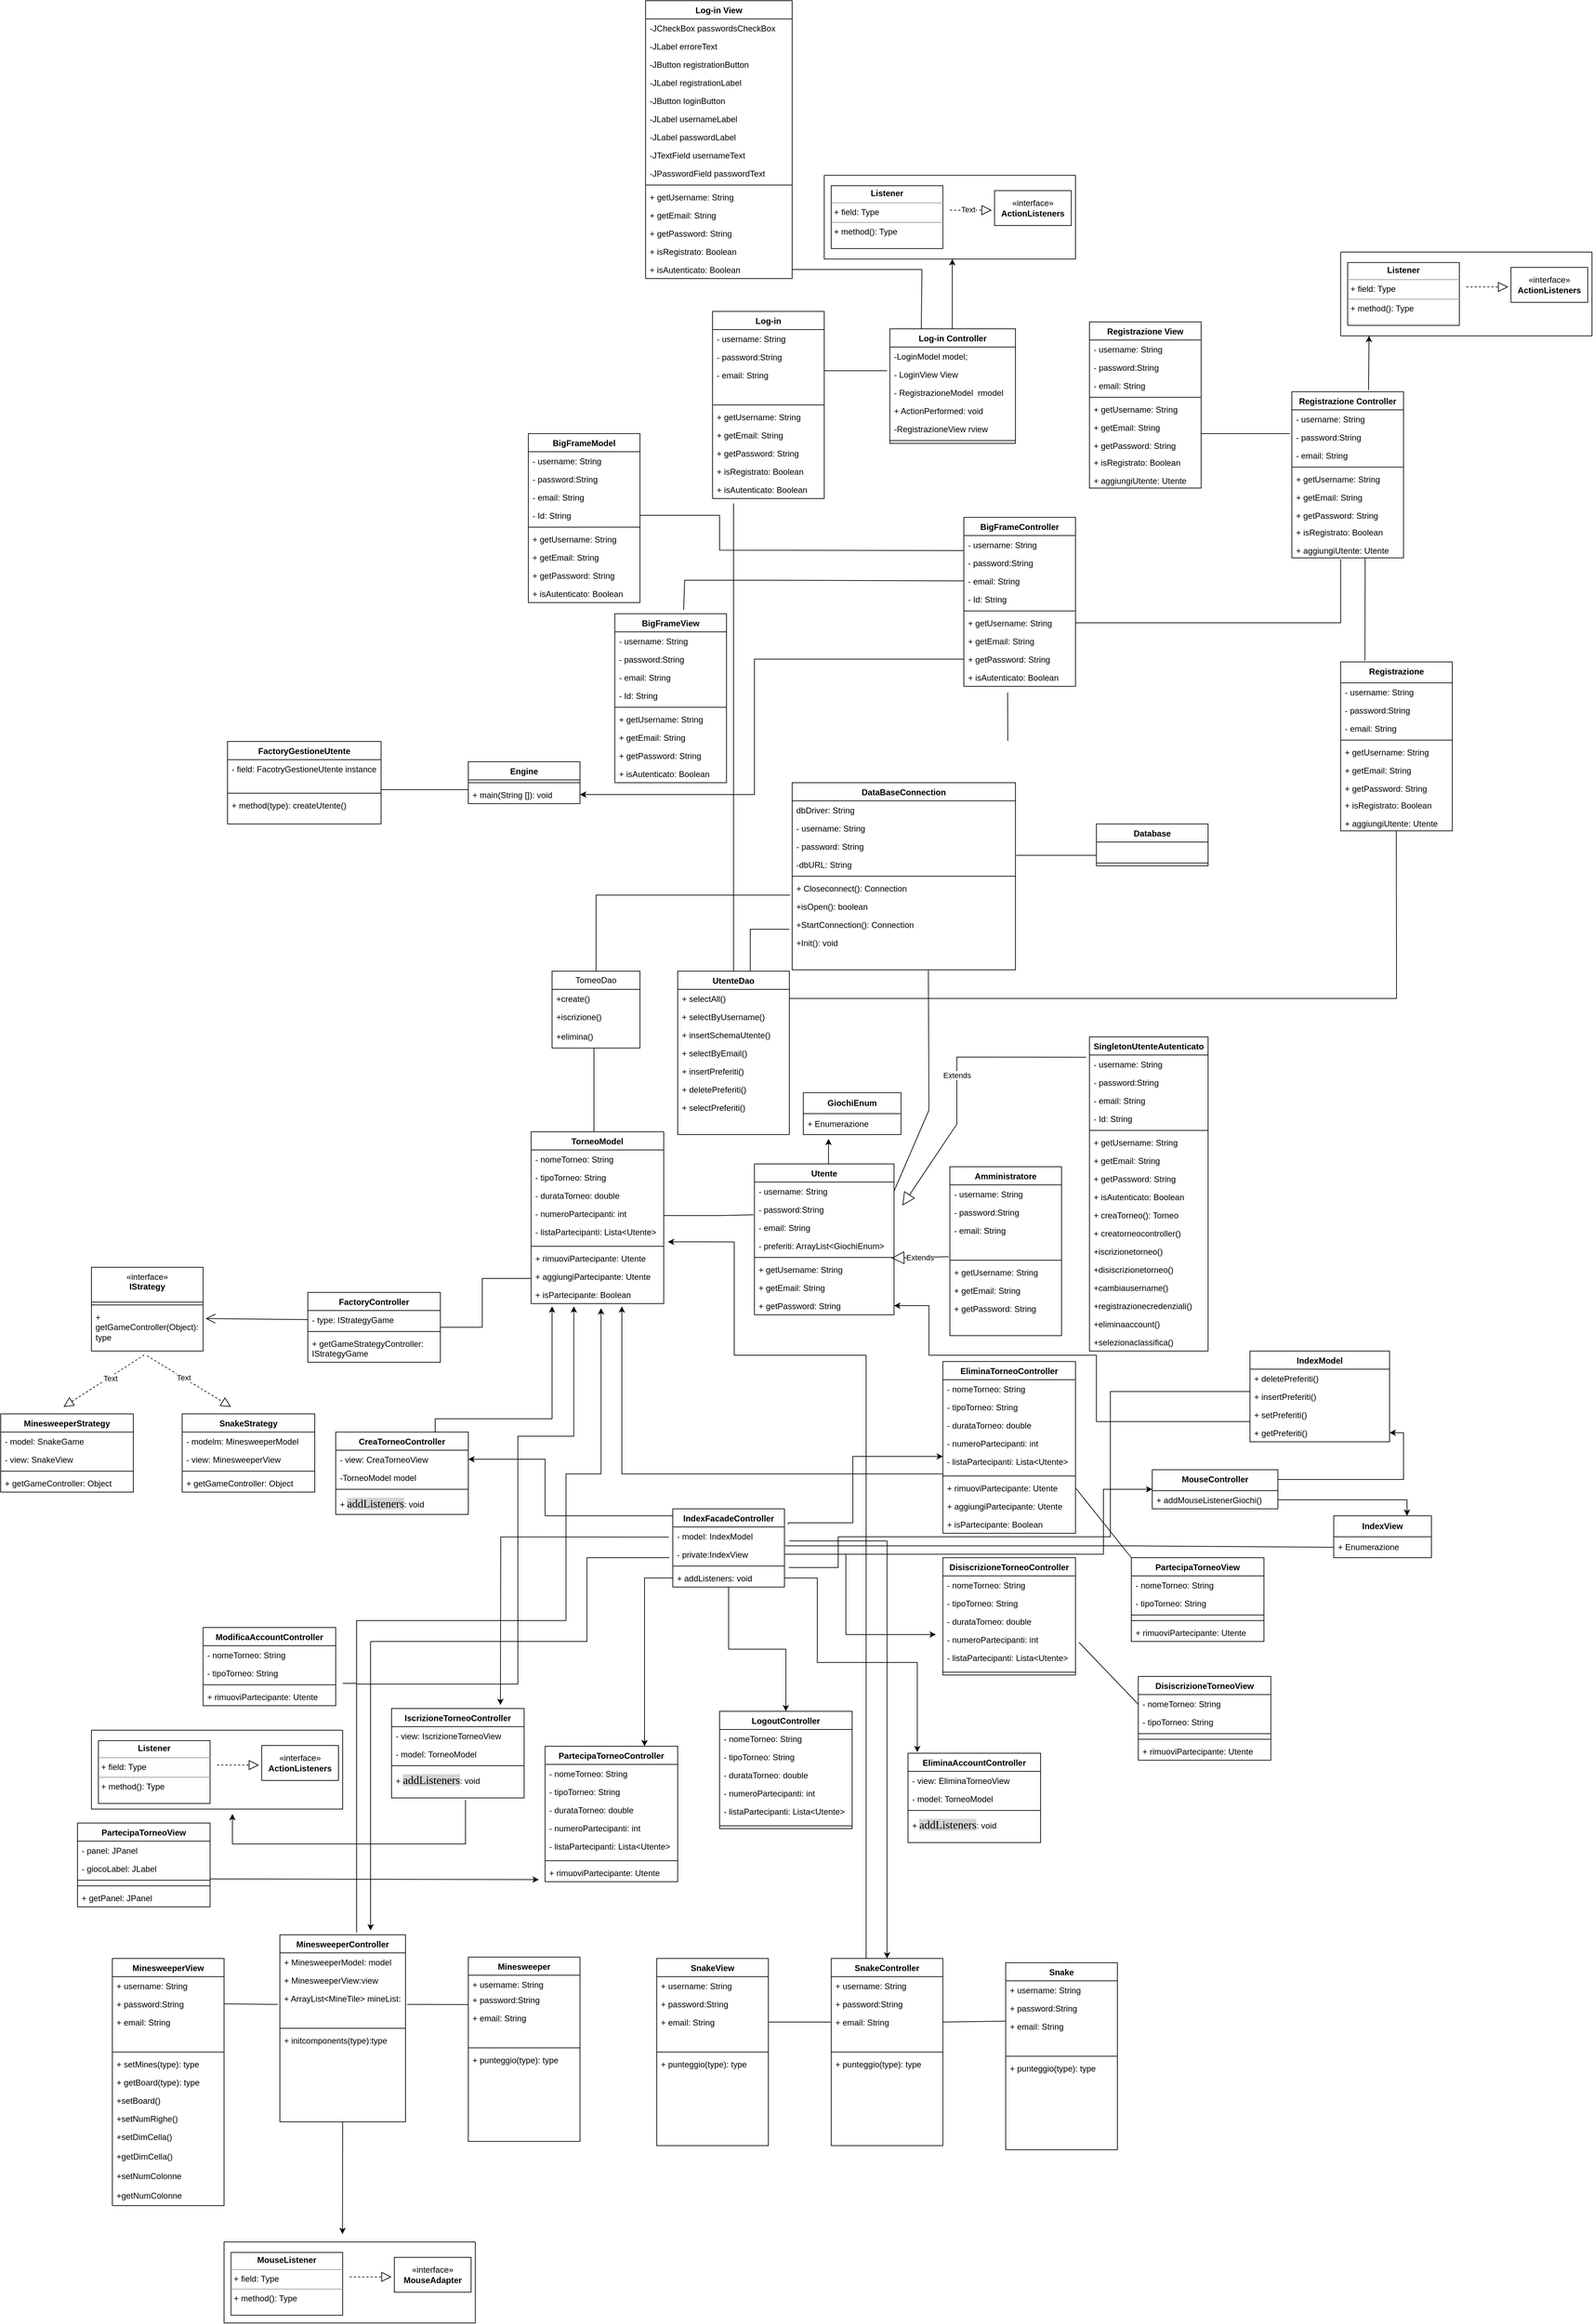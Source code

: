 <mxfile version="24.6.2" type="device">
  <diagram name="Pagina-1" id="WcoVoS_8Uvb6vfmdnaM0">
    <mxGraphModel dx="2588" dy="1757" grid="1" gridSize="10" guides="1" tooltips="1" connect="1" arrows="1" fold="1" page="1" pageScale="1" pageWidth="827" pageHeight="1169" math="0" shadow="0">
      <root>
        <mxCell id="0" />
        <mxCell id="1" parent="0" />
        <mxCell id="TIoKJHa-RuYzyu_PPog5-53" value="TorneoModel" style="swimlane;fontStyle=1;align=center;verticalAlign=top;childLayout=stackLayout;horizontal=1;startSize=26;horizontalStack=0;resizeParent=1;resizeParentMax=0;resizeLast=0;collapsible=1;marginBottom=0;whiteSpace=wrap;html=1;" parent="1" vertex="1">
          <mxGeometry x="-260" y="600" width="190" height="246" as="geometry" />
        </mxCell>
        <mxCell id="TIoKJHa-RuYzyu_PPog5-54" value="- nomeTorneo: String" style="text;strokeColor=none;fillColor=none;align=left;verticalAlign=top;spacingLeft=4;spacingRight=4;overflow=hidden;rotatable=0;points=[[0,0.5],[1,0.5]];portConstraint=eastwest;whiteSpace=wrap;html=1;" parent="TIoKJHa-RuYzyu_PPog5-53" vertex="1">
          <mxGeometry y="26" width="190" height="26" as="geometry" />
        </mxCell>
        <mxCell id="TIoKJHa-RuYzyu_PPog5-55" value="- tipoTorneo: String" style="text;strokeColor=none;fillColor=none;align=left;verticalAlign=top;spacingLeft=4;spacingRight=4;overflow=hidden;rotatable=0;points=[[0,0.5],[1,0.5]];portConstraint=eastwest;whiteSpace=wrap;html=1;" parent="TIoKJHa-RuYzyu_PPog5-53" vertex="1">
          <mxGeometry y="52" width="190" height="26" as="geometry" />
        </mxCell>
        <mxCell id="TIoKJHa-RuYzyu_PPog5-56" value="- durataTorneo: double" style="text;strokeColor=none;fillColor=none;align=left;verticalAlign=top;spacingLeft=4;spacingRight=4;overflow=hidden;rotatable=0;points=[[0,0.5],[1,0.5]];portConstraint=eastwest;whiteSpace=wrap;html=1;" parent="TIoKJHa-RuYzyu_PPog5-53" vertex="1">
          <mxGeometry y="78" width="190" height="26" as="geometry" />
        </mxCell>
        <mxCell id="TIoKJHa-RuYzyu_PPog5-57" value="- numeroPartecipanti: int" style="text;strokeColor=none;fillColor=none;align=left;verticalAlign=top;spacingLeft=4;spacingRight=4;overflow=hidden;rotatable=0;points=[[0,0.5],[1,0.5]];portConstraint=eastwest;whiteSpace=wrap;html=1;" parent="TIoKJHa-RuYzyu_PPog5-53" vertex="1">
          <mxGeometry y="104" width="190" height="26" as="geometry" />
        </mxCell>
        <mxCell id="cdP461XPJl0elgUnZ6md-16" value="- listaPartecipanti: Lista&amp;lt;Utente&amp;gt;" style="text;strokeColor=none;fillColor=none;align=left;verticalAlign=top;spacingLeft=4;spacingRight=4;overflow=hidden;rotatable=0;points=[[0,0.5],[1,0.5]];portConstraint=eastwest;whiteSpace=wrap;html=1;" parent="TIoKJHa-RuYzyu_PPog5-53" vertex="1">
          <mxGeometry y="130" width="190" height="30" as="geometry" />
        </mxCell>
        <mxCell id="TIoKJHa-RuYzyu_PPog5-58" value="" style="line;strokeWidth=1;fillColor=none;align=left;verticalAlign=middle;spacingTop=-1;spacingLeft=3;spacingRight=3;rotatable=0;labelPosition=right;points=[];portConstraint=eastwest;strokeColor=inherit;" parent="TIoKJHa-RuYzyu_PPog5-53" vertex="1">
          <mxGeometry y="160" width="190" height="8" as="geometry" />
        </mxCell>
        <mxCell id="TIoKJHa-RuYzyu_PPog5-60" value="+ rimuoviPartecipante: Utente" style="text;strokeColor=none;fillColor=none;align=left;verticalAlign=top;spacingLeft=4;spacingRight=4;overflow=hidden;rotatable=0;points=[[0,0.5],[1,0.5]];portConstraint=eastwest;whiteSpace=wrap;html=1;" parent="TIoKJHa-RuYzyu_PPog5-53" vertex="1">
          <mxGeometry y="168" width="190" height="26" as="geometry" />
        </mxCell>
        <mxCell id="TIoKJHa-RuYzyu_PPog5-59" value="+ aggiungiPartecipante: Utente" style="text;strokeColor=none;fillColor=none;align=left;verticalAlign=top;spacingLeft=4;spacingRight=4;overflow=hidden;rotatable=0;points=[[0,0.5],[1,0.5]];portConstraint=eastwest;whiteSpace=wrap;html=1;" parent="TIoKJHa-RuYzyu_PPog5-53" vertex="1">
          <mxGeometry y="194" width="190" height="26" as="geometry" />
        </mxCell>
        <mxCell id="TIoKJHa-RuYzyu_PPog5-61" value="+ isPartecipante: Boolean" style="text;strokeColor=none;fillColor=none;align=left;verticalAlign=top;spacingLeft=4;spacingRight=4;overflow=hidden;rotatable=0;points=[[0,0.5],[1,0.5]];portConstraint=eastwest;whiteSpace=wrap;html=1;" parent="TIoKJHa-RuYzyu_PPog5-53" vertex="1">
          <mxGeometry y="220" width="190" height="26" as="geometry" />
        </mxCell>
        <mxCell id="TIoKJHa-RuYzyu_PPog5-75" value="&amp;nbsp;&lt;span style=&quot;font-weight: 400;&quot;&gt;«interface»&amp;nbsp;&lt;/span&gt;&lt;div&gt;IStrategy&lt;/div&gt;" style="swimlane;fontStyle=1;align=center;verticalAlign=top;childLayout=stackLayout;horizontal=1;startSize=50;horizontalStack=0;resizeParent=1;resizeParentMax=0;resizeLast=0;collapsible=1;marginBottom=0;whiteSpace=wrap;html=1;" parent="1" vertex="1">
          <mxGeometry x="-890" y="794" width="160" height="120" as="geometry" />
        </mxCell>
        <mxCell id="TIoKJHa-RuYzyu_PPog5-80" value="" style="line;strokeWidth=1;fillColor=none;align=left;verticalAlign=middle;spacingTop=-1;spacingLeft=3;spacingRight=3;rotatable=0;labelPosition=right;points=[];portConstraint=eastwest;strokeColor=inherit;" parent="TIoKJHa-RuYzyu_PPog5-75" vertex="1">
          <mxGeometry y="50" width="160" height="8" as="geometry" />
        </mxCell>
        <mxCell id="TIoKJHa-RuYzyu_PPog5-81" value="+ getGameController(Object): type" style="text;strokeColor=none;fillColor=none;align=left;verticalAlign=top;spacingLeft=4;spacingRight=4;overflow=hidden;rotatable=0;points=[[0,0.5],[1,0.5]];portConstraint=eastwest;whiteSpace=wrap;html=1;" parent="TIoKJHa-RuYzyu_PPog5-75" vertex="1">
          <mxGeometry y="58" width="160" height="62" as="geometry" />
        </mxCell>
        <mxCell id="TIoKJHa-RuYzyu_PPog5-102" value="" style="endArrow=none;endFill=0;endSize=24;html=1;rounded=0;entryX=1;entryY=0.5;entryDx=0;entryDy=0;" parent="1" target="sAMyjHDx0EX4EK5r-4V0-94" edge="1">
          <mxGeometry width="160" relative="1" as="geometry">
            <mxPoint x="-260" y="810" as="sourcePoint" />
            <mxPoint x="-400" y="810" as="targetPoint" />
            <Array as="points">
              <mxPoint x="-330" y="810" />
              <mxPoint x="-330" y="880" />
            </Array>
          </mxGeometry>
        </mxCell>
        <mxCell id="TIoKJHa-RuYzyu_PPog5-106" value="Amministratore" style="swimlane;fontStyle=1;align=center;verticalAlign=top;childLayout=stackLayout;horizontal=1;startSize=26;horizontalStack=0;resizeParent=1;resizeParentMax=0;resizeLast=0;collapsible=1;marginBottom=0;whiteSpace=wrap;html=1;" parent="1" vertex="1">
          <mxGeometry x="340" y="650" width="160" height="242" as="geometry" />
        </mxCell>
        <mxCell id="TIoKJHa-RuYzyu_PPog5-107" value="- username: String" style="text;strokeColor=none;fillColor=none;align=left;verticalAlign=top;spacingLeft=4;spacingRight=4;overflow=hidden;rotatable=0;points=[[0,0.5],[1,0.5]];portConstraint=eastwest;whiteSpace=wrap;html=1;" parent="TIoKJHa-RuYzyu_PPog5-106" vertex="1">
          <mxGeometry y="26" width="160" height="26" as="geometry" />
        </mxCell>
        <mxCell id="TIoKJHa-RuYzyu_PPog5-108" value="- password:String" style="text;strokeColor=none;fillColor=none;align=left;verticalAlign=top;spacingLeft=4;spacingRight=4;overflow=hidden;rotatable=0;points=[[0,0.5],[1,0.5]];portConstraint=eastwest;whiteSpace=wrap;html=1;" parent="TIoKJHa-RuYzyu_PPog5-106" vertex="1">
          <mxGeometry y="52" width="160" height="26" as="geometry" />
        </mxCell>
        <mxCell id="TIoKJHa-RuYzyu_PPog5-109" value="- email: String" style="text;strokeColor=none;fillColor=none;align=left;verticalAlign=top;spacingLeft=4;spacingRight=4;overflow=hidden;rotatable=0;points=[[0,0.5],[1,0.5]];portConstraint=eastwest;whiteSpace=wrap;html=1;" parent="TIoKJHa-RuYzyu_PPog5-106" vertex="1">
          <mxGeometry y="78" width="160" height="26" as="geometry" />
        </mxCell>
        <mxCell id="TIoKJHa-RuYzyu_PPog5-110" style="text;strokeColor=none;fillColor=none;align=left;verticalAlign=top;spacingLeft=4;spacingRight=4;overflow=hidden;rotatable=0;points=[[0,0.5],[1,0.5]];portConstraint=eastwest;whiteSpace=wrap;html=1;" parent="TIoKJHa-RuYzyu_PPog5-106" vertex="1">
          <mxGeometry y="104" width="160" height="26" as="geometry" />
        </mxCell>
        <mxCell id="TIoKJHa-RuYzyu_PPog5-111" value="" style="line;strokeWidth=1;fillColor=none;align=left;verticalAlign=middle;spacingTop=-1;spacingLeft=3;spacingRight=3;rotatable=0;labelPosition=right;points=[];portConstraint=eastwest;strokeColor=inherit;" parent="TIoKJHa-RuYzyu_PPog5-106" vertex="1">
          <mxGeometry y="130" width="160" height="8" as="geometry" />
        </mxCell>
        <mxCell id="TIoKJHa-RuYzyu_PPog5-112" value="+ getUsername: String" style="text;strokeColor=none;fillColor=none;align=left;verticalAlign=top;spacingLeft=4;spacingRight=4;overflow=hidden;rotatable=0;points=[[0,0.5],[1,0.5]];portConstraint=eastwest;whiteSpace=wrap;html=1;" parent="TIoKJHa-RuYzyu_PPog5-106" vertex="1">
          <mxGeometry y="138" width="160" height="26" as="geometry" />
        </mxCell>
        <mxCell id="TIoKJHa-RuYzyu_PPog5-113" value="+ getEmail: String" style="text;strokeColor=none;fillColor=none;align=left;verticalAlign=top;spacingLeft=4;spacingRight=4;overflow=hidden;rotatable=0;points=[[0,0.5],[1,0.5]];portConstraint=eastwest;whiteSpace=wrap;html=1;" parent="TIoKJHa-RuYzyu_PPog5-106" vertex="1">
          <mxGeometry y="164" width="160" height="26" as="geometry" />
        </mxCell>
        <mxCell id="TIoKJHa-RuYzyu_PPog5-114" value="+ getPassword: String" style="text;strokeColor=none;fillColor=none;align=left;verticalAlign=top;spacingLeft=4;spacingRight=4;overflow=hidden;rotatable=0;points=[[0,0.5],[1,0.5]];portConstraint=eastwest;whiteSpace=wrap;html=1;" parent="TIoKJHa-RuYzyu_PPog5-106" vertex="1">
          <mxGeometry y="190" width="160" height="26" as="geometry" />
        </mxCell>
        <mxCell id="TIoKJHa-RuYzyu_PPog5-116" style="text;strokeColor=none;fillColor=none;align=left;verticalAlign=top;spacingLeft=4;spacingRight=4;overflow=hidden;rotatable=0;points=[[0,0.5],[1,0.5]];portConstraint=eastwest;whiteSpace=wrap;html=1;" parent="TIoKJHa-RuYzyu_PPog5-106" vertex="1">
          <mxGeometry y="216" width="160" height="26" as="geometry" />
        </mxCell>
        <mxCell id="TIoKJHa-RuYzyu_PPog5-118" value="Log-in" style="swimlane;fontStyle=1;align=center;verticalAlign=top;childLayout=stackLayout;horizontal=1;startSize=26;horizontalStack=0;resizeParent=1;resizeParentMax=0;resizeLast=0;collapsible=1;marginBottom=0;whiteSpace=wrap;html=1;" parent="1" vertex="1">
          <mxGeometry y="-575" width="160" height="268" as="geometry" />
        </mxCell>
        <mxCell id="TIoKJHa-RuYzyu_PPog5-119" value="- username: String" style="text;strokeColor=none;fillColor=none;align=left;verticalAlign=top;spacingLeft=4;spacingRight=4;overflow=hidden;rotatable=0;points=[[0,0.5],[1,0.5]];portConstraint=eastwest;whiteSpace=wrap;html=1;" parent="TIoKJHa-RuYzyu_PPog5-118" vertex="1">
          <mxGeometry y="26" width="160" height="26" as="geometry" />
        </mxCell>
        <mxCell id="TIoKJHa-RuYzyu_PPog5-120" value="- password:String" style="text;strokeColor=none;fillColor=none;align=left;verticalAlign=top;spacingLeft=4;spacingRight=4;overflow=hidden;rotatable=0;points=[[0,0.5],[1,0.5]];portConstraint=eastwest;whiteSpace=wrap;html=1;" parent="TIoKJHa-RuYzyu_PPog5-118" vertex="1">
          <mxGeometry y="52" width="160" height="26" as="geometry" />
        </mxCell>
        <mxCell id="TIoKJHa-RuYzyu_PPog5-121" value="- email: String" style="text;strokeColor=none;fillColor=none;align=left;verticalAlign=top;spacingLeft=4;spacingRight=4;overflow=hidden;rotatable=0;points=[[0,0.5],[1,0.5]];portConstraint=eastwest;whiteSpace=wrap;html=1;" parent="TIoKJHa-RuYzyu_PPog5-118" vertex="1">
          <mxGeometry y="78" width="160" height="26" as="geometry" />
        </mxCell>
        <mxCell id="TIoKJHa-RuYzyu_PPog5-122" style="text;strokeColor=none;fillColor=none;align=left;verticalAlign=top;spacingLeft=4;spacingRight=4;overflow=hidden;rotatable=0;points=[[0,0.5],[1,0.5]];portConstraint=eastwest;whiteSpace=wrap;html=1;" parent="TIoKJHa-RuYzyu_PPog5-118" vertex="1">
          <mxGeometry y="104" width="160" height="26" as="geometry" />
        </mxCell>
        <mxCell id="TIoKJHa-RuYzyu_PPog5-123" value="" style="line;strokeWidth=1;fillColor=none;align=left;verticalAlign=middle;spacingTop=-1;spacingLeft=3;spacingRight=3;rotatable=0;labelPosition=right;points=[];portConstraint=eastwest;strokeColor=inherit;" parent="TIoKJHa-RuYzyu_PPog5-118" vertex="1">
          <mxGeometry y="130" width="160" height="8" as="geometry" />
        </mxCell>
        <mxCell id="TIoKJHa-RuYzyu_PPog5-124" value="+ getUsername: String" style="text;strokeColor=none;fillColor=none;align=left;verticalAlign=top;spacingLeft=4;spacingRight=4;overflow=hidden;rotatable=0;points=[[0,0.5],[1,0.5]];portConstraint=eastwest;whiteSpace=wrap;html=1;" parent="TIoKJHa-RuYzyu_PPog5-118" vertex="1">
          <mxGeometry y="138" width="160" height="26" as="geometry" />
        </mxCell>
        <mxCell id="TIoKJHa-RuYzyu_PPog5-125" value="+ getEmail: String" style="text;strokeColor=none;fillColor=none;align=left;verticalAlign=top;spacingLeft=4;spacingRight=4;overflow=hidden;rotatable=0;points=[[0,0.5],[1,0.5]];portConstraint=eastwest;whiteSpace=wrap;html=1;" parent="TIoKJHa-RuYzyu_PPog5-118" vertex="1">
          <mxGeometry y="164" width="160" height="26" as="geometry" />
        </mxCell>
        <mxCell id="TIoKJHa-RuYzyu_PPog5-126" value="+ getPassword: String" style="text;strokeColor=none;fillColor=none;align=left;verticalAlign=top;spacingLeft=4;spacingRight=4;overflow=hidden;rotatable=0;points=[[0,0.5],[1,0.5]];portConstraint=eastwest;whiteSpace=wrap;html=1;" parent="TIoKJHa-RuYzyu_PPog5-118" vertex="1">
          <mxGeometry y="190" width="160" height="26" as="geometry" />
        </mxCell>
        <mxCell id="TIoKJHa-RuYzyu_PPog5-128" value="+ isRegistrato: Boolean" style="text;strokeColor=none;fillColor=none;align=left;verticalAlign=top;spacingLeft=4;spacingRight=4;overflow=hidden;rotatable=0;points=[[0,0.5],[1,0.5]];portConstraint=eastwest;whiteSpace=wrap;html=1;" parent="TIoKJHa-RuYzyu_PPog5-118" vertex="1">
          <mxGeometry y="216" width="160" height="26" as="geometry" />
        </mxCell>
        <mxCell id="TIoKJHa-RuYzyu_PPog5-127" value="+ isAutenticato: Boolean" style="text;strokeColor=none;fillColor=none;align=left;verticalAlign=top;spacingLeft=4;spacingRight=4;overflow=hidden;rotatable=0;points=[[0,0.5],[1,0.5]];portConstraint=eastwest;whiteSpace=wrap;html=1;" parent="TIoKJHa-RuYzyu_PPog5-118" vertex="1">
          <mxGeometry y="242" width="160" height="26" as="geometry" />
        </mxCell>
        <mxCell id="TIoKJHa-RuYzyu_PPog5-129" value="Registrazione&lt;br&gt;" style="swimlane;fontStyle=1;align=center;verticalAlign=top;childLayout=stackLayout;horizontal=1;startSize=30;horizontalStack=0;resizeParent=1;resizeParentMax=0;resizeLast=0;collapsible=1;marginBottom=0;whiteSpace=wrap;html=1;" parent="1" vertex="1">
          <mxGeometry x="900" y="-73" width="160" height="242" as="geometry" />
        </mxCell>
        <mxCell id="TIoKJHa-RuYzyu_PPog5-130" value="- username: String" style="text;strokeColor=none;fillColor=none;align=left;verticalAlign=top;spacingLeft=4;spacingRight=4;overflow=hidden;rotatable=0;points=[[0,0.5],[1,0.5]];portConstraint=eastwest;whiteSpace=wrap;html=1;" parent="TIoKJHa-RuYzyu_PPog5-129" vertex="1">
          <mxGeometry y="30" width="160" height="26" as="geometry" />
        </mxCell>
        <mxCell id="TIoKJHa-RuYzyu_PPog5-131" value="- password:String" style="text;strokeColor=none;fillColor=none;align=left;verticalAlign=top;spacingLeft=4;spacingRight=4;overflow=hidden;rotatable=0;points=[[0,0.5],[1,0.5]];portConstraint=eastwest;whiteSpace=wrap;html=1;" parent="TIoKJHa-RuYzyu_PPog5-129" vertex="1">
          <mxGeometry y="56" width="160" height="26" as="geometry" />
        </mxCell>
        <mxCell id="TIoKJHa-RuYzyu_PPog5-132" value="- email: String" style="text;strokeColor=none;fillColor=none;align=left;verticalAlign=top;spacingLeft=4;spacingRight=4;overflow=hidden;rotatable=0;points=[[0,0.5],[1,0.5]];portConstraint=eastwest;whiteSpace=wrap;html=1;" parent="TIoKJHa-RuYzyu_PPog5-129" vertex="1">
          <mxGeometry y="82" width="160" height="26" as="geometry" />
        </mxCell>
        <mxCell id="TIoKJHa-RuYzyu_PPog5-134" value="" style="line;strokeWidth=1;fillColor=none;align=left;verticalAlign=middle;spacingTop=-1;spacingLeft=3;spacingRight=3;rotatable=0;labelPosition=right;points=[];portConstraint=eastwest;strokeColor=inherit;" parent="TIoKJHa-RuYzyu_PPog5-129" vertex="1">
          <mxGeometry y="108" width="160" height="8" as="geometry" />
        </mxCell>
        <mxCell id="TIoKJHa-RuYzyu_PPog5-135" value="+ getUsername: String" style="text;strokeColor=none;fillColor=none;align=left;verticalAlign=top;spacingLeft=4;spacingRight=4;overflow=hidden;rotatable=0;points=[[0,0.5],[1,0.5]];portConstraint=eastwest;whiteSpace=wrap;html=1;" parent="TIoKJHa-RuYzyu_PPog5-129" vertex="1">
          <mxGeometry y="116" width="160" height="26" as="geometry" />
        </mxCell>
        <mxCell id="TIoKJHa-RuYzyu_PPog5-136" value="+ getEmail: String" style="text;strokeColor=none;fillColor=none;align=left;verticalAlign=top;spacingLeft=4;spacingRight=4;overflow=hidden;rotatable=0;points=[[0,0.5],[1,0.5]];portConstraint=eastwest;whiteSpace=wrap;html=1;" parent="TIoKJHa-RuYzyu_PPog5-129" vertex="1">
          <mxGeometry y="142" width="160" height="26" as="geometry" />
        </mxCell>
        <mxCell id="TIoKJHa-RuYzyu_PPog5-137" value="+ getPassword: String" style="text;strokeColor=none;fillColor=none;align=left;verticalAlign=top;spacingLeft=4;spacingRight=4;overflow=hidden;rotatable=0;points=[[0,0.5],[1,0.5]];portConstraint=eastwest;whiteSpace=wrap;html=1;" parent="TIoKJHa-RuYzyu_PPog5-129" vertex="1">
          <mxGeometry y="168" width="160" height="24" as="geometry" />
        </mxCell>
        <mxCell id="TIoKJHa-RuYzyu_PPog5-139" value="+ isRegistrato: Boolean" style="text;strokeColor=none;fillColor=none;align=left;verticalAlign=top;spacingLeft=4;spacingRight=4;overflow=hidden;rotatable=0;points=[[0,0.5],[1,0.5]];portConstraint=eastwest;whiteSpace=wrap;html=1;" parent="TIoKJHa-RuYzyu_PPog5-129" vertex="1">
          <mxGeometry y="192" width="160" height="26" as="geometry" />
        </mxCell>
        <mxCell id="cdP461XPJl0elgUnZ6md-15" value="+ aggiungiUtente: Utente" style="text;strokeColor=none;fillColor=none;align=left;verticalAlign=top;spacingLeft=4;spacingRight=4;overflow=hidden;rotatable=0;points=[[0,0.5],[1,0.5]];portConstraint=eastwest;whiteSpace=wrap;html=1;" parent="TIoKJHa-RuYzyu_PPog5-129" vertex="1">
          <mxGeometry y="218" width="160" height="24" as="geometry" />
        </mxCell>
        <mxCell id="TIoKJHa-RuYzyu_PPog5-149" value="" style="endArrow=none;html=1;rounded=0;exitX=1;exitY=0.5;exitDx=0;exitDy=0;entryX=0.61;entryY=1.009;entryDx=0;entryDy=0;entryPerimeter=0;" parent="1" source="cdP461XPJl0elgUnZ6md-19" target="TIoKJHa-RuYzyu_PPog5-173" edge="1">
          <mxGeometry width="50" height="50" relative="1" as="geometry">
            <mxPoint x="230" y="550" as="sourcePoint" />
            <mxPoint x="310" y="380" as="targetPoint" />
            <Array as="points">
              <mxPoint x="310" y="569" />
            </Array>
          </mxGeometry>
        </mxCell>
        <mxCell id="TIoKJHa-RuYzyu_PPog5-150" value="" style="endArrow=none;html=1;rounded=0;entryX=0.498;entryY=1.024;entryDx=0;entryDy=0;entryPerimeter=0;exitX=1;exitY=0.5;exitDx=0;exitDy=0;" parent="1" source="C_FKgNJuqFJk9EJxWTkD-3" target="cdP461XPJl0elgUnZ6md-15" edge="1">
          <mxGeometry width="50" height="50" relative="1" as="geometry">
            <mxPoint x="86.0" y="409" as="sourcePoint" />
            <mxPoint x="660" y="-226" as="targetPoint" />
            <Array as="points">
              <mxPoint x="830" y="409" />
              <mxPoint x="980" y="409" />
            </Array>
          </mxGeometry>
        </mxCell>
        <mxCell id="TIoKJHa-RuYzyu_PPog5-151" value="" style="endArrow=none;html=1;rounded=0;exitX=0.5;exitY=0;exitDx=0;exitDy=0;" parent="1" source="C_FKgNJuqFJk9EJxWTkD-2" edge="1">
          <mxGeometry width="50" height="50" relative="1" as="geometry">
            <mxPoint x="23" y="370" as="sourcePoint" />
            <mxPoint x="30" y="-300" as="targetPoint" />
            <Array as="points">
              <mxPoint x="30" y="-240" />
            </Array>
          </mxGeometry>
        </mxCell>
        <mxCell id="TIoKJHa-RuYzyu_PPog5-156" value="FactoryGestioneUtente" style="swimlane;fontStyle=1;align=center;verticalAlign=top;childLayout=stackLayout;horizontal=1;startSize=26;horizontalStack=0;resizeParent=1;resizeParentMax=0;resizeLast=0;collapsible=1;marginBottom=0;whiteSpace=wrap;html=1;" parent="1" vertex="1">
          <mxGeometry x="-695" y="41" width="220" height="118" as="geometry" />
        </mxCell>
        <mxCell id="TIoKJHa-RuYzyu_PPog5-157" value="- field: FacotryGestioneUtente instance" style="text;strokeColor=none;fillColor=none;align=left;verticalAlign=top;spacingLeft=4;spacingRight=4;overflow=hidden;rotatable=0;points=[[0,0.5],[1,0.5]];portConstraint=eastwest;whiteSpace=wrap;html=1;" parent="TIoKJHa-RuYzyu_PPog5-156" vertex="1">
          <mxGeometry y="26" width="220" height="44" as="geometry" />
        </mxCell>
        <mxCell id="TIoKJHa-RuYzyu_PPog5-158" value="" style="line;strokeWidth=1;fillColor=none;align=left;verticalAlign=middle;spacingTop=-1;spacingLeft=3;spacingRight=3;rotatable=0;labelPosition=right;points=[];portConstraint=eastwest;strokeColor=inherit;" parent="TIoKJHa-RuYzyu_PPog5-156" vertex="1">
          <mxGeometry y="70" width="220" height="8" as="geometry" />
        </mxCell>
        <mxCell id="TIoKJHa-RuYzyu_PPog5-159" value="+ method(type): createUtente()" style="text;strokeColor=none;fillColor=none;align=left;verticalAlign=top;spacingLeft=4;spacingRight=4;overflow=hidden;rotatable=0;points=[[0,0.5],[1,0.5]];portConstraint=eastwest;whiteSpace=wrap;html=1;" parent="TIoKJHa-RuYzyu_PPog5-156" vertex="1">
          <mxGeometry y="78" width="220" height="40" as="geometry" />
        </mxCell>
        <mxCell id="TIoKJHa-RuYzyu_PPog5-164" value="" style="endArrow=none;endFill=0;html=1;rounded=0;exitX=-0.006;exitY=0.801;exitDx=0;exitDy=0;exitPerimeter=0;" parent="1" source="cdP461XPJl0elgUnZ6md-20" edge="1">
          <mxGeometry width="160" relative="1" as="geometry">
            <mxPoint x="50" y="590" as="sourcePoint" />
            <mxPoint x="-70" y="720" as="targetPoint" />
            <Array as="points">
              <mxPoint x="10" y="720" />
              <mxPoint x="-20" y="720" />
            </Array>
          </mxGeometry>
        </mxCell>
        <mxCell id="cdP461XPJl0elgUnZ6md-1" value="Database" style="swimlane;fontStyle=1;align=center;verticalAlign=top;childLayout=stackLayout;horizontal=1;startSize=26;horizontalStack=0;resizeParent=1;resizeParentMax=0;resizeLast=0;collapsible=1;marginBottom=0;whiteSpace=wrap;html=1;" parent="1" vertex="1">
          <mxGeometry x="550" y="159" width="160" height="60" as="geometry" />
        </mxCell>
        <mxCell id="cdP461XPJl0elgUnZ6md-5" style="text;strokeColor=none;fillColor=none;align=left;verticalAlign=top;spacingLeft=4;spacingRight=4;overflow=hidden;rotatable=0;points=[[0,0.5],[1,0.5]];portConstraint=eastwest;whiteSpace=wrap;html=1;" parent="cdP461XPJl0elgUnZ6md-1" vertex="1">
          <mxGeometry y="26" width="160" height="26" as="geometry" />
        </mxCell>
        <mxCell id="cdP461XPJl0elgUnZ6md-6" value="" style="line;strokeWidth=1;fillColor=none;align=left;verticalAlign=middle;spacingTop=-1;spacingLeft=3;spacingRight=3;rotatable=0;labelPosition=right;points=[];portConstraint=eastwest;strokeColor=inherit;" parent="cdP461XPJl0elgUnZ6md-1" vertex="1">
          <mxGeometry y="52" width="160" height="8" as="geometry" />
        </mxCell>
        <mxCell id="cdP461XPJl0elgUnZ6md-13" value="" style="endArrow=none;html=1;rounded=0;entryX=0;entryY=0.75;entryDx=0;entryDy=0;" parent="1" target="cdP461XPJl0elgUnZ6md-1" edge="1">
          <mxGeometry width="50" height="50" relative="1" as="geometry">
            <mxPoint x="435" y="204" as="sourcePoint" />
            <mxPoint x="565" y="216" as="targetPoint" />
            <Array as="points" />
          </mxGeometry>
        </mxCell>
        <mxCell id="cdP461XPJl0elgUnZ6md-18" value="Utente&lt;div&gt;&lt;br/&gt;&lt;/div&gt;" style="swimlane;fontStyle=1;align=center;verticalAlign=top;childLayout=stackLayout;horizontal=1;startSize=26;horizontalStack=0;resizeParent=1;resizeParentMax=0;resizeLast=0;collapsible=1;marginBottom=0;whiteSpace=wrap;html=1;" parent="1" vertex="1">
          <mxGeometry x="60" y="646" width="200" height="216" as="geometry" />
        </mxCell>
        <mxCell id="cdP461XPJl0elgUnZ6md-19" value="- username: String" style="text;strokeColor=none;fillColor=none;align=left;verticalAlign=top;spacingLeft=4;spacingRight=4;overflow=hidden;rotatable=0;points=[[0,0.5],[1,0.5]];portConstraint=eastwest;whiteSpace=wrap;html=1;" parent="cdP461XPJl0elgUnZ6md-18" vertex="1">
          <mxGeometry y="26" width="200" height="26" as="geometry" />
        </mxCell>
        <mxCell id="cdP461XPJl0elgUnZ6md-20" value="- password:String" style="text;strokeColor=none;fillColor=none;align=left;verticalAlign=top;spacingLeft=4;spacingRight=4;overflow=hidden;rotatable=0;points=[[0,0.5],[1,0.5]];portConstraint=eastwest;whiteSpace=wrap;html=1;" parent="cdP461XPJl0elgUnZ6md-18" vertex="1">
          <mxGeometry y="52" width="200" height="26" as="geometry" />
        </mxCell>
        <mxCell id="cdP461XPJl0elgUnZ6md-21" value="- email: String" style="text;strokeColor=none;fillColor=none;align=left;verticalAlign=top;spacingLeft=4;spacingRight=4;overflow=hidden;rotatable=0;points=[[0,0.5],[1,0.5]];portConstraint=eastwest;whiteSpace=wrap;html=1;" parent="cdP461XPJl0elgUnZ6md-18" vertex="1">
          <mxGeometry y="78" width="200" height="26" as="geometry" />
        </mxCell>
        <mxCell id="cdP461XPJl0elgUnZ6md-22" value="- preferiti: ArrayList&amp;lt;GiochiEnum&amp;gt;" style="text;strokeColor=none;fillColor=none;align=left;verticalAlign=top;spacingLeft=4;spacingRight=4;overflow=hidden;rotatable=0;points=[[0,0.5],[1,0.5]];portConstraint=eastwest;whiteSpace=wrap;html=1;" parent="cdP461XPJl0elgUnZ6md-18" vertex="1">
          <mxGeometry y="104" width="200" height="26" as="geometry" />
        </mxCell>
        <mxCell id="cdP461XPJl0elgUnZ6md-23" value="" style="line;strokeWidth=1;fillColor=none;align=left;verticalAlign=middle;spacingTop=-1;spacingLeft=3;spacingRight=3;rotatable=0;labelPosition=right;points=[];portConstraint=eastwest;strokeColor=inherit;" parent="cdP461XPJl0elgUnZ6md-18" vertex="1">
          <mxGeometry y="130" width="200" height="8" as="geometry" />
        </mxCell>
        <mxCell id="cdP461XPJl0elgUnZ6md-24" value="+ getUsername: String" style="text;strokeColor=none;fillColor=none;align=left;verticalAlign=top;spacingLeft=4;spacingRight=4;overflow=hidden;rotatable=0;points=[[0,0.5],[1,0.5]];portConstraint=eastwest;whiteSpace=wrap;html=1;" parent="cdP461XPJl0elgUnZ6md-18" vertex="1">
          <mxGeometry y="138" width="200" height="26" as="geometry" />
        </mxCell>
        <mxCell id="cdP461XPJl0elgUnZ6md-25" value="+ getEmail: String" style="text;strokeColor=none;fillColor=none;align=left;verticalAlign=top;spacingLeft=4;spacingRight=4;overflow=hidden;rotatable=0;points=[[0,0.5],[1,0.5]];portConstraint=eastwest;whiteSpace=wrap;html=1;" parent="cdP461XPJl0elgUnZ6md-18" vertex="1">
          <mxGeometry y="164" width="200" height="26" as="geometry" />
        </mxCell>
        <mxCell id="cdP461XPJl0elgUnZ6md-26" value="+ getPassword: String" style="text;strokeColor=none;fillColor=none;align=left;verticalAlign=top;spacingLeft=4;spacingRight=4;overflow=hidden;rotatable=0;points=[[0,0.5],[1,0.5]];portConstraint=eastwest;whiteSpace=wrap;html=1;" parent="cdP461XPJl0elgUnZ6md-18" vertex="1">
          <mxGeometry y="190" width="200" height="26" as="geometry" />
        </mxCell>
        <mxCell id="cdP461XPJl0elgUnZ6md-29" value="Extends" style="endArrow=block;endSize=16;endFill=0;html=1;rounded=0;exitX=-0.01;exitY=0.955;exitDx=0;exitDy=0;exitPerimeter=0;entryX=0.981;entryY=1.186;entryDx=0;entryDy=0;entryPerimeter=0;" parent="1" source="TIoKJHa-RuYzyu_PPog5-110" target="cdP461XPJl0elgUnZ6md-22" edge="1">
          <mxGeometry width="160" relative="1" as="geometry">
            <mxPoint x="340" y="730" as="sourcePoint" />
            <mxPoint x="230" y="750" as="targetPoint" />
            <Array as="points" />
          </mxGeometry>
        </mxCell>
        <mxCell id="cdP461XPJl0elgUnZ6md-31" value="Extends" style="endArrow=block;endSize=16;endFill=0;html=1;rounded=0;exitX=-0.027;exitY=0.123;exitDx=0;exitDy=0;exitPerimeter=0;entryX=1.06;entryY=0.287;entryDx=0;entryDy=0;entryPerimeter=0;" parent="1" source="cdP461XPJl0elgUnZ6md-33" target="cdP461XPJl0elgUnZ6md-20" edge="1">
          <mxGeometry width="160" relative="1" as="geometry">
            <mxPoint x="480" y="820" as="sourcePoint" />
            <mxPoint x="230" y="720" as="targetPoint" />
            <Array as="points">
              <mxPoint x="350" y="493" />
              <mxPoint x="350" y="589" />
            </Array>
          </mxGeometry>
        </mxCell>
        <mxCell id="cdP461XPJl0elgUnZ6md-32" value="SingletonUtenteAutenticato" style="swimlane;fontStyle=1;align=center;verticalAlign=top;childLayout=stackLayout;horizontal=1;startSize=26;horizontalStack=0;resizeParent=1;resizeParentMax=0;resizeLast=0;collapsible=1;marginBottom=0;whiteSpace=wrap;html=1;" parent="1" vertex="1">
          <mxGeometry x="540" y="464" width="170" height="450" as="geometry" />
        </mxCell>
        <mxCell id="cdP461XPJl0elgUnZ6md-33" value="- username: String" style="text;strokeColor=none;fillColor=none;align=left;verticalAlign=top;spacingLeft=4;spacingRight=4;overflow=hidden;rotatable=0;points=[[0,0.5],[1,0.5]];portConstraint=eastwest;whiteSpace=wrap;html=1;" parent="cdP461XPJl0elgUnZ6md-32" vertex="1">
          <mxGeometry y="26" width="170" height="26" as="geometry" />
        </mxCell>
        <mxCell id="cdP461XPJl0elgUnZ6md-34" value="- password:String" style="text;strokeColor=none;fillColor=none;align=left;verticalAlign=top;spacingLeft=4;spacingRight=4;overflow=hidden;rotatable=0;points=[[0,0.5],[1,0.5]];portConstraint=eastwest;whiteSpace=wrap;html=1;" parent="cdP461XPJl0elgUnZ6md-32" vertex="1">
          <mxGeometry y="52" width="170" height="26" as="geometry" />
        </mxCell>
        <mxCell id="cdP461XPJl0elgUnZ6md-35" value="- email: String" style="text;strokeColor=none;fillColor=none;align=left;verticalAlign=top;spacingLeft=4;spacingRight=4;overflow=hidden;rotatable=0;points=[[0,0.5],[1,0.5]];portConstraint=eastwest;whiteSpace=wrap;html=1;" parent="cdP461XPJl0elgUnZ6md-32" vertex="1">
          <mxGeometry y="78" width="170" height="26" as="geometry" />
        </mxCell>
        <mxCell id="cdP461XPJl0elgUnZ6md-36" value="- Id: String" style="text;strokeColor=none;fillColor=none;align=left;verticalAlign=top;spacingLeft=4;spacingRight=4;overflow=hidden;rotatable=0;points=[[0,0.5],[1,0.5]];portConstraint=eastwest;whiteSpace=wrap;html=1;" parent="cdP461XPJl0elgUnZ6md-32" vertex="1">
          <mxGeometry y="104" width="170" height="26" as="geometry" />
        </mxCell>
        <mxCell id="cdP461XPJl0elgUnZ6md-37" value="" style="line;strokeWidth=1;fillColor=none;align=left;verticalAlign=middle;spacingTop=-1;spacingLeft=3;spacingRight=3;rotatable=0;labelPosition=right;points=[];portConstraint=eastwest;strokeColor=inherit;" parent="cdP461XPJl0elgUnZ6md-32" vertex="1">
          <mxGeometry y="130" width="170" height="8" as="geometry" />
        </mxCell>
        <mxCell id="cdP461XPJl0elgUnZ6md-38" value="+ getUsername: String" style="text;strokeColor=none;fillColor=none;align=left;verticalAlign=top;spacingLeft=4;spacingRight=4;overflow=hidden;rotatable=0;points=[[0,0.5],[1,0.5]];portConstraint=eastwest;whiteSpace=wrap;html=1;" parent="cdP461XPJl0elgUnZ6md-32" vertex="1">
          <mxGeometry y="138" width="170" height="26" as="geometry" />
        </mxCell>
        <mxCell id="cdP461XPJl0elgUnZ6md-39" value="+ getEmail: String" style="text;strokeColor=none;fillColor=none;align=left;verticalAlign=top;spacingLeft=4;spacingRight=4;overflow=hidden;rotatable=0;points=[[0,0.5],[1,0.5]];portConstraint=eastwest;whiteSpace=wrap;html=1;" parent="cdP461XPJl0elgUnZ6md-32" vertex="1">
          <mxGeometry y="164" width="170" height="26" as="geometry" />
        </mxCell>
        <mxCell id="cdP461XPJl0elgUnZ6md-40" value="+ getPassword: String" style="text;strokeColor=none;fillColor=none;align=left;verticalAlign=top;spacingLeft=4;spacingRight=4;overflow=hidden;rotatable=0;points=[[0,0.5],[1,0.5]];portConstraint=eastwest;whiteSpace=wrap;html=1;" parent="cdP461XPJl0elgUnZ6md-32" vertex="1">
          <mxGeometry y="190" width="170" height="26" as="geometry" />
        </mxCell>
        <mxCell id="cdP461XPJl0elgUnZ6md-41" value="+ isAutenticato: Boolean" style="text;strokeColor=none;fillColor=none;align=left;verticalAlign=top;spacingLeft=4;spacingRight=4;overflow=hidden;rotatable=0;points=[[0,0.5],[1,0.5]];portConstraint=eastwest;whiteSpace=wrap;html=1;" parent="cdP461XPJl0elgUnZ6md-32" vertex="1">
          <mxGeometry y="216" width="170" height="26" as="geometry" />
        </mxCell>
        <mxCell id="cdP461XPJl0elgUnZ6md-42" value="+ creaTorneo(): Torneo" style="text;strokeColor=none;fillColor=none;align=left;verticalAlign=top;spacingLeft=4;spacingRight=4;overflow=hidden;rotatable=0;points=[[0,0.5],[1,0.5]];portConstraint=eastwest;whiteSpace=wrap;html=1;" parent="cdP461XPJl0elgUnZ6md-32" vertex="1">
          <mxGeometry y="242" width="170" height="26" as="geometry" />
        </mxCell>
        <mxCell id="X0UMLZNsmok5OIDImOcS-33" value="+ creatorneocontroller()" style="text;strokeColor=none;fillColor=none;align=left;verticalAlign=top;spacingLeft=4;spacingRight=4;overflow=hidden;rotatable=0;points=[[0,0.5],[1,0.5]];portConstraint=eastwest;whiteSpace=wrap;html=1;" parent="cdP461XPJl0elgUnZ6md-32" vertex="1">
          <mxGeometry y="268" width="170" height="26" as="geometry" />
        </mxCell>
        <mxCell id="X0UMLZNsmok5OIDImOcS-34" value="+iscrizionetorneo()" style="text;strokeColor=none;fillColor=none;align=left;verticalAlign=top;spacingLeft=4;spacingRight=4;overflow=hidden;rotatable=0;points=[[0,0.5],[1,0.5]];portConstraint=eastwest;whiteSpace=wrap;html=1;" parent="cdP461XPJl0elgUnZ6md-32" vertex="1">
          <mxGeometry y="294" width="170" height="26" as="geometry" />
        </mxCell>
        <mxCell id="X0UMLZNsmok5OIDImOcS-35" value="+disiscrizionetorneo()" style="text;strokeColor=none;fillColor=none;align=left;verticalAlign=top;spacingLeft=4;spacingRight=4;overflow=hidden;rotatable=0;points=[[0,0.5],[1,0.5]];portConstraint=eastwest;whiteSpace=wrap;html=1;" parent="cdP461XPJl0elgUnZ6md-32" vertex="1">
          <mxGeometry y="320" width="170" height="26" as="geometry" />
        </mxCell>
        <mxCell id="X0UMLZNsmok5OIDImOcS-36" value="+cambiausername()" style="text;strokeColor=none;fillColor=none;align=left;verticalAlign=top;spacingLeft=4;spacingRight=4;overflow=hidden;rotatable=0;points=[[0,0.5],[1,0.5]];portConstraint=eastwest;whiteSpace=wrap;html=1;" parent="cdP461XPJl0elgUnZ6md-32" vertex="1">
          <mxGeometry y="346" width="170" height="26" as="geometry" />
        </mxCell>
        <mxCell id="X0UMLZNsmok5OIDImOcS-37" value="+registrazionecredenziali()" style="text;strokeColor=none;fillColor=none;align=left;verticalAlign=top;spacingLeft=4;spacingRight=4;overflow=hidden;rotatable=0;points=[[0,0.5],[1,0.5]];portConstraint=eastwest;whiteSpace=wrap;html=1;" parent="cdP461XPJl0elgUnZ6md-32" vertex="1">
          <mxGeometry y="372" width="170" height="26" as="geometry" />
        </mxCell>
        <mxCell id="X0UMLZNsmok5OIDImOcS-38" value="+eliminaaccount()" style="text;strokeColor=none;fillColor=none;align=left;verticalAlign=top;spacingLeft=4;spacingRight=4;overflow=hidden;rotatable=0;points=[[0,0.5],[1,0.5]];portConstraint=eastwest;whiteSpace=wrap;html=1;" parent="cdP461XPJl0elgUnZ6md-32" vertex="1">
          <mxGeometry y="398" width="170" height="26" as="geometry" />
        </mxCell>
        <mxCell id="sAMyjHDx0EX4EK5r-4V0-11" value="+selezionaclassifica()" style="text;strokeColor=none;fillColor=none;align=left;verticalAlign=top;spacingLeft=4;spacingRight=4;overflow=hidden;rotatable=0;points=[[0,0.5],[1,0.5]];portConstraint=eastwest;whiteSpace=wrap;html=1;" parent="cdP461XPJl0elgUnZ6md-32" vertex="1">
          <mxGeometry y="424" width="170" height="26" as="geometry" />
        </mxCell>
        <mxCell id="0MAC-NKZP5OgTpHk53aV-1" value="Log-in Controller" style="swimlane;fontStyle=1;align=center;verticalAlign=top;childLayout=stackLayout;horizontal=1;startSize=26;horizontalStack=0;resizeParent=1;resizeParentMax=0;resizeLast=0;collapsible=1;marginBottom=0;whiteSpace=wrap;html=1;" parent="1" vertex="1">
          <mxGeometry x="254" y="-550" width="180" height="164" as="geometry" />
        </mxCell>
        <mxCell id="0MAC-NKZP5OgTpHk53aV-2" value="-LoginModel model;" style="text;strokeColor=none;fillColor=none;align=left;verticalAlign=top;spacingLeft=4;spacingRight=4;overflow=hidden;rotatable=0;points=[[0,0.5],[1,0.5]];portConstraint=eastwest;whiteSpace=wrap;html=1;" parent="0MAC-NKZP5OgTpHk53aV-1" vertex="1">
          <mxGeometry y="26" width="180" height="26" as="geometry" />
        </mxCell>
        <mxCell id="0MAC-NKZP5OgTpHk53aV-3" value="- LoginView View&amp;nbsp;" style="text;strokeColor=none;fillColor=none;align=left;verticalAlign=top;spacingLeft=4;spacingRight=4;overflow=hidden;rotatable=0;points=[[0,0.5],[1,0.5]];portConstraint=eastwest;whiteSpace=wrap;html=1;" parent="0MAC-NKZP5OgTpHk53aV-1" vertex="1">
          <mxGeometry y="52" width="180" height="26" as="geometry" />
        </mxCell>
        <mxCell id="0MAC-NKZP5OgTpHk53aV-4" value="- RegistrazioneModel&amp;nbsp; rmodel" style="text;strokeColor=none;fillColor=none;align=left;verticalAlign=top;spacingLeft=4;spacingRight=4;overflow=hidden;rotatable=0;points=[[0,0.5],[1,0.5]];portConstraint=eastwest;whiteSpace=wrap;html=1;" parent="0MAC-NKZP5OgTpHk53aV-1" vertex="1">
          <mxGeometry y="78" width="180" height="26" as="geometry" />
        </mxCell>
        <mxCell id="0MAC-NKZP5OgTpHk53aV-7" value="+ ActionPerformed: void" style="text;strokeColor=none;fillColor=none;align=left;verticalAlign=top;spacingLeft=4;spacingRight=4;overflow=hidden;rotatable=0;points=[[0,0.5],[1,0.5]];portConstraint=eastwest;whiteSpace=wrap;html=1;" parent="0MAC-NKZP5OgTpHk53aV-1" vertex="1">
          <mxGeometry y="104" width="180" height="26" as="geometry" />
        </mxCell>
        <mxCell id="0MAC-NKZP5OgTpHk53aV-5" value="-RegistrazioneView rview" style="text;strokeColor=none;fillColor=none;align=left;verticalAlign=top;spacingLeft=4;spacingRight=4;overflow=hidden;rotatable=0;points=[[0,0.5],[1,0.5]];portConstraint=eastwest;whiteSpace=wrap;html=1;" parent="0MAC-NKZP5OgTpHk53aV-1" vertex="1">
          <mxGeometry y="130" width="180" height="26" as="geometry" />
        </mxCell>
        <mxCell id="0MAC-NKZP5OgTpHk53aV-6" value="" style="line;strokeWidth=1;fillColor=none;align=left;verticalAlign=middle;spacingTop=-1;spacingLeft=3;spacingRight=3;rotatable=0;labelPosition=right;points=[];portConstraint=eastwest;strokeColor=inherit;" parent="0MAC-NKZP5OgTpHk53aV-1" vertex="1">
          <mxGeometry y="156" width="180" height="8" as="geometry" />
        </mxCell>
        <mxCell id="0MAC-NKZP5OgTpHk53aV-12" value="Log-in View" style="swimlane;fontStyle=1;align=center;verticalAlign=top;childLayout=stackLayout;horizontal=1;startSize=26;horizontalStack=0;resizeParent=1;resizeParentMax=0;resizeLast=0;collapsible=1;marginBottom=0;whiteSpace=wrap;html=1;" parent="1" vertex="1">
          <mxGeometry x="-96" y="-1020" width="210" height="398" as="geometry" />
        </mxCell>
        <mxCell id="0MAC-NKZP5OgTpHk53aV-164" value="-JCheckBox passwordsCheckBox" style="text;strokeColor=none;fillColor=none;align=left;verticalAlign=top;spacingLeft=4;spacingRight=4;overflow=hidden;rotatable=0;points=[[0,0.5],[1,0.5]];portConstraint=eastwest;whiteSpace=wrap;html=1;" parent="0MAC-NKZP5OgTpHk53aV-12" vertex="1">
          <mxGeometry y="26" width="210" height="26" as="geometry" />
        </mxCell>
        <mxCell id="0MAC-NKZP5OgTpHk53aV-163" value="-JLabel erroreText" style="text;strokeColor=none;fillColor=none;align=left;verticalAlign=top;spacingLeft=4;spacingRight=4;overflow=hidden;rotatable=0;points=[[0,0.5],[1,0.5]];portConstraint=eastwest;whiteSpace=wrap;html=1;" parent="0MAC-NKZP5OgTpHk53aV-12" vertex="1">
          <mxGeometry y="52" width="210" height="26" as="geometry" />
        </mxCell>
        <mxCell id="0MAC-NKZP5OgTpHk53aV-162" value="-JButton registrationButton" style="text;strokeColor=none;fillColor=none;align=left;verticalAlign=top;spacingLeft=4;spacingRight=4;overflow=hidden;rotatable=0;points=[[0,0.5],[1,0.5]];portConstraint=eastwest;whiteSpace=wrap;html=1;" parent="0MAC-NKZP5OgTpHk53aV-12" vertex="1">
          <mxGeometry y="78" width="210" height="26" as="geometry" />
        </mxCell>
        <mxCell id="0MAC-NKZP5OgTpHk53aV-161" value="-JLabel registrationLabel" style="text;strokeColor=none;fillColor=none;align=left;verticalAlign=top;spacingLeft=4;spacingRight=4;overflow=hidden;rotatable=0;points=[[0,0.5],[1,0.5]];portConstraint=eastwest;whiteSpace=wrap;html=1;" parent="0MAC-NKZP5OgTpHk53aV-12" vertex="1">
          <mxGeometry y="104" width="210" height="26" as="geometry" />
        </mxCell>
        <mxCell id="0MAC-NKZP5OgTpHk53aV-160" value="-JButton loginButton" style="text;strokeColor=none;fillColor=none;align=left;verticalAlign=top;spacingLeft=4;spacingRight=4;overflow=hidden;rotatable=0;points=[[0,0.5],[1,0.5]];portConstraint=eastwest;whiteSpace=wrap;html=1;" parent="0MAC-NKZP5OgTpHk53aV-12" vertex="1">
          <mxGeometry y="130" width="210" height="26" as="geometry" />
        </mxCell>
        <mxCell id="0MAC-NKZP5OgTpHk53aV-13" value="-JLabel usernameLabel" style="text;strokeColor=none;fillColor=none;align=left;verticalAlign=top;spacingLeft=4;spacingRight=4;overflow=hidden;rotatable=0;points=[[0,0.5],[1,0.5]];portConstraint=eastwest;whiteSpace=wrap;html=1;" parent="0MAC-NKZP5OgTpHk53aV-12" vertex="1">
          <mxGeometry y="156" width="210" height="26" as="geometry" />
        </mxCell>
        <mxCell id="0MAC-NKZP5OgTpHk53aV-14" value="-JLabel passwordLabel" style="text;strokeColor=none;fillColor=none;align=left;verticalAlign=top;spacingLeft=4;spacingRight=4;overflow=hidden;rotatable=0;points=[[0,0.5],[1,0.5]];portConstraint=eastwest;whiteSpace=wrap;html=1;" parent="0MAC-NKZP5OgTpHk53aV-12" vertex="1">
          <mxGeometry y="182" width="210" height="26" as="geometry" />
        </mxCell>
        <mxCell id="0MAC-NKZP5OgTpHk53aV-15" value="-JTextField usernameText" style="text;strokeColor=none;fillColor=none;align=left;verticalAlign=top;spacingLeft=4;spacingRight=4;overflow=hidden;rotatable=0;points=[[0,0.5],[1,0.5]];portConstraint=eastwest;whiteSpace=wrap;html=1;" parent="0MAC-NKZP5OgTpHk53aV-12" vertex="1">
          <mxGeometry y="208" width="210" height="26" as="geometry" />
        </mxCell>
        <mxCell id="0MAC-NKZP5OgTpHk53aV-16" value="-JPasswordField passwordText" style="text;strokeColor=none;fillColor=none;align=left;verticalAlign=top;spacingLeft=4;spacingRight=4;overflow=hidden;rotatable=0;points=[[0,0.5],[1,0.5]];portConstraint=eastwest;whiteSpace=wrap;html=1;" parent="0MAC-NKZP5OgTpHk53aV-12" vertex="1">
          <mxGeometry y="234" width="210" height="26" as="geometry" />
        </mxCell>
        <mxCell id="0MAC-NKZP5OgTpHk53aV-17" value="" style="line;strokeWidth=1;fillColor=none;align=left;verticalAlign=middle;spacingTop=-1;spacingLeft=3;spacingRight=3;rotatable=0;labelPosition=right;points=[];portConstraint=eastwest;strokeColor=inherit;" parent="0MAC-NKZP5OgTpHk53aV-12" vertex="1">
          <mxGeometry y="260" width="210" height="8" as="geometry" />
        </mxCell>
        <mxCell id="0MAC-NKZP5OgTpHk53aV-18" value="+ getUsername: String" style="text;strokeColor=none;fillColor=none;align=left;verticalAlign=top;spacingLeft=4;spacingRight=4;overflow=hidden;rotatable=0;points=[[0,0.5],[1,0.5]];portConstraint=eastwest;whiteSpace=wrap;html=1;" parent="0MAC-NKZP5OgTpHk53aV-12" vertex="1">
          <mxGeometry y="268" width="210" height="26" as="geometry" />
        </mxCell>
        <mxCell id="0MAC-NKZP5OgTpHk53aV-19" value="+ getEmail: String" style="text;strokeColor=none;fillColor=none;align=left;verticalAlign=top;spacingLeft=4;spacingRight=4;overflow=hidden;rotatable=0;points=[[0,0.5],[1,0.5]];portConstraint=eastwest;whiteSpace=wrap;html=1;" parent="0MAC-NKZP5OgTpHk53aV-12" vertex="1">
          <mxGeometry y="294" width="210" height="26" as="geometry" />
        </mxCell>
        <mxCell id="0MAC-NKZP5OgTpHk53aV-20" value="+ getPassword: String" style="text;strokeColor=none;fillColor=none;align=left;verticalAlign=top;spacingLeft=4;spacingRight=4;overflow=hidden;rotatable=0;points=[[0,0.5],[1,0.5]];portConstraint=eastwest;whiteSpace=wrap;html=1;" parent="0MAC-NKZP5OgTpHk53aV-12" vertex="1">
          <mxGeometry y="320" width="210" height="26" as="geometry" />
        </mxCell>
        <mxCell id="0MAC-NKZP5OgTpHk53aV-21" value="+ isRegistrato: Boolean" style="text;strokeColor=none;fillColor=none;align=left;verticalAlign=top;spacingLeft=4;spacingRight=4;overflow=hidden;rotatable=0;points=[[0,0.5],[1,0.5]];portConstraint=eastwest;whiteSpace=wrap;html=1;" parent="0MAC-NKZP5OgTpHk53aV-12" vertex="1">
          <mxGeometry y="346" width="210" height="26" as="geometry" />
        </mxCell>
        <mxCell id="0MAC-NKZP5OgTpHk53aV-22" value="+ isAutenticato: Boolean" style="text;strokeColor=none;fillColor=none;align=left;verticalAlign=top;spacingLeft=4;spacingRight=4;overflow=hidden;rotatable=0;points=[[0,0.5],[1,0.5]];portConstraint=eastwest;whiteSpace=wrap;html=1;" parent="0MAC-NKZP5OgTpHk53aV-12" vertex="1">
          <mxGeometry y="372" width="210" height="26" as="geometry" />
        </mxCell>
        <mxCell id="0MAC-NKZP5OgTpHk53aV-23" value="Registrazione View" style="swimlane;fontStyle=1;align=center;verticalAlign=top;childLayout=stackLayout;horizontal=1;startSize=26;horizontalStack=0;resizeParent=1;resizeParentMax=0;resizeLast=0;collapsible=1;marginBottom=0;whiteSpace=wrap;html=1;" parent="1" vertex="1">
          <mxGeometry x="540" y="-560" width="160" height="238" as="geometry" />
        </mxCell>
        <mxCell id="0MAC-NKZP5OgTpHk53aV-24" value="- username: String" style="text;strokeColor=none;fillColor=none;align=left;verticalAlign=top;spacingLeft=4;spacingRight=4;overflow=hidden;rotatable=0;points=[[0,0.5],[1,0.5]];portConstraint=eastwest;whiteSpace=wrap;html=1;" parent="0MAC-NKZP5OgTpHk53aV-23" vertex="1">
          <mxGeometry y="26" width="160" height="26" as="geometry" />
        </mxCell>
        <mxCell id="0MAC-NKZP5OgTpHk53aV-25" value="- password:String" style="text;strokeColor=none;fillColor=none;align=left;verticalAlign=top;spacingLeft=4;spacingRight=4;overflow=hidden;rotatable=0;points=[[0,0.5],[1,0.5]];portConstraint=eastwest;whiteSpace=wrap;html=1;" parent="0MAC-NKZP5OgTpHk53aV-23" vertex="1">
          <mxGeometry y="52" width="160" height="26" as="geometry" />
        </mxCell>
        <mxCell id="0MAC-NKZP5OgTpHk53aV-26" value="- email: String" style="text;strokeColor=none;fillColor=none;align=left;verticalAlign=top;spacingLeft=4;spacingRight=4;overflow=hidden;rotatable=0;points=[[0,0.5],[1,0.5]];portConstraint=eastwest;whiteSpace=wrap;html=1;" parent="0MAC-NKZP5OgTpHk53aV-23" vertex="1">
          <mxGeometry y="78" width="160" height="26" as="geometry" />
        </mxCell>
        <mxCell id="0MAC-NKZP5OgTpHk53aV-27" value="" style="line;strokeWidth=1;fillColor=none;align=left;verticalAlign=middle;spacingTop=-1;spacingLeft=3;spacingRight=3;rotatable=0;labelPosition=right;points=[];portConstraint=eastwest;strokeColor=inherit;" parent="0MAC-NKZP5OgTpHk53aV-23" vertex="1">
          <mxGeometry y="104" width="160" height="8" as="geometry" />
        </mxCell>
        <mxCell id="0MAC-NKZP5OgTpHk53aV-28" value="+ getUsername: String" style="text;strokeColor=none;fillColor=none;align=left;verticalAlign=top;spacingLeft=4;spacingRight=4;overflow=hidden;rotatable=0;points=[[0,0.5],[1,0.5]];portConstraint=eastwest;whiteSpace=wrap;html=1;" parent="0MAC-NKZP5OgTpHk53aV-23" vertex="1">
          <mxGeometry y="112" width="160" height="26" as="geometry" />
        </mxCell>
        <mxCell id="0MAC-NKZP5OgTpHk53aV-29" value="+ getEmail: String" style="text;strokeColor=none;fillColor=none;align=left;verticalAlign=top;spacingLeft=4;spacingRight=4;overflow=hidden;rotatable=0;points=[[0,0.5],[1,0.5]];portConstraint=eastwest;whiteSpace=wrap;html=1;" parent="0MAC-NKZP5OgTpHk53aV-23" vertex="1">
          <mxGeometry y="138" width="160" height="26" as="geometry" />
        </mxCell>
        <mxCell id="0MAC-NKZP5OgTpHk53aV-30" value="+ getPassword: String" style="text;strokeColor=none;fillColor=none;align=left;verticalAlign=top;spacingLeft=4;spacingRight=4;overflow=hidden;rotatable=0;points=[[0,0.5],[1,0.5]];portConstraint=eastwest;whiteSpace=wrap;html=1;" parent="0MAC-NKZP5OgTpHk53aV-23" vertex="1">
          <mxGeometry y="164" width="160" height="24" as="geometry" />
        </mxCell>
        <mxCell id="0MAC-NKZP5OgTpHk53aV-31" value="+ isRegistrato: Boolean" style="text;strokeColor=none;fillColor=none;align=left;verticalAlign=top;spacingLeft=4;spacingRight=4;overflow=hidden;rotatable=0;points=[[0,0.5],[1,0.5]];portConstraint=eastwest;whiteSpace=wrap;html=1;" parent="0MAC-NKZP5OgTpHk53aV-23" vertex="1">
          <mxGeometry y="188" width="160" height="26" as="geometry" />
        </mxCell>
        <mxCell id="0MAC-NKZP5OgTpHk53aV-32" value="+ aggiungiUtente: Utente" style="text;strokeColor=none;fillColor=none;align=left;verticalAlign=top;spacingLeft=4;spacingRight=4;overflow=hidden;rotatable=0;points=[[0,0.5],[1,0.5]];portConstraint=eastwest;whiteSpace=wrap;html=1;" parent="0MAC-NKZP5OgTpHk53aV-23" vertex="1">
          <mxGeometry y="214" width="160" height="24" as="geometry" />
        </mxCell>
        <mxCell id="0MAC-NKZP5OgTpHk53aV-33" value="Registrazione Controller" style="swimlane;fontStyle=1;align=center;verticalAlign=top;childLayout=stackLayout;horizontal=1;startSize=26;horizontalStack=0;resizeParent=1;resizeParentMax=0;resizeLast=0;collapsible=1;marginBottom=0;whiteSpace=wrap;html=1;" parent="1" vertex="1">
          <mxGeometry x="830" y="-460" width="160" height="238" as="geometry" />
        </mxCell>
        <mxCell id="0MAC-NKZP5OgTpHk53aV-34" value="- username: String" style="text;strokeColor=none;fillColor=none;align=left;verticalAlign=top;spacingLeft=4;spacingRight=4;overflow=hidden;rotatable=0;points=[[0,0.5],[1,0.5]];portConstraint=eastwest;whiteSpace=wrap;html=1;" parent="0MAC-NKZP5OgTpHk53aV-33" vertex="1">
          <mxGeometry y="26" width="160" height="26" as="geometry" />
        </mxCell>
        <mxCell id="0MAC-NKZP5OgTpHk53aV-35" value="- password:String" style="text;strokeColor=none;fillColor=none;align=left;verticalAlign=top;spacingLeft=4;spacingRight=4;overflow=hidden;rotatable=0;points=[[0,0.5],[1,0.5]];portConstraint=eastwest;whiteSpace=wrap;html=1;" parent="0MAC-NKZP5OgTpHk53aV-33" vertex="1">
          <mxGeometry y="52" width="160" height="26" as="geometry" />
        </mxCell>
        <mxCell id="0MAC-NKZP5OgTpHk53aV-36" value="- email: String" style="text;strokeColor=none;fillColor=none;align=left;verticalAlign=top;spacingLeft=4;spacingRight=4;overflow=hidden;rotatable=0;points=[[0,0.5],[1,0.5]];portConstraint=eastwest;whiteSpace=wrap;html=1;" parent="0MAC-NKZP5OgTpHk53aV-33" vertex="1">
          <mxGeometry y="78" width="160" height="26" as="geometry" />
        </mxCell>
        <mxCell id="0MAC-NKZP5OgTpHk53aV-37" value="" style="line;strokeWidth=1;fillColor=none;align=left;verticalAlign=middle;spacingTop=-1;spacingLeft=3;spacingRight=3;rotatable=0;labelPosition=right;points=[];portConstraint=eastwest;strokeColor=inherit;" parent="0MAC-NKZP5OgTpHk53aV-33" vertex="1">
          <mxGeometry y="104" width="160" height="8" as="geometry" />
        </mxCell>
        <mxCell id="0MAC-NKZP5OgTpHk53aV-38" value="+ getUsername: String" style="text;strokeColor=none;fillColor=none;align=left;verticalAlign=top;spacingLeft=4;spacingRight=4;overflow=hidden;rotatable=0;points=[[0,0.5],[1,0.5]];portConstraint=eastwest;whiteSpace=wrap;html=1;" parent="0MAC-NKZP5OgTpHk53aV-33" vertex="1">
          <mxGeometry y="112" width="160" height="26" as="geometry" />
        </mxCell>
        <mxCell id="0MAC-NKZP5OgTpHk53aV-39" value="+ getEmail: String" style="text;strokeColor=none;fillColor=none;align=left;verticalAlign=top;spacingLeft=4;spacingRight=4;overflow=hidden;rotatable=0;points=[[0,0.5],[1,0.5]];portConstraint=eastwest;whiteSpace=wrap;html=1;" parent="0MAC-NKZP5OgTpHk53aV-33" vertex="1">
          <mxGeometry y="138" width="160" height="26" as="geometry" />
        </mxCell>
        <mxCell id="0MAC-NKZP5OgTpHk53aV-40" value="+ getPassword: String" style="text;strokeColor=none;fillColor=none;align=left;verticalAlign=top;spacingLeft=4;spacingRight=4;overflow=hidden;rotatable=0;points=[[0,0.5],[1,0.5]];portConstraint=eastwest;whiteSpace=wrap;html=1;" parent="0MAC-NKZP5OgTpHk53aV-33" vertex="1">
          <mxGeometry y="164" width="160" height="24" as="geometry" />
        </mxCell>
        <mxCell id="0MAC-NKZP5OgTpHk53aV-41" value="+ isRegistrato: Boolean" style="text;strokeColor=none;fillColor=none;align=left;verticalAlign=top;spacingLeft=4;spacingRight=4;overflow=hidden;rotatable=0;points=[[0,0.5],[1,0.5]];portConstraint=eastwest;whiteSpace=wrap;html=1;" parent="0MAC-NKZP5OgTpHk53aV-33" vertex="1">
          <mxGeometry y="188" width="160" height="26" as="geometry" />
        </mxCell>
        <mxCell id="0MAC-NKZP5OgTpHk53aV-42" value="+ aggiungiUtente: Utente" style="text;strokeColor=none;fillColor=none;align=left;verticalAlign=top;spacingLeft=4;spacingRight=4;overflow=hidden;rotatable=0;points=[[0,0.5],[1,0.5]];portConstraint=eastwest;whiteSpace=wrap;html=1;" parent="0MAC-NKZP5OgTpHk53aV-33" vertex="1">
          <mxGeometry y="214" width="160" height="24" as="geometry" />
        </mxCell>
        <mxCell id="0MAC-NKZP5OgTpHk53aV-44" value="&lt;br&gt;&lt;br&gt;" style="endArrow=none;html=1;rounded=0;" parent="1" edge="1">
          <mxGeometry width="50" height="50" relative="1" as="geometry">
            <mxPoint x="820" y="-400" as="sourcePoint" />
            <mxPoint x="700" y="-400" as="targetPoint" />
            <Array as="points">
              <mxPoint x="827" y="-400" />
            </Array>
          </mxGeometry>
        </mxCell>
        <mxCell id="0MAC-NKZP5OgTpHk53aV-46" value="" style="endArrow=none;html=1;rounded=0;entryX=1;entryY=0.5;entryDx=0;entryDy=0;exitX=0.25;exitY=0;exitDx=0;exitDy=0;" parent="1" source="0MAC-NKZP5OgTpHk53aV-1" target="0MAC-NKZP5OgTpHk53aV-22" edge="1">
          <mxGeometry width="50" height="50" relative="1" as="geometry">
            <mxPoint x="-30" y="-310" as="sourcePoint" />
            <mxPoint x="-80" y="-362" as="targetPoint" />
            <Array as="points">
              <mxPoint x="300" y="-635" />
            </Array>
          </mxGeometry>
        </mxCell>
        <mxCell id="0MAC-NKZP5OgTpHk53aV-58" value="Snake" style="swimlane;fontStyle=1;align=center;verticalAlign=top;childLayout=stackLayout;horizontal=1;startSize=26;horizontalStack=0;resizeParent=1;resizeParentMax=0;resizeLast=0;collapsible=1;marginBottom=0;whiteSpace=wrap;html=1;" parent="1" vertex="1">
          <mxGeometry x="420" y="1790" width="160" height="268" as="geometry" />
        </mxCell>
        <mxCell id="0MAC-NKZP5OgTpHk53aV-59" value="+ username: String" style="text;strokeColor=none;fillColor=none;align=left;verticalAlign=top;spacingLeft=4;spacingRight=4;overflow=hidden;rotatable=0;points=[[0,0.5],[1,0.5]];portConstraint=eastwest;whiteSpace=wrap;html=1;" parent="0MAC-NKZP5OgTpHk53aV-58" vertex="1">
          <mxGeometry y="26" width="160" height="26" as="geometry" />
        </mxCell>
        <mxCell id="0MAC-NKZP5OgTpHk53aV-60" value="+ password:String" style="text;strokeColor=none;fillColor=none;align=left;verticalAlign=top;spacingLeft=4;spacingRight=4;overflow=hidden;rotatable=0;points=[[0,0.5],[1,0.5]];portConstraint=eastwest;whiteSpace=wrap;html=1;" parent="0MAC-NKZP5OgTpHk53aV-58" vertex="1">
          <mxGeometry y="52" width="160" height="26" as="geometry" />
        </mxCell>
        <mxCell id="0MAC-NKZP5OgTpHk53aV-61" value="+ email: String" style="text;strokeColor=none;fillColor=none;align=left;verticalAlign=top;spacingLeft=4;spacingRight=4;overflow=hidden;rotatable=0;points=[[0,0.5],[1,0.5]];portConstraint=eastwest;whiteSpace=wrap;html=1;" parent="0MAC-NKZP5OgTpHk53aV-58" vertex="1">
          <mxGeometry y="78" width="160" height="26" as="geometry" />
        </mxCell>
        <mxCell id="0MAC-NKZP5OgTpHk53aV-62" style="text;strokeColor=none;fillColor=none;align=left;verticalAlign=top;spacingLeft=4;spacingRight=4;overflow=hidden;rotatable=0;points=[[0,0.5],[1,0.5]];portConstraint=eastwest;whiteSpace=wrap;html=1;" parent="0MAC-NKZP5OgTpHk53aV-58" vertex="1">
          <mxGeometry y="104" width="160" height="26" as="geometry" />
        </mxCell>
        <mxCell id="0MAC-NKZP5OgTpHk53aV-63" value="" style="line;strokeWidth=1;fillColor=none;align=left;verticalAlign=middle;spacingTop=-1;spacingLeft=3;spacingRight=3;rotatable=0;labelPosition=right;points=[];portConstraint=eastwest;strokeColor=inherit;" parent="0MAC-NKZP5OgTpHk53aV-58" vertex="1">
          <mxGeometry y="130" width="160" height="8" as="geometry" />
        </mxCell>
        <mxCell id="0MAC-NKZP5OgTpHk53aV-64" value="+ punteggio(type): type" style="text;strokeColor=none;fillColor=none;align=left;verticalAlign=top;spacingLeft=4;spacingRight=4;overflow=hidden;rotatable=0;points=[[0,0.5],[1,0.5]];portConstraint=eastwest;whiteSpace=wrap;html=1;" parent="0MAC-NKZP5OgTpHk53aV-58" vertex="1">
          <mxGeometry y="138" width="160" height="26" as="geometry" />
        </mxCell>
        <mxCell id="0MAC-NKZP5OgTpHk53aV-65" style="text;strokeColor=none;fillColor=none;align=left;verticalAlign=top;spacingLeft=4;spacingRight=4;overflow=hidden;rotatable=0;points=[[0,0.5],[1,0.5]];portConstraint=eastwest;whiteSpace=wrap;html=1;" parent="0MAC-NKZP5OgTpHk53aV-58" vertex="1">
          <mxGeometry y="164" width="160" height="26" as="geometry" />
        </mxCell>
        <mxCell id="0MAC-NKZP5OgTpHk53aV-66" style="text;strokeColor=none;fillColor=none;align=left;verticalAlign=top;spacingLeft=4;spacingRight=4;overflow=hidden;rotatable=0;points=[[0,0.5],[1,0.5]];portConstraint=eastwest;whiteSpace=wrap;html=1;" parent="0MAC-NKZP5OgTpHk53aV-58" vertex="1">
          <mxGeometry y="190" width="160" height="26" as="geometry" />
        </mxCell>
        <mxCell id="0MAC-NKZP5OgTpHk53aV-67" style="text;strokeColor=none;fillColor=none;align=left;verticalAlign=top;spacingLeft=4;spacingRight=4;overflow=hidden;rotatable=0;points=[[0,0.5],[1,0.5]];portConstraint=eastwest;whiteSpace=wrap;html=1;" parent="0MAC-NKZP5OgTpHk53aV-58" vertex="1">
          <mxGeometry y="216" width="160" height="26" as="geometry" />
        </mxCell>
        <mxCell id="0MAC-NKZP5OgTpHk53aV-68" style="text;strokeColor=none;fillColor=none;align=left;verticalAlign=top;spacingLeft=4;spacingRight=4;overflow=hidden;rotatable=0;points=[[0,0.5],[1,0.5]];portConstraint=eastwest;whiteSpace=wrap;html=1;" parent="0MAC-NKZP5OgTpHk53aV-58" vertex="1">
          <mxGeometry y="242" width="160" height="26" as="geometry" />
        </mxCell>
        <mxCell id="0MAC-NKZP5OgTpHk53aV-86" value="TorneoDao" style="swimlane;fontStyle=0;childLayout=stackLayout;horizontal=1;startSize=26;fillColor=none;horizontalStack=0;resizeParent=1;resizeParentMax=0;resizeLast=0;collapsible=1;marginBottom=0;whiteSpace=wrap;html=1;" parent="1" vertex="1">
          <mxGeometry x="-230" y="370" width="126" height="110" as="geometry" />
        </mxCell>
        <mxCell id="0MAC-NKZP5OgTpHk53aV-87" value="+create()" style="text;strokeColor=none;fillColor=none;align=left;verticalAlign=top;spacingLeft=4;spacingRight=4;overflow=hidden;rotatable=0;points=[[0,0.5],[1,0.5]];portConstraint=eastwest;whiteSpace=wrap;html=1;" parent="0MAC-NKZP5OgTpHk53aV-86" vertex="1">
          <mxGeometry y="26" width="126" height="26" as="geometry" />
        </mxCell>
        <mxCell id="0MAC-NKZP5OgTpHk53aV-89" value="+iscrizione()" style="text;strokeColor=none;fillColor=none;align=left;verticalAlign=top;spacingLeft=4;spacingRight=4;overflow=hidden;rotatable=0;points=[[0,0.5],[1,0.5]];portConstraint=eastwest;whiteSpace=wrap;html=1;" parent="0MAC-NKZP5OgTpHk53aV-86" vertex="1">
          <mxGeometry y="52" width="126" height="28" as="geometry" />
        </mxCell>
        <mxCell id="0MAC-NKZP5OgTpHk53aV-88" value="+elimina()" style="text;strokeColor=none;fillColor=none;align=left;verticalAlign=top;spacingLeft=4;spacingRight=4;overflow=hidden;rotatable=0;points=[[0,0.5],[1,0.5]];portConstraint=eastwest;whiteSpace=wrap;html=1;" parent="0MAC-NKZP5OgTpHk53aV-86" vertex="1">
          <mxGeometry y="80" width="126" height="30" as="geometry" />
        </mxCell>
        <mxCell id="0MAC-NKZP5OgTpHk53aV-90" value="" style="endArrow=none;html=1;rounded=0;exitX=0.65;exitY=0.002;exitDx=0;exitDy=0;exitPerimeter=0;" parent="1" source="C_FKgNJuqFJk9EJxWTkD-2" edge="1">
          <mxGeometry width="50" height="50" relative="1" as="geometry">
            <mxPoint x="39.254" y="365.05" as="sourcePoint" />
            <mxPoint x="110" y="310" as="targetPoint" />
            <Array as="points">
              <mxPoint x="54" y="310" />
            </Array>
          </mxGeometry>
        </mxCell>
        <mxCell id="0MAC-NKZP5OgTpHk53aV-91" value="" style="endArrow=none;html=1;rounded=0;exitX=0.5;exitY=0;exitDx=0;exitDy=0;entryX=-0.009;entryY=-0.115;entryDx=0;entryDy=0;entryPerimeter=0;" parent="1" source="0MAC-NKZP5OgTpHk53aV-86" target="TIoKJHa-RuYzyu_PPog5-170" edge="1">
          <mxGeometry width="50" height="50" relative="1" as="geometry">
            <mxPoint x="-170" y="290" as="sourcePoint" />
            <mxPoint x="210" y="290" as="targetPoint" />
            <Array as="points">
              <mxPoint x="-167" y="261" />
            </Array>
          </mxGeometry>
        </mxCell>
        <mxCell id="0MAC-NKZP5OgTpHk53aV-92" value="" style="endArrow=none;html=1;rounded=0;" parent="1" edge="1">
          <mxGeometry width="50" height="50" relative="1" as="geometry">
            <mxPoint x="-170" y="600" as="sourcePoint" />
            <mxPoint x="-170" y="480" as="targetPoint" />
          </mxGeometry>
        </mxCell>
        <mxCell id="0MAC-NKZP5OgTpHk53aV-93" value="MinesweeperView" style="swimlane;fontStyle=1;align=center;verticalAlign=top;childLayout=stackLayout;horizontal=1;startSize=26;horizontalStack=0;resizeParent=1;resizeParentMax=0;resizeLast=0;collapsible=1;marginBottom=0;whiteSpace=wrap;html=1;strokeColor=default;" parent="1" vertex="1">
          <mxGeometry x="-860" y="1784" width="160" height="354" as="geometry" />
        </mxCell>
        <mxCell id="0MAC-NKZP5OgTpHk53aV-94" value="+ username: String" style="text;strokeColor=none;fillColor=none;align=left;verticalAlign=top;spacingLeft=4;spacingRight=4;overflow=hidden;rotatable=0;points=[[0,0.5],[1,0.5]];portConstraint=eastwest;whiteSpace=wrap;html=1;" parent="0MAC-NKZP5OgTpHk53aV-93" vertex="1">
          <mxGeometry y="26" width="160" height="26" as="geometry" />
        </mxCell>
        <mxCell id="0MAC-NKZP5OgTpHk53aV-95" value="+ password:String" style="text;strokeColor=none;fillColor=none;align=left;verticalAlign=top;spacingLeft=4;spacingRight=4;overflow=hidden;rotatable=0;points=[[0,0.5],[1,0.5]];portConstraint=eastwest;whiteSpace=wrap;html=1;" parent="0MAC-NKZP5OgTpHk53aV-93" vertex="1">
          <mxGeometry y="52" width="160" height="26" as="geometry" />
        </mxCell>
        <mxCell id="0MAC-NKZP5OgTpHk53aV-96" value="+ email: String" style="text;strokeColor=none;fillColor=none;align=left;verticalAlign=top;spacingLeft=4;spacingRight=4;overflow=hidden;rotatable=0;points=[[0,0.5],[1,0.5]];portConstraint=eastwest;whiteSpace=wrap;html=1;" parent="0MAC-NKZP5OgTpHk53aV-93" vertex="1">
          <mxGeometry y="78" width="160" height="26" as="geometry" />
        </mxCell>
        <mxCell id="0MAC-NKZP5OgTpHk53aV-97" style="text;strokeColor=none;fillColor=none;align=left;verticalAlign=top;spacingLeft=4;spacingRight=4;overflow=hidden;rotatable=0;points=[[0,0.5],[1,0.5]];portConstraint=eastwest;whiteSpace=wrap;html=1;" parent="0MAC-NKZP5OgTpHk53aV-93" vertex="1">
          <mxGeometry y="104" width="160" height="26" as="geometry" />
        </mxCell>
        <mxCell id="0MAC-NKZP5OgTpHk53aV-98" value="" style="line;strokeWidth=1;fillColor=none;align=left;verticalAlign=middle;spacingTop=-1;spacingLeft=3;spacingRight=3;rotatable=0;labelPosition=right;points=[];portConstraint=eastwest;strokeColor=inherit;" parent="0MAC-NKZP5OgTpHk53aV-93" vertex="1">
          <mxGeometry y="130" width="160" height="8" as="geometry" />
        </mxCell>
        <mxCell id="0MAC-NKZP5OgTpHk53aV-99" value="+ setMines(type): type" style="text;strokeColor=none;fillColor=none;align=left;verticalAlign=top;spacingLeft=4;spacingRight=4;overflow=hidden;rotatable=0;points=[[0,0.5],[1,0.5]];portConstraint=eastwest;whiteSpace=wrap;html=1;" parent="0MAC-NKZP5OgTpHk53aV-93" vertex="1">
          <mxGeometry y="138" width="160" height="26" as="geometry" />
        </mxCell>
        <mxCell id="0MAC-NKZP5OgTpHk53aV-100" value="+ getBoard(type): type" style="text;strokeColor=none;fillColor=none;align=left;verticalAlign=top;spacingLeft=4;spacingRight=4;overflow=hidden;rotatable=0;points=[[0,0.5],[1,0.5]];portConstraint=eastwest;whiteSpace=wrap;html=1;" parent="0MAC-NKZP5OgTpHk53aV-93" vertex="1">
          <mxGeometry y="164" width="160" height="26" as="geometry" />
        </mxCell>
        <mxCell id="0MAC-NKZP5OgTpHk53aV-101" value="+setBoard()" style="text;strokeColor=none;fillColor=none;align=left;verticalAlign=top;spacingLeft=4;spacingRight=4;overflow=hidden;rotatable=0;points=[[0,0.5],[1,0.5]];portConstraint=eastwest;whiteSpace=wrap;html=1;" parent="0MAC-NKZP5OgTpHk53aV-93" vertex="1">
          <mxGeometry y="190" width="160" height="26" as="geometry" />
        </mxCell>
        <mxCell id="0MAC-NKZP5OgTpHk53aV-102" value="+setNumRighe()" style="text;strokeColor=none;fillColor=none;align=left;verticalAlign=top;spacingLeft=4;spacingRight=4;overflow=hidden;rotatable=0;points=[[0,0.5],[1,0.5]];portConstraint=eastwest;whiteSpace=wrap;html=1;" parent="0MAC-NKZP5OgTpHk53aV-93" vertex="1">
          <mxGeometry y="216" width="160" height="26" as="geometry" />
        </mxCell>
        <mxCell id="0MAC-NKZP5OgTpHk53aV-103" value="+setDimCella()" style="text;strokeColor=none;fillColor=none;align=left;verticalAlign=top;spacingLeft=4;spacingRight=4;overflow=hidden;rotatable=0;points=[[0,0.5],[1,0.5]];portConstraint=eastwest;whiteSpace=wrap;html=1;" parent="0MAC-NKZP5OgTpHk53aV-93" vertex="1">
          <mxGeometry y="242" width="160" height="28" as="geometry" />
        </mxCell>
        <mxCell id="0MAC-NKZP5OgTpHk53aV-142" value="+getDimCella()" style="text;strokeColor=none;fillColor=none;align=left;verticalAlign=top;spacingLeft=4;spacingRight=4;overflow=hidden;rotatable=0;points=[[0,0.5],[1,0.5]];portConstraint=eastwest;whiteSpace=wrap;html=1;" parent="0MAC-NKZP5OgTpHk53aV-93" vertex="1">
          <mxGeometry y="270" width="160" height="28" as="geometry" />
        </mxCell>
        <mxCell id="0MAC-NKZP5OgTpHk53aV-143" value="+setNumColonne" style="text;strokeColor=none;fillColor=none;align=left;verticalAlign=top;spacingLeft=4;spacingRight=4;overflow=hidden;rotatable=0;points=[[0,0.5],[1,0.5]];portConstraint=eastwest;whiteSpace=wrap;html=1;" parent="0MAC-NKZP5OgTpHk53aV-93" vertex="1">
          <mxGeometry y="298" width="160" height="28" as="geometry" />
        </mxCell>
        <mxCell id="0MAC-NKZP5OgTpHk53aV-144" value="+getNumColonne" style="text;strokeColor=none;fillColor=none;align=left;verticalAlign=top;spacingLeft=4;spacingRight=4;overflow=hidden;rotatable=0;points=[[0,0.5],[1,0.5]];portConstraint=eastwest;whiteSpace=wrap;html=1;" parent="0MAC-NKZP5OgTpHk53aV-93" vertex="1">
          <mxGeometry y="326" width="160" height="28" as="geometry" />
        </mxCell>
        <mxCell id="0MAC-NKZP5OgTpHk53aV-104" value="MinesweeperController" style="swimlane;fontStyle=1;align=center;verticalAlign=top;childLayout=stackLayout;horizontal=1;startSize=26;horizontalStack=0;resizeParent=1;resizeParentMax=0;resizeLast=0;collapsible=1;marginBottom=0;whiteSpace=wrap;html=1;" parent="1" vertex="1">
          <mxGeometry x="-620" y="1750" width="180" height="268" as="geometry" />
        </mxCell>
        <mxCell id="0MAC-NKZP5OgTpHk53aV-105" value="+ MinesweeperModel: model" style="text;strokeColor=none;fillColor=none;align=left;verticalAlign=top;spacingLeft=4;spacingRight=4;overflow=hidden;rotatable=0;points=[[0,0.5],[1,0.5]];portConstraint=eastwest;whiteSpace=wrap;html=1;" parent="0MAC-NKZP5OgTpHk53aV-104" vertex="1">
          <mxGeometry y="26" width="180" height="26" as="geometry" />
        </mxCell>
        <mxCell id="0MAC-NKZP5OgTpHk53aV-106" value="+ MinesweeperView:view" style="text;strokeColor=none;fillColor=none;align=left;verticalAlign=top;spacingLeft=4;spacingRight=4;overflow=hidden;rotatable=0;points=[[0,0.5],[1,0.5]];portConstraint=eastwest;whiteSpace=wrap;html=1;" parent="0MAC-NKZP5OgTpHk53aV-104" vertex="1">
          <mxGeometry y="52" width="180" height="26" as="geometry" />
        </mxCell>
        <mxCell id="0MAC-NKZP5OgTpHk53aV-107" value="+ ArrayList&amp;lt;MineTile&amp;gt; mineList:" style="text;strokeColor=none;fillColor=none;align=left;verticalAlign=top;spacingLeft=4;spacingRight=4;overflow=hidden;rotatable=0;points=[[0,0.5],[1,0.5]];portConstraint=eastwest;whiteSpace=wrap;html=1;" parent="0MAC-NKZP5OgTpHk53aV-104" vertex="1">
          <mxGeometry y="78" width="180" height="26" as="geometry" />
        </mxCell>
        <mxCell id="0MAC-NKZP5OgTpHk53aV-108" style="text;strokeColor=none;fillColor=none;align=left;verticalAlign=top;spacingLeft=4;spacingRight=4;overflow=hidden;rotatable=0;points=[[0,0.5],[1,0.5]];portConstraint=eastwest;whiteSpace=wrap;html=1;" parent="0MAC-NKZP5OgTpHk53aV-104" vertex="1">
          <mxGeometry y="104" width="180" height="26" as="geometry" />
        </mxCell>
        <mxCell id="0MAC-NKZP5OgTpHk53aV-109" value="" style="line;strokeWidth=1;fillColor=none;align=left;verticalAlign=middle;spacingTop=-1;spacingLeft=3;spacingRight=3;rotatable=0;labelPosition=right;points=[];portConstraint=eastwest;strokeColor=inherit;" parent="0MAC-NKZP5OgTpHk53aV-104" vertex="1">
          <mxGeometry y="130" width="180" height="8" as="geometry" />
        </mxCell>
        <mxCell id="0MAC-NKZP5OgTpHk53aV-110" value="+ initcomponents(type):type" style="text;strokeColor=none;fillColor=none;align=left;verticalAlign=top;spacingLeft=4;spacingRight=4;overflow=hidden;rotatable=0;points=[[0,0.5],[1,0.5]];portConstraint=eastwest;whiteSpace=wrap;html=1;" parent="0MAC-NKZP5OgTpHk53aV-104" vertex="1">
          <mxGeometry y="138" width="180" height="26" as="geometry" />
        </mxCell>
        <mxCell id="0MAC-NKZP5OgTpHk53aV-111" style="text;strokeColor=none;fillColor=none;align=left;verticalAlign=top;spacingLeft=4;spacingRight=4;overflow=hidden;rotatable=0;points=[[0,0.5],[1,0.5]];portConstraint=eastwest;whiteSpace=wrap;html=1;" parent="0MAC-NKZP5OgTpHk53aV-104" vertex="1">
          <mxGeometry y="164" width="180" height="26" as="geometry" />
        </mxCell>
        <mxCell id="0MAC-NKZP5OgTpHk53aV-112" style="text;strokeColor=none;fillColor=none;align=left;verticalAlign=top;spacingLeft=4;spacingRight=4;overflow=hidden;rotatable=0;points=[[0,0.5],[1,0.5]];portConstraint=eastwest;whiteSpace=wrap;html=1;" parent="0MAC-NKZP5OgTpHk53aV-104" vertex="1">
          <mxGeometry y="190" width="180" height="26" as="geometry" />
        </mxCell>
        <mxCell id="0MAC-NKZP5OgTpHk53aV-113" style="text;strokeColor=none;fillColor=none;align=left;verticalAlign=top;spacingLeft=4;spacingRight=4;overflow=hidden;rotatable=0;points=[[0,0.5],[1,0.5]];portConstraint=eastwest;whiteSpace=wrap;html=1;" parent="0MAC-NKZP5OgTpHk53aV-104" vertex="1">
          <mxGeometry y="216" width="180" height="26" as="geometry" />
        </mxCell>
        <mxCell id="0MAC-NKZP5OgTpHk53aV-114" style="text;strokeColor=none;fillColor=none;align=left;verticalAlign=top;spacingLeft=4;spacingRight=4;overflow=hidden;rotatable=0;points=[[0,0.5],[1,0.5]];portConstraint=eastwest;whiteSpace=wrap;html=1;" parent="0MAC-NKZP5OgTpHk53aV-104" vertex="1">
          <mxGeometry y="242" width="180" height="26" as="geometry" />
        </mxCell>
        <mxCell id="sAMyjHDx0EX4EK5r-4V0-161" style="edgeStyle=orthogonalEdgeStyle;rounded=0;orthogonalLoop=1;jettySize=auto;html=1;exitX=0;exitY=0;exitDx=0;exitDy=0;entryX=1.031;entryY=0.922;entryDx=0;entryDy=0;entryPerimeter=0;" parent="1" source="0MAC-NKZP5OgTpHk53aV-117" target="cdP461XPJl0elgUnZ6md-16" edge="1">
          <mxGeometry relative="1" as="geometry">
            <mxPoint x="30" y="760" as="targetPoint" />
            <Array as="points">
              <mxPoint x="220" y="1784" />
              <mxPoint x="220" y="920" />
              <mxPoint x="31" y="920" />
              <mxPoint x="31" y="758" />
            </Array>
          </mxGeometry>
        </mxCell>
        <mxCell id="0MAC-NKZP5OgTpHk53aV-117" value="SnakeController" style="swimlane;fontStyle=1;align=center;verticalAlign=top;childLayout=stackLayout;horizontal=1;startSize=26;horizontalStack=0;resizeParent=1;resizeParentMax=0;resizeLast=0;collapsible=1;marginBottom=0;whiteSpace=wrap;html=1;" parent="1" vertex="1">
          <mxGeometry x="170" y="1784" width="160" height="268" as="geometry" />
        </mxCell>
        <mxCell id="0MAC-NKZP5OgTpHk53aV-118" value="+ username: String" style="text;strokeColor=none;fillColor=none;align=left;verticalAlign=top;spacingLeft=4;spacingRight=4;overflow=hidden;rotatable=0;points=[[0,0.5],[1,0.5]];portConstraint=eastwest;whiteSpace=wrap;html=1;" parent="0MAC-NKZP5OgTpHk53aV-117" vertex="1">
          <mxGeometry y="26" width="160" height="26" as="geometry" />
        </mxCell>
        <mxCell id="0MAC-NKZP5OgTpHk53aV-119" value="+ password:String" style="text;strokeColor=none;fillColor=none;align=left;verticalAlign=top;spacingLeft=4;spacingRight=4;overflow=hidden;rotatable=0;points=[[0,0.5],[1,0.5]];portConstraint=eastwest;whiteSpace=wrap;html=1;" parent="0MAC-NKZP5OgTpHk53aV-117" vertex="1">
          <mxGeometry y="52" width="160" height="26" as="geometry" />
        </mxCell>
        <mxCell id="0MAC-NKZP5OgTpHk53aV-120" value="+ email: String" style="text;strokeColor=none;fillColor=none;align=left;verticalAlign=top;spacingLeft=4;spacingRight=4;overflow=hidden;rotatable=0;points=[[0,0.5],[1,0.5]];portConstraint=eastwest;whiteSpace=wrap;html=1;" parent="0MAC-NKZP5OgTpHk53aV-117" vertex="1">
          <mxGeometry y="78" width="160" height="26" as="geometry" />
        </mxCell>
        <mxCell id="0MAC-NKZP5OgTpHk53aV-121" style="text;strokeColor=none;fillColor=none;align=left;verticalAlign=top;spacingLeft=4;spacingRight=4;overflow=hidden;rotatable=0;points=[[0,0.5],[1,0.5]];portConstraint=eastwest;whiteSpace=wrap;html=1;" parent="0MAC-NKZP5OgTpHk53aV-117" vertex="1">
          <mxGeometry y="104" width="160" height="26" as="geometry" />
        </mxCell>
        <mxCell id="0MAC-NKZP5OgTpHk53aV-122" value="" style="line;strokeWidth=1;fillColor=none;align=left;verticalAlign=middle;spacingTop=-1;spacingLeft=3;spacingRight=3;rotatable=0;labelPosition=right;points=[];portConstraint=eastwest;strokeColor=inherit;" parent="0MAC-NKZP5OgTpHk53aV-117" vertex="1">
          <mxGeometry y="130" width="160" height="8" as="geometry" />
        </mxCell>
        <mxCell id="0MAC-NKZP5OgTpHk53aV-123" value="+ punteggio(type): type" style="text;strokeColor=none;fillColor=none;align=left;verticalAlign=top;spacingLeft=4;spacingRight=4;overflow=hidden;rotatable=0;points=[[0,0.5],[1,0.5]];portConstraint=eastwest;whiteSpace=wrap;html=1;" parent="0MAC-NKZP5OgTpHk53aV-117" vertex="1">
          <mxGeometry y="138" width="160" height="26" as="geometry" />
        </mxCell>
        <mxCell id="0MAC-NKZP5OgTpHk53aV-124" style="text;strokeColor=none;fillColor=none;align=left;verticalAlign=top;spacingLeft=4;spacingRight=4;overflow=hidden;rotatable=0;points=[[0,0.5],[1,0.5]];portConstraint=eastwest;whiteSpace=wrap;html=1;" parent="0MAC-NKZP5OgTpHk53aV-117" vertex="1">
          <mxGeometry y="164" width="160" height="26" as="geometry" />
        </mxCell>
        <mxCell id="0MAC-NKZP5OgTpHk53aV-125" style="text;strokeColor=none;fillColor=none;align=left;verticalAlign=top;spacingLeft=4;spacingRight=4;overflow=hidden;rotatable=0;points=[[0,0.5],[1,0.5]];portConstraint=eastwest;whiteSpace=wrap;html=1;" parent="0MAC-NKZP5OgTpHk53aV-117" vertex="1">
          <mxGeometry y="190" width="160" height="26" as="geometry" />
        </mxCell>
        <mxCell id="0MAC-NKZP5OgTpHk53aV-126" style="text;strokeColor=none;fillColor=none;align=left;verticalAlign=top;spacingLeft=4;spacingRight=4;overflow=hidden;rotatable=0;points=[[0,0.5],[1,0.5]];portConstraint=eastwest;whiteSpace=wrap;html=1;" parent="0MAC-NKZP5OgTpHk53aV-117" vertex="1">
          <mxGeometry y="216" width="160" height="26" as="geometry" />
        </mxCell>
        <mxCell id="0MAC-NKZP5OgTpHk53aV-127" style="text;strokeColor=none;fillColor=none;align=left;verticalAlign=top;spacingLeft=4;spacingRight=4;overflow=hidden;rotatable=0;points=[[0,0.5],[1,0.5]];portConstraint=eastwest;whiteSpace=wrap;html=1;" parent="0MAC-NKZP5OgTpHk53aV-117" vertex="1">
          <mxGeometry y="242" width="160" height="26" as="geometry" />
        </mxCell>
        <mxCell id="0MAC-NKZP5OgTpHk53aV-128" value="SnakeView" style="swimlane;fontStyle=1;align=center;verticalAlign=top;childLayout=stackLayout;horizontal=1;startSize=26;horizontalStack=0;resizeParent=1;resizeParentMax=0;resizeLast=0;collapsible=1;marginBottom=0;whiteSpace=wrap;html=1;" parent="1" vertex="1">
          <mxGeometry x="-80" y="1784" width="160" height="268" as="geometry" />
        </mxCell>
        <mxCell id="0MAC-NKZP5OgTpHk53aV-129" value="+ username: String" style="text;strokeColor=none;fillColor=none;align=left;verticalAlign=top;spacingLeft=4;spacingRight=4;overflow=hidden;rotatable=0;points=[[0,0.5],[1,0.5]];portConstraint=eastwest;whiteSpace=wrap;html=1;" parent="0MAC-NKZP5OgTpHk53aV-128" vertex="1">
          <mxGeometry y="26" width="160" height="26" as="geometry" />
        </mxCell>
        <mxCell id="0MAC-NKZP5OgTpHk53aV-130" value="+ password:String" style="text;strokeColor=none;fillColor=none;align=left;verticalAlign=top;spacingLeft=4;spacingRight=4;overflow=hidden;rotatable=0;points=[[0,0.5],[1,0.5]];portConstraint=eastwest;whiteSpace=wrap;html=1;" parent="0MAC-NKZP5OgTpHk53aV-128" vertex="1">
          <mxGeometry y="52" width="160" height="26" as="geometry" />
        </mxCell>
        <mxCell id="0MAC-NKZP5OgTpHk53aV-131" value="+ email: String" style="text;strokeColor=none;fillColor=none;align=left;verticalAlign=top;spacingLeft=4;spacingRight=4;overflow=hidden;rotatable=0;points=[[0,0.5],[1,0.5]];portConstraint=eastwest;whiteSpace=wrap;html=1;" parent="0MAC-NKZP5OgTpHk53aV-128" vertex="1">
          <mxGeometry y="78" width="160" height="26" as="geometry" />
        </mxCell>
        <mxCell id="0MAC-NKZP5OgTpHk53aV-132" style="text;strokeColor=none;fillColor=none;align=left;verticalAlign=top;spacingLeft=4;spacingRight=4;overflow=hidden;rotatable=0;points=[[0,0.5],[1,0.5]];portConstraint=eastwest;whiteSpace=wrap;html=1;" parent="0MAC-NKZP5OgTpHk53aV-128" vertex="1">
          <mxGeometry y="104" width="160" height="26" as="geometry" />
        </mxCell>
        <mxCell id="0MAC-NKZP5OgTpHk53aV-133" value="" style="line;strokeWidth=1;fillColor=none;align=left;verticalAlign=middle;spacingTop=-1;spacingLeft=3;spacingRight=3;rotatable=0;labelPosition=right;points=[];portConstraint=eastwest;strokeColor=inherit;" parent="0MAC-NKZP5OgTpHk53aV-128" vertex="1">
          <mxGeometry y="130" width="160" height="8" as="geometry" />
        </mxCell>
        <mxCell id="0MAC-NKZP5OgTpHk53aV-134" value="+ punteggio(type): type" style="text;strokeColor=none;fillColor=none;align=left;verticalAlign=top;spacingLeft=4;spacingRight=4;overflow=hidden;rotatable=0;points=[[0,0.5],[1,0.5]];portConstraint=eastwest;whiteSpace=wrap;html=1;" parent="0MAC-NKZP5OgTpHk53aV-128" vertex="1">
          <mxGeometry y="138" width="160" height="26" as="geometry" />
        </mxCell>
        <mxCell id="0MAC-NKZP5OgTpHk53aV-135" style="text;strokeColor=none;fillColor=none;align=left;verticalAlign=top;spacingLeft=4;spacingRight=4;overflow=hidden;rotatable=0;points=[[0,0.5],[1,0.5]];portConstraint=eastwest;whiteSpace=wrap;html=1;" parent="0MAC-NKZP5OgTpHk53aV-128" vertex="1">
          <mxGeometry y="164" width="160" height="26" as="geometry" />
        </mxCell>
        <mxCell id="0MAC-NKZP5OgTpHk53aV-136" style="text;strokeColor=none;fillColor=none;align=left;verticalAlign=top;spacingLeft=4;spacingRight=4;overflow=hidden;rotatable=0;points=[[0,0.5],[1,0.5]];portConstraint=eastwest;whiteSpace=wrap;html=1;" parent="0MAC-NKZP5OgTpHk53aV-128" vertex="1">
          <mxGeometry y="190" width="160" height="26" as="geometry" />
        </mxCell>
        <mxCell id="0MAC-NKZP5OgTpHk53aV-137" style="text;strokeColor=none;fillColor=none;align=left;verticalAlign=top;spacingLeft=4;spacingRight=4;overflow=hidden;rotatable=0;points=[[0,0.5],[1,0.5]];portConstraint=eastwest;whiteSpace=wrap;html=1;" parent="0MAC-NKZP5OgTpHk53aV-128" vertex="1">
          <mxGeometry y="216" width="160" height="26" as="geometry" />
        </mxCell>
        <mxCell id="0MAC-NKZP5OgTpHk53aV-138" style="text;strokeColor=none;fillColor=none;align=left;verticalAlign=top;spacingLeft=4;spacingRight=4;overflow=hidden;rotatable=0;points=[[0,0.5],[1,0.5]];portConstraint=eastwest;whiteSpace=wrap;html=1;" parent="0MAC-NKZP5OgTpHk53aV-128" vertex="1">
          <mxGeometry y="242" width="160" height="26" as="geometry" />
        </mxCell>
        <mxCell id="0MAC-NKZP5OgTpHk53aV-145" value="" style="endArrow=classic;html=1;rounded=0;" parent="1" edge="1">
          <mxGeometry width="50" height="50" relative="1" as="geometry">
            <mxPoint x="343.5" y="-550" as="sourcePoint" />
            <mxPoint x="343.5" y="-650" as="targetPoint" />
          </mxGeometry>
        </mxCell>
        <mxCell id="TIoKJHa-RuYzyu_PPog5-174" style="text;strokeColor=none;fillColor=none;align=left;verticalAlign=top;spacingLeft=4;spacingRight=4;overflow=hidden;rotatable=0;points=[[0,0.5],[1,0.5]];portConstraint=eastwest;whiteSpace=wrap;html=1;" parent="1" vertex="1">
          <mxGeometry x="160" y="370" width="320" height="26" as="geometry" />
        </mxCell>
        <mxCell id="0MAC-NKZP5OgTpHk53aV-174" value="" style="swimlane;startSize=0;" parent="1" vertex="1">
          <mxGeometry x="-700" y="2190" width="360" height="116" as="geometry" />
        </mxCell>
        <mxCell id="0MAC-NKZP5OgTpHk53aV-175" value="" style="endArrow=block;dashed=1;endFill=0;endSize=12;html=1;rounded=0;" parent="0MAC-NKZP5OgTpHk53aV-174" edge="1">
          <mxGeometry width="160" relative="1" as="geometry">
            <mxPoint x="180" y="50" as="sourcePoint" />
            <mxPoint x="240" y="50" as="targetPoint" />
          </mxGeometry>
        </mxCell>
        <mxCell id="0MAC-NKZP5OgTpHk53aV-176" value="«interface»&lt;br&gt;&lt;b&gt;MouseAdapter&lt;/b&gt;" style="html=1;whiteSpace=wrap;" parent="0MAC-NKZP5OgTpHk53aV-174" vertex="1">
          <mxGeometry x="244" y="22" width="110" height="50" as="geometry" />
        </mxCell>
        <mxCell id="0MAC-NKZP5OgTpHk53aV-177" value="&lt;p style=&quot;margin:0px;margin-top:4px;text-align:center;&quot;&gt;&lt;b&gt;MouseListener&lt;/b&gt;&lt;/p&gt;&lt;hr size=&quot;1&quot;&gt;&lt;p style=&quot;margin:0px;margin-left:4px;&quot;&gt;+ field: Type&lt;/p&gt;&lt;hr size=&quot;1&quot;&gt;&lt;p style=&quot;margin:0px;margin-left:4px;&quot;&gt;+ method(): Type&lt;/p&gt;" style="verticalAlign=top;align=left;overflow=fill;fontSize=12;fontFamily=Helvetica;html=1;whiteSpace=wrap;" parent="0MAC-NKZP5OgTpHk53aV-174" vertex="1">
          <mxGeometry x="10" y="15" width="160" height="90" as="geometry" />
        </mxCell>
        <mxCell id="0MAC-NKZP5OgTpHk53aV-179" value="" style="endArrow=classic;html=1;rounded=0;entryX=0.416;entryY=-0.011;entryDx=0;entryDy=0;entryPerimeter=0;" parent="1" source="0MAC-NKZP5OgTpHk53aV-114" edge="1">
          <mxGeometry width="50" height="50" relative="1" as="geometry">
            <mxPoint x="-530" y="2027" as="sourcePoint" />
            <mxPoint x="-530.24" y="2178.724" as="targetPoint" />
          </mxGeometry>
        </mxCell>
        <mxCell id="0MAC-NKZP5OgTpHk53aV-180" value="" style="swimlane;startSize=0;" parent="1" vertex="1">
          <mxGeometry x="900" y="-660" width="360" height="120" as="geometry" />
        </mxCell>
        <mxCell id="0MAC-NKZP5OgTpHk53aV-181" value="" style="endArrow=block;dashed=1;endFill=0;endSize=12;html=1;rounded=0;" parent="0MAC-NKZP5OgTpHk53aV-180" edge="1">
          <mxGeometry width="160" relative="1" as="geometry">
            <mxPoint x="180" y="50" as="sourcePoint" />
            <mxPoint x="240" y="50" as="targetPoint" />
          </mxGeometry>
        </mxCell>
        <mxCell id="0MAC-NKZP5OgTpHk53aV-182" value="«interface»&lt;br&gt;&lt;b&gt;ActionListeners&lt;/b&gt;" style="html=1;whiteSpace=wrap;" parent="0MAC-NKZP5OgTpHk53aV-180" vertex="1">
          <mxGeometry x="244" y="22" width="110" height="50" as="geometry" />
        </mxCell>
        <mxCell id="0MAC-NKZP5OgTpHk53aV-183" value="&lt;p style=&quot;margin:0px;margin-top:4px;text-align:center;&quot;&gt;&lt;b&gt;Listener&lt;/b&gt;&lt;/p&gt;&lt;hr size=&quot;1&quot;&gt;&lt;p style=&quot;margin:0px;margin-left:4px;&quot;&gt;+ field: Type&lt;/p&gt;&lt;hr size=&quot;1&quot;&gt;&lt;p style=&quot;margin:0px;margin-left:4px;&quot;&gt;+ method(): Type&lt;/p&gt;" style="verticalAlign=top;align=left;overflow=fill;fontSize=12;fontFamily=Helvetica;html=1;whiteSpace=wrap;" parent="0MAC-NKZP5OgTpHk53aV-180" vertex="1">
          <mxGeometry x="10" y="15" width="160" height="90" as="geometry" />
        </mxCell>
        <mxCell id="0MAC-NKZP5OgTpHk53aV-184" value="" style="endArrow=classic;html=1;rounded=0;entryX=0.446;entryY=1.053;entryDx=0;entryDy=0;entryPerimeter=0;exitX=0.687;exitY=-0.01;exitDx=0;exitDy=0;exitPerimeter=0;" parent="1" source="0MAC-NKZP5OgTpHk53aV-33" edge="1">
          <mxGeometry width="50" height="50" relative="1" as="geometry">
            <mxPoint x="940" y="-476.36" as="sourcePoint" />
            <mxPoint x="940.56" y="-540.0" as="targetPoint" />
          </mxGeometry>
        </mxCell>
        <mxCell id="0MAC-NKZP5OgTpHk53aV-43" value="" style="endArrow=none;html=1;rounded=0;exitX=0.217;exitY=-0.008;exitDx=0;exitDy=0;exitPerimeter=0;" parent="1" source="TIoKJHa-RuYzyu_PPog5-129" edge="1">
          <mxGeometry width="50" height="50" relative="1" as="geometry">
            <mxPoint x="760" y="-190" as="sourcePoint" />
            <mxPoint x="935" y="-222" as="targetPoint" />
            <Array as="points">
              <mxPoint x="935" y="-190" />
            </Array>
          </mxGeometry>
        </mxCell>
        <mxCell id="GOnmC0AQ7lS74tMsSBuP-4" value="" style="endArrow=none;html=1;rounded=0;exitX=1;exitY=0.5;exitDx=0;exitDy=0;entryX=0;entryY=0.5;entryDx=0;entryDy=0;" parent="1" source="0MAC-NKZP5OgTpHk53aV-131" target="0MAC-NKZP5OgTpHk53aV-120" edge="1">
          <mxGeometry width="50" height="50" relative="1" as="geometry">
            <mxPoint x="110" y="1920" as="sourcePoint" />
            <mxPoint x="160" y="1870" as="targetPoint" />
          </mxGeometry>
        </mxCell>
        <mxCell id="GOnmC0AQ7lS74tMsSBuP-5" value="" style="endArrow=none;html=1;rounded=0;exitX=1;exitY=0.5;exitDx=0;exitDy=0;entryX=-0.001;entryY=0.222;entryDx=0;entryDy=0;entryPerimeter=0;" parent="1" source="0MAC-NKZP5OgTpHk53aV-120" target="0MAC-NKZP5OgTpHk53aV-61" edge="1">
          <mxGeometry width="50" height="50" relative="1" as="geometry">
            <mxPoint x="370" y="1930" as="sourcePoint" />
            <mxPoint x="420" y="1880" as="targetPoint" />
          </mxGeometry>
        </mxCell>
        <mxCell id="0MAC-NKZP5OgTpHk53aV-47" value="Minesweeper" style="swimlane;fontStyle=1;align=center;verticalAlign=top;childLayout=stackLayout;horizontal=1;startSize=26;horizontalStack=0;resizeParent=1;resizeParentMax=0;resizeLast=0;collapsible=1;marginBottom=0;whiteSpace=wrap;html=1;" parent="1" vertex="1">
          <mxGeometry x="-350" y="1782" width="160" height="264" as="geometry" />
        </mxCell>
        <mxCell id="0MAC-NKZP5OgTpHk53aV-48" value="+ username: String" style="text;strokeColor=none;fillColor=none;align=left;verticalAlign=top;spacingLeft=4;spacingRight=4;overflow=hidden;rotatable=0;points=[[0,0.5],[1,0.5]];portConstraint=eastwest;whiteSpace=wrap;html=1;" parent="0MAC-NKZP5OgTpHk53aV-47" vertex="1">
          <mxGeometry y="26" width="160" height="22" as="geometry" />
        </mxCell>
        <mxCell id="0MAC-NKZP5OgTpHk53aV-49" value="+ password:String" style="text;strokeColor=none;fillColor=none;align=left;verticalAlign=top;spacingLeft=4;spacingRight=4;overflow=hidden;rotatable=0;points=[[0,0.5],[1,0.5]];portConstraint=eastwest;whiteSpace=wrap;html=1;" parent="0MAC-NKZP5OgTpHk53aV-47" vertex="1">
          <mxGeometry y="48" width="160" height="26" as="geometry" />
        </mxCell>
        <mxCell id="0MAC-NKZP5OgTpHk53aV-50" value="+ email: String" style="text;strokeColor=none;fillColor=none;align=left;verticalAlign=top;spacingLeft=4;spacingRight=4;overflow=hidden;rotatable=0;points=[[0,0.5],[1,0.5]];portConstraint=eastwest;whiteSpace=wrap;html=1;" parent="0MAC-NKZP5OgTpHk53aV-47" vertex="1">
          <mxGeometry y="74" width="160" height="26" as="geometry" />
        </mxCell>
        <mxCell id="0MAC-NKZP5OgTpHk53aV-51" style="text;strokeColor=none;fillColor=none;align=left;verticalAlign=top;spacingLeft=4;spacingRight=4;overflow=hidden;rotatable=0;points=[[0,0.5],[1,0.5]];portConstraint=eastwest;whiteSpace=wrap;html=1;" parent="0MAC-NKZP5OgTpHk53aV-47" vertex="1">
          <mxGeometry y="100" width="160" height="26" as="geometry" />
        </mxCell>
        <mxCell id="0MAC-NKZP5OgTpHk53aV-52" value="" style="line;strokeWidth=1;fillColor=none;align=left;verticalAlign=middle;spacingTop=-1;spacingLeft=3;spacingRight=3;rotatable=0;labelPosition=right;points=[];portConstraint=eastwest;strokeColor=inherit;" parent="0MAC-NKZP5OgTpHk53aV-47" vertex="1">
          <mxGeometry y="126" width="160" height="8" as="geometry" />
        </mxCell>
        <mxCell id="0MAC-NKZP5OgTpHk53aV-53" value="+ punteggio(type): type" style="text;strokeColor=none;fillColor=none;align=left;verticalAlign=top;spacingLeft=4;spacingRight=4;overflow=hidden;rotatable=0;points=[[0,0.5],[1,0.5]];portConstraint=eastwest;whiteSpace=wrap;html=1;" parent="0MAC-NKZP5OgTpHk53aV-47" vertex="1">
          <mxGeometry y="134" width="160" height="26" as="geometry" />
        </mxCell>
        <mxCell id="0MAC-NKZP5OgTpHk53aV-54" style="text;strokeColor=none;fillColor=none;align=left;verticalAlign=top;spacingLeft=4;spacingRight=4;overflow=hidden;rotatable=0;points=[[0,0.5],[1,0.5]];portConstraint=eastwest;whiteSpace=wrap;html=1;" parent="0MAC-NKZP5OgTpHk53aV-47" vertex="1">
          <mxGeometry y="160" width="160" height="26" as="geometry" />
        </mxCell>
        <mxCell id="0MAC-NKZP5OgTpHk53aV-55" style="text;strokeColor=none;fillColor=none;align=left;verticalAlign=top;spacingLeft=4;spacingRight=4;overflow=hidden;rotatable=0;points=[[0,0.5],[1,0.5]];portConstraint=eastwest;whiteSpace=wrap;html=1;" parent="0MAC-NKZP5OgTpHk53aV-47" vertex="1">
          <mxGeometry y="186" width="160" height="26" as="geometry" />
        </mxCell>
        <mxCell id="0MAC-NKZP5OgTpHk53aV-56" style="text;strokeColor=none;fillColor=none;align=left;verticalAlign=top;spacingLeft=4;spacingRight=4;overflow=hidden;rotatable=0;points=[[0,0.5],[1,0.5]];portConstraint=eastwest;whiteSpace=wrap;html=1;" parent="0MAC-NKZP5OgTpHk53aV-47" vertex="1">
          <mxGeometry y="212" width="160" height="26" as="geometry" />
        </mxCell>
        <mxCell id="0MAC-NKZP5OgTpHk53aV-57" style="text;strokeColor=none;fillColor=none;align=left;verticalAlign=top;spacingLeft=4;spacingRight=4;overflow=hidden;rotatable=0;points=[[0,0.5],[1,0.5]];portConstraint=eastwest;whiteSpace=wrap;html=1;" parent="0MAC-NKZP5OgTpHk53aV-47" vertex="1">
          <mxGeometry y="238" width="160" height="26" as="geometry" />
        </mxCell>
        <mxCell id="GOnmC0AQ7lS74tMsSBuP-7" value="" style="endArrow=none;html=1;rounded=0;exitX=1.012;exitY=0.838;exitDx=0;exitDy=0;exitPerimeter=0;" parent="1" source="0MAC-NKZP5OgTpHk53aV-107" edge="1">
          <mxGeometry width="50" height="50" relative="1" as="geometry">
            <mxPoint x="-400" y="1900" as="sourcePoint" />
            <mxPoint x="-350" y="1850" as="targetPoint" />
          </mxGeometry>
        </mxCell>
        <mxCell id="GOnmC0AQ7lS74tMsSBuP-8" value="" style="endArrow=none;html=1;rounded=0;exitX=1;exitY=0.5;exitDx=0;exitDy=0;entryX=-0.015;entryY=0.838;entryDx=0;entryDy=0;entryPerimeter=0;" parent="1" source="0MAC-NKZP5OgTpHk53aV-95" target="0MAC-NKZP5OgTpHk53aV-107" edge="1">
          <mxGeometry width="50" height="50" relative="1" as="geometry">
            <mxPoint x="-670" y="1900" as="sourcePoint" />
            <mxPoint x="-630" y="1847" as="targetPoint" />
          </mxGeometry>
        </mxCell>
        <mxCell id="GOnmC0AQ7lS74tMsSBuP-13" value="Engine&lt;div&gt;&lt;br/&gt;&lt;/div&gt;" style="swimlane;fontStyle=1;align=center;verticalAlign=top;childLayout=stackLayout;horizontal=1;startSize=26;horizontalStack=0;resizeParent=1;resizeParentMax=0;resizeLast=0;collapsible=1;marginBottom=0;whiteSpace=wrap;html=1;" parent="1" vertex="1">
          <mxGeometry x="-350" y="70" width="160" height="60" as="geometry" />
        </mxCell>
        <mxCell id="GOnmC0AQ7lS74tMsSBuP-15" value="" style="line;strokeWidth=1;fillColor=none;align=left;verticalAlign=middle;spacingTop=-1;spacingLeft=3;spacingRight=3;rotatable=0;labelPosition=right;points=[];portConstraint=eastwest;strokeColor=inherit;" parent="GOnmC0AQ7lS74tMsSBuP-13" vertex="1">
          <mxGeometry y="26" width="160" height="8" as="geometry" />
        </mxCell>
        <mxCell id="GOnmC0AQ7lS74tMsSBuP-16" value="+ main(String []): void" style="text;strokeColor=none;fillColor=none;align=left;verticalAlign=top;spacingLeft=4;spacingRight=4;overflow=hidden;rotatable=0;points=[[0,0.5],[1,0.5]];portConstraint=eastwest;whiteSpace=wrap;html=1;" parent="GOnmC0AQ7lS74tMsSBuP-13" vertex="1">
          <mxGeometry y="34" width="160" height="26" as="geometry" />
        </mxCell>
        <mxCell id="X0UMLZNsmok5OIDImOcS-25" value="" style="swimlane;startSize=0;" parent="1" vertex="1">
          <mxGeometry x="160" y="-770" width="360" height="120" as="geometry" />
        </mxCell>
        <mxCell id="X0UMLZNsmok5OIDImOcS-26" value="" style="endArrow=block;dashed=1;endFill=0;endSize=12;html=1;rounded=0;" parent="X0UMLZNsmok5OIDImOcS-25" edge="1">
          <mxGeometry width="160" relative="1" as="geometry">
            <mxPoint x="180" y="50" as="sourcePoint" />
            <mxPoint x="240" y="50" as="targetPoint" />
          </mxGeometry>
        </mxCell>
        <mxCell id="sAMyjHDx0EX4EK5r-4V0-15" value="Text" style="edgeLabel;html=1;align=center;verticalAlign=middle;resizable=0;points=[];" parent="X0UMLZNsmok5OIDImOcS-26" vertex="1" connectable="0">
          <mxGeometry x="-0.144" y="1" relative="1" as="geometry">
            <mxPoint as="offset" />
          </mxGeometry>
        </mxCell>
        <mxCell id="X0UMLZNsmok5OIDImOcS-27" value="«interface»&lt;br&gt;&lt;b&gt;ActionListeners&lt;/b&gt;" style="html=1;whiteSpace=wrap;" parent="X0UMLZNsmok5OIDImOcS-25" vertex="1">
          <mxGeometry x="244" y="22" width="110" height="50" as="geometry" />
        </mxCell>
        <mxCell id="X0UMLZNsmok5OIDImOcS-28" value="&lt;p style=&quot;margin:0px;margin-top:4px;text-align:center;&quot;&gt;&lt;b&gt;Listener&lt;/b&gt;&lt;/p&gt;&lt;hr size=&quot;1&quot;&gt;&lt;p style=&quot;margin:0px;margin-left:4px;&quot;&gt;+ field: Type&lt;/p&gt;&lt;hr size=&quot;1&quot;&gt;&lt;p style=&quot;margin:0px;margin-left:4px;&quot;&gt;+ method(): Type&lt;/p&gt;" style="verticalAlign=top;align=left;overflow=fill;fontSize=12;fontFamily=Helvetica;html=1;whiteSpace=wrap;" parent="X0UMLZNsmok5OIDImOcS-25" vertex="1">
          <mxGeometry x="10" y="15" width="160" height="90" as="geometry" />
        </mxCell>
        <mxCell id="ze-UZ8EKO2N5Si2OTf7X-8" value="" style="endArrow=none;html=1;rounded=0;" parent="1" edge="1">
          <mxGeometry width="50" height="50" relative="1" as="geometry">
            <mxPoint x="-475" y="110" as="sourcePoint" />
            <mxPoint x="-350" y="110" as="targetPoint" />
          </mxGeometry>
        </mxCell>
        <mxCell id="sAMyjHDx0EX4EK5r-4V0-206" style="edgeStyle=orthogonalEdgeStyle;rounded=0;orthogonalLoop=1;jettySize=auto;html=1;entryX=0.5;entryY=0;entryDx=0;entryDy=0;" parent="1" source="sAMyjHDx0EX4EK5r-4V0-1" target="sAMyjHDx0EX4EK5r-4V0-184" edge="1">
          <mxGeometry relative="1" as="geometry" />
        </mxCell>
        <mxCell id="sAMyjHDx0EX4EK5r-4V0-1" value="&lt;div&gt;IndexFacadeController&lt;/div&gt;&lt;div&gt;&lt;br&gt;&lt;/div&gt;" style="swimlane;fontStyle=1;align=center;verticalAlign=top;childLayout=stackLayout;horizontal=1;startSize=26;horizontalStack=0;resizeParent=1;resizeParentMax=0;resizeLast=0;collapsible=1;marginBottom=0;whiteSpace=wrap;html=1;" parent="1" vertex="1">
          <mxGeometry x="-57" y="1140" width="160" height="112" as="geometry" />
        </mxCell>
        <mxCell id="sAMyjHDx0EX4EK5r-4V0-2" value="- model: IndexModel" style="text;strokeColor=none;fillColor=none;align=left;verticalAlign=top;spacingLeft=4;spacingRight=4;overflow=hidden;rotatable=0;points=[[0,0.5],[1,0.5]];portConstraint=eastwest;whiteSpace=wrap;html=1;" parent="sAMyjHDx0EX4EK5r-4V0-1" vertex="1">
          <mxGeometry y="26" width="160" height="26" as="geometry" />
        </mxCell>
        <mxCell id="sAMyjHDx0EX4EK5r-4V0-3" value="- private:IndexView" style="text;strokeColor=none;fillColor=none;align=left;verticalAlign=top;spacingLeft=4;spacingRight=4;overflow=hidden;rotatable=0;points=[[0,0.5],[1,0.5]];portConstraint=eastwest;whiteSpace=wrap;html=1;" parent="sAMyjHDx0EX4EK5r-4V0-1" vertex="1">
          <mxGeometry y="52" width="160" height="26" as="geometry" />
        </mxCell>
        <mxCell id="sAMyjHDx0EX4EK5r-4V0-6" value="" style="line;strokeWidth=1;fillColor=none;align=left;verticalAlign=middle;spacingTop=-1;spacingLeft=3;spacingRight=3;rotatable=0;labelPosition=right;points=[];portConstraint=eastwest;strokeColor=inherit;" parent="sAMyjHDx0EX4EK5r-4V0-1" vertex="1">
          <mxGeometry y="78" width="160" height="8" as="geometry" />
        </mxCell>
        <mxCell id="sAMyjHDx0EX4EK5r-4V0-7" value="+ addListeners: void" style="text;strokeColor=none;fillColor=none;align=left;verticalAlign=top;spacingLeft=4;spacingRight=4;overflow=hidden;rotatable=0;points=[[0,0.5],[1,0.5]];portConstraint=eastwest;whiteSpace=wrap;html=1;" parent="sAMyjHDx0EX4EK5r-4V0-1" vertex="1">
          <mxGeometry y="86" width="160" height="26" as="geometry" />
        </mxCell>
        <mxCell id="sAMyjHDx0EX4EK5r-4V0-16" value="" style="endArrow=block;dashed=1;endFill=0;endSize=12;html=1;rounded=0;exitX=0.494;exitY=1.063;exitDx=0;exitDy=0;exitPerimeter=0;" parent="1" edge="1">
          <mxGeometry width="160" relative="1" as="geometry">
            <mxPoint x="-810" y="920.956" as="sourcePoint" />
            <mxPoint x="-690" y="994" as="targetPoint" />
          </mxGeometry>
        </mxCell>
        <mxCell id="sAMyjHDx0EX4EK5r-4V0-17" value="Text" style="edgeLabel;html=1;align=center;verticalAlign=middle;resizable=0;points=[];" parent="sAMyjHDx0EX4EK5r-4V0-16" vertex="1" connectable="0">
          <mxGeometry x="-0.144" y="1" relative="1" as="geometry">
            <mxPoint as="offset" />
          </mxGeometry>
        </mxCell>
        <mxCell id="sAMyjHDx0EX4EK5r-4V0-18" value="" style="endArrow=block;dashed=1;endFill=0;endSize=12;html=1;rounded=0;exitX=0.472;exitY=1.091;exitDx=0;exitDy=0;exitPerimeter=0;" parent="1" source="TIoKJHa-RuYzyu_PPog5-81" edge="1">
          <mxGeometry width="160" relative="1" as="geometry">
            <mxPoint x="-614" y="1061" as="sourcePoint" />
            <mxPoint x="-930" y="994" as="targetPoint" />
          </mxGeometry>
        </mxCell>
        <mxCell id="sAMyjHDx0EX4EK5r-4V0-19" value="Text" style="edgeLabel;html=1;align=center;verticalAlign=middle;resizable=0;points=[];" parent="sAMyjHDx0EX4EK5r-4V0-18" vertex="1" connectable="0">
          <mxGeometry x="-0.144" y="1" relative="1" as="geometry">
            <mxPoint as="offset" />
          </mxGeometry>
        </mxCell>
        <mxCell id="sAMyjHDx0EX4EK5r-4V0-20" value="MinesweeperStrategy" style="swimlane;fontStyle=1;align=center;verticalAlign=top;childLayout=stackLayout;horizontal=1;startSize=26;horizontalStack=0;resizeParent=1;resizeParentMax=0;resizeLast=0;collapsible=1;marginBottom=0;whiteSpace=wrap;html=1;" parent="1" vertex="1">
          <mxGeometry x="-1020" y="1004" width="190" height="112" as="geometry" />
        </mxCell>
        <mxCell id="sAMyjHDx0EX4EK5r-4V0-21" value="- model: SnakeGame" style="text;strokeColor=none;fillColor=none;align=left;verticalAlign=top;spacingLeft=4;spacingRight=4;overflow=hidden;rotatable=0;points=[[0,0.5],[1,0.5]];portConstraint=eastwest;whiteSpace=wrap;html=1;" parent="sAMyjHDx0EX4EK5r-4V0-20" vertex="1">
          <mxGeometry y="26" width="190" height="26" as="geometry" />
        </mxCell>
        <mxCell id="sAMyjHDx0EX4EK5r-4V0-22" value="- view: SnakeView" style="text;strokeColor=none;fillColor=none;align=left;verticalAlign=top;spacingLeft=4;spacingRight=4;overflow=hidden;rotatable=0;points=[[0,0.5],[1,0.5]];portConstraint=eastwest;whiteSpace=wrap;html=1;" parent="sAMyjHDx0EX4EK5r-4V0-20" vertex="1">
          <mxGeometry y="52" width="190" height="26" as="geometry" />
        </mxCell>
        <mxCell id="sAMyjHDx0EX4EK5r-4V0-26" value="" style="line;strokeWidth=1;fillColor=none;align=left;verticalAlign=middle;spacingTop=-1;spacingLeft=3;spacingRight=3;rotatable=0;labelPosition=right;points=[];portConstraint=eastwest;strokeColor=inherit;" parent="sAMyjHDx0EX4EK5r-4V0-20" vertex="1">
          <mxGeometry y="78" width="190" height="8" as="geometry" />
        </mxCell>
        <mxCell id="sAMyjHDx0EX4EK5r-4V0-27" value="+ getGameController: Object" style="text;strokeColor=none;fillColor=none;align=left;verticalAlign=top;spacingLeft=4;spacingRight=4;overflow=hidden;rotatable=0;points=[[0,0.5],[1,0.5]];portConstraint=eastwest;whiteSpace=wrap;html=1;" parent="sAMyjHDx0EX4EK5r-4V0-20" vertex="1">
          <mxGeometry y="86" width="190" height="26" as="geometry" />
        </mxCell>
        <mxCell id="sAMyjHDx0EX4EK5r-4V0-30" value="SnakeStrategy&lt;div&gt;&lt;br&gt;&lt;/div&gt;" style="swimlane;fontStyle=1;align=center;verticalAlign=top;childLayout=stackLayout;horizontal=1;startSize=26;horizontalStack=0;resizeParent=1;resizeParentMax=0;resizeLast=0;collapsible=1;marginBottom=0;whiteSpace=wrap;html=1;" parent="1" vertex="1">
          <mxGeometry x="-760" y="1004" width="190" height="112" as="geometry" />
        </mxCell>
        <mxCell id="sAMyjHDx0EX4EK5r-4V0-31" value="- modelm: MinesweeperModel" style="text;strokeColor=none;fillColor=none;align=left;verticalAlign=top;spacingLeft=4;spacingRight=4;overflow=hidden;rotatable=0;points=[[0,0.5],[1,0.5]];portConstraint=eastwest;whiteSpace=wrap;html=1;" parent="sAMyjHDx0EX4EK5r-4V0-30" vertex="1">
          <mxGeometry y="26" width="190" height="26" as="geometry" />
        </mxCell>
        <mxCell id="sAMyjHDx0EX4EK5r-4V0-32" value="- view: MinesweeperView" style="text;strokeColor=none;fillColor=none;align=left;verticalAlign=top;spacingLeft=4;spacingRight=4;overflow=hidden;rotatable=0;points=[[0,0.5],[1,0.5]];portConstraint=eastwest;whiteSpace=wrap;html=1;" parent="sAMyjHDx0EX4EK5r-4V0-30" vertex="1">
          <mxGeometry y="52" width="190" height="26" as="geometry" />
        </mxCell>
        <mxCell id="sAMyjHDx0EX4EK5r-4V0-36" value="" style="line;strokeWidth=1;fillColor=none;align=left;verticalAlign=middle;spacingTop=-1;spacingLeft=3;spacingRight=3;rotatable=0;labelPosition=right;points=[];portConstraint=eastwest;strokeColor=inherit;" parent="sAMyjHDx0EX4EK5r-4V0-30" vertex="1">
          <mxGeometry y="78" width="190" height="8" as="geometry" />
        </mxCell>
        <mxCell id="sAMyjHDx0EX4EK5r-4V0-37" value="+ getGameController: Object&lt;div&gt;&lt;br&gt;&lt;/div&gt;" style="text;strokeColor=none;fillColor=none;align=left;verticalAlign=top;spacingLeft=4;spacingRight=4;overflow=hidden;rotatable=0;points=[[0,0.5],[1,0.5]];portConstraint=eastwest;whiteSpace=wrap;html=1;" parent="sAMyjHDx0EX4EK5r-4V0-30" vertex="1">
          <mxGeometry y="86" width="190" height="26" as="geometry" />
        </mxCell>
        <mxCell id="sAMyjHDx0EX4EK5r-4V0-54" value="PartecipaTorneoController" style="swimlane;fontStyle=1;align=center;verticalAlign=top;childLayout=stackLayout;horizontal=1;startSize=26;horizontalStack=0;resizeParent=1;resizeParentMax=0;resizeLast=0;collapsible=1;marginBottom=0;whiteSpace=wrap;html=1;" parent="1" vertex="1">
          <mxGeometry x="-240" y="1480" width="190" height="194" as="geometry" />
        </mxCell>
        <mxCell id="sAMyjHDx0EX4EK5r-4V0-55" value="- nomeTorneo: String" style="text;strokeColor=none;fillColor=none;align=left;verticalAlign=top;spacingLeft=4;spacingRight=4;overflow=hidden;rotatable=0;points=[[0,0.5],[1,0.5]];portConstraint=eastwest;whiteSpace=wrap;html=1;" parent="sAMyjHDx0EX4EK5r-4V0-54" vertex="1">
          <mxGeometry y="26" width="190" height="26" as="geometry" />
        </mxCell>
        <mxCell id="sAMyjHDx0EX4EK5r-4V0-56" value="- tipoTorneo: String" style="text;strokeColor=none;fillColor=none;align=left;verticalAlign=top;spacingLeft=4;spacingRight=4;overflow=hidden;rotatable=0;points=[[0,0.5],[1,0.5]];portConstraint=eastwest;whiteSpace=wrap;html=1;" parent="sAMyjHDx0EX4EK5r-4V0-54" vertex="1">
          <mxGeometry y="52" width="190" height="26" as="geometry" />
        </mxCell>
        <mxCell id="sAMyjHDx0EX4EK5r-4V0-57" value="- durataTorneo: double" style="text;strokeColor=none;fillColor=none;align=left;verticalAlign=top;spacingLeft=4;spacingRight=4;overflow=hidden;rotatable=0;points=[[0,0.5],[1,0.5]];portConstraint=eastwest;whiteSpace=wrap;html=1;" parent="sAMyjHDx0EX4EK5r-4V0-54" vertex="1">
          <mxGeometry y="78" width="190" height="26" as="geometry" />
        </mxCell>
        <mxCell id="sAMyjHDx0EX4EK5r-4V0-58" value="- numeroPartecipanti: int" style="text;strokeColor=none;fillColor=none;align=left;verticalAlign=top;spacingLeft=4;spacingRight=4;overflow=hidden;rotatable=0;points=[[0,0.5],[1,0.5]];portConstraint=eastwest;whiteSpace=wrap;html=1;" parent="sAMyjHDx0EX4EK5r-4V0-54" vertex="1">
          <mxGeometry y="104" width="190" height="26" as="geometry" />
        </mxCell>
        <mxCell id="sAMyjHDx0EX4EK5r-4V0-59" value="- listaPartecipanti: Lista&amp;lt;Utente&amp;gt;" style="text;strokeColor=none;fillColor=none;align=left;verticalAlign=top;spacingLeft=4;spacingRight=4;overflow=hidden;rotatable=0;points=[[0,0.5],[1,0.5]];portConstraint=eastwest;whiteSpace=wrap;html=1;" parent="sAMyjHDx0EX4EK5r-4V0-54" vertex="1">
          <mxGeometry y="130" width="190" height="30" as="geometry" />
        </mxCell>
        <mxCell id="sAMyjHDx0EX4EK5r-4V0-60" value="" style="line;strokeWidth=1;fillColor=none;align=left;verticalAlign=middle;spacingTop=-1;spacingLeft=3;spacingRight=3;rotatable=0;labelPosition=right;points=[];portConstraint=eastwest;strokeColor=inherit;" parent="sAMyjHDx0EX4EK5r-4V0-54" vertex="1">
          <mxGeometry y="160" width="190" height="8" as="geometry" />
        </mxCell>
        <mxCell id="sAMyjHDx0EX4EK5r-4V0-61" value="+ rimuoviPartecipante: Utente" style="text;strokeColor=none;fillColor=none;align=left;verticalAlign=top;spacingLeft=4;spacingRight=4;overflow=hidden;rotatable=0;points=[[0,0.5],[1,0.5]];portConstraint=eastwest;whiteSpace=wrap;html=1;" parent="sAMyjHDx0EX4EK5r-4V0-54" vertex="1">
          <mxGeometry y="168" width="190" height="26" as="geometry" />
        </mxCell>
        <mxCell id="sAMyjHDx0EX4EK5r-4V0-156" style="edgeStyle=orthogonalEdgeStyle;rounded=0;orthogonalLoop=1;jettySize=auto;html=1;exitX=0;exitY=0;exitDx=0;exitDy=0;" parent="1" source="sAMyjHDx0EX4EK5r-4V0-64" edge="1">
          <mxGeometry relative="1" as="geometry">
            <mxPoint x="-130" y="850" as="targetPoint" />
            <Array as="points">
              <mxPoint x="330" y="1090" />
              <mxPoint x="-130" y="1090" />
              <mxPoint x="-130" y="851" />
            </Array>
          </mxGeometry>
        </mxCell>
        <mxCell id="sAMyjHDx0EX4EK5r-4V0-64" value="EliminaTorneoController" style="swimlane;fontStyle=1;align=center;verticalAlign=top;childLayout=stackLayout;horizontal=1;startSize=26;horizontalStack=0;resizeParent=1;resizeParentMax=0;resizeLast=0;collapsible=1;marginBottom=0;whiteSpace=wrap;html=1;" parent="1" vertex="1">
          <mxGeometry x="330" y="929" width="190" height="246" as="geometry" />
        </mxCell>
        <mxCell id="sAMyjHDx0EX4EK5r-4V0-65" value="- nomeTorneo: String" style="text;strokeColor=none;fillColor=none;align=left;verticalAlign=top;spacingLeft=4;spacingRight=4;overflow=hidden;rotatable=0;points=[[0,0.5],[1,0.5]];portConstraint=eastwest;whiteSpace=wrap;html=1;" parent="sAMyjHDx0EX4EK5r-4V0-64" vertex="1">
          <mxGeometry y="26" width="190" height="26" as="geometry" />
        </mxCell>
        <mxCell id="sAMyjHDx0EX4EK5r-4V0-66" value="- tipoTorneo: String" style="text;strokeColor=none;fillColor=none;align=left;verticalAlign=top;spacingLeft=4;spacingRight=4;overflow=hidden;rotatable=0;points=[[0,0.5],[1,0.5]];portConstraint=eastwest;whiteSpace=wrap;html=1;" parent="sAMyjHDx0EX4EK5r-4V0-64" vertex="1">
          <mxGeometry y="52" width="190" height="26" as="geometry" />
        </mxCell>
        <mxCell id="sAMyjHDx0EX4EK5r-4V0-67" value="- durataTorneo: double" style="text;strokeColor=none;fillColor=none;align=left;verticalAlign=top;spacingLeft=4;spacingRight=4;overflow=hidden;rotatable=0;points=[[0,0.5],[1,0.5]];portConstraint=eastwest;whiteSpace=wrap;html=1;" parent="sAMyjHDx0EX4EK5r-4V0-64" vertex="1">
          <mxGeometry y="78" width="190" height="26" as="geometry" />
        </mxCell>
        <mxCell id="sAMyjHDx0EX4EK5r-4V0-68" value="- numeroPartecipanti: int" style="text;strokeColor=none;fillColor=none;align=left;verticalAlign=top;spacingLeft=4;spacingRight=4;overflow=hidden;rotatable=0;points=[[0,0.5],[1,0.5]];portConstraint=eastwest;whiteSpace=wrap;html=1;" parent="sAMyjHDx0EX4EK5r-4V0-64" vertex="1">
          <mxGeometry y="104" width="190" height="26" as="geometry" />
        </mxCell>
        <mxCell id="sAMyjHDx0EX4EK5r-4V0-69" value="- listaPartecipanti: Lista&amp;lt;Utente&amp;gt;" style="text;strokeColor=none;fillColor=none;align=left;verticalAlign=top;spacingLeft=4;spacingRight=4;overflow=hidden;rotatable=0;points=[[0,0.5],[1,0.5]];portConstraint=eastwest;whiteSpace=wrap;html=1;" parent="sAMyjHDx0EX4EK5r-4V0-64" vertex="1">
          <mxGeometry y="130" width="190" height="30" as="geometry" />
        </mxCell>
        <mxCell id="sAMyjHDx0EX4EK5r-4V0-70" value="" style="line;strokeWidth=1;fillColor=none;align=left;verticalAlign=middle;spacingTop=-1;spacingLeft=3;spacingRight=3;rotatable=0;labelPosition=right;points=[];portConstraint=eastwest;strokeColor=inherit;" parent="sAMyjHDx0EX4EK5r-4V0-64" vertex="1">
          <mxGeometry y="160" width="190" height="8" as="geometry" />
        </mxCell>
        <mxCell id="sAMyjHDx0EX4EK5r-4V0-71" value="+ rimuoviPartecipante: Utente" style="text;strokeColor=none;fillColor=none;align=left;verticalAlign=top;spacingLeft=4;spacingRight=4;overflow=hidden;rotatable=0;points=[[0,0.5],[1,0.5]];portConstraint=eastwest;whiteSpace=wrap;html=1;" parent="sAMyjHDx0EX4EK5r-4V0-64" vertex="1">
          <mxGeometry y="168" width="190" height="26" as="geometry" />
        </mxCell>
        <mxCell id="sAMyjHDx0EX4EK5r-4V0-72" value="+ aggiungiPartecipante: Utente" style="text;strokeColor=none;fillColor=none;align=left;verticalAlign=top;spacingLeft=4;spacingRight=4;overflow=hidden;rotatable=0;points=[[0,0.5],[1,0.5]];portConstraint=eastwest;whiteSpace=wrap;html=1;" parent="sAMyjHDx0EX4EK5r-4V0-64" vertex="1">
          <mxGeometry y="194" width="190" height="26" as="geometry" />
        </mxCell>
        <mxCell id="sAMyjHDx0EX4EK5r-4V0-73" value="+ isPartecipante: Boolean" style="text;strokeColor=none;fillColor=none;align=left;verticalAlign=top;spacingLeft=4;spacingRight=4;overflow=hidden;rotatable=0;points=[[0,0.5],[1,0.5]];portConstraint=eastwest;whiteSpace=wrap;html=1;" parent="sAMyjHDx0EX4EK5r-4V0-64" vertex="1">
          <mxGeometry y="220" width="190" height="26" as="geometry" />
        </mxCell>
        <mxCell id="sAMyjHDx0EX4EK5r-4V0-84" value="DisiscrizioneTorneoController" style="swimlane;fontStyle=1;align=center;verticalAlign=top;childLayout=stackLayout;horizontal=1;startSize=26;horizontalStack=0;resizeParent=1;resizeParentMax=0;resizeLast=0;collapsible=1;marginBottom=0;whiteSpace=wrap;html=1;" parent="1" vertex="1">
          <mxGeometry x="330" y="1210" width="190" height="168" as="geometry" />
        </mxCell>
        <mxCell id="sAMyjHDx0EX4EK5r-4V0-85" value="- nomeTorneo: String" style="text;strokeColor=none;fillColor=none;align=left;verticalAlign=top;spacingLeft=4;spacingRight=4;overflow=hidden;rotatable=0;points=[[0,0.5],[1,0.5]];portConstraint=eastwest;whiteSpace=wrap;html=1;" parent="sAMyjHDx0EX4EK5r-4V0-84" vertex="1">
          <mxGeometry y="26" width="190" height="26" as="geometry" />
        </mxCell>
        <mxCell id="sAMyjHDx0EX4EK5r-4V0-86" value="- tipoTorneo: String" style="text;strokeColor=none;fillColor=none;align=left;verticalAlign=top;spacingLeft=4;spacingRight=4;overflow=hidden;rotatable=0;points=[[0,0.5],[1,0.5]];portConstraint=eastwest;whiteSpace=wrap;html=1;" parent="sAMyjHDx0EX4EK5r-4V0-84" vertex="1">
          <mxGeometry y="52" width="190" height="26" as="geometry" />
        </mxCell>
        <mxCell id="sAMyjHDx0EX4EK5r-4V0-87" value="- durataTorneo: double" style="text;strokeColor=none;fillColor=none;align=left;verticalAlign=top;spacingLeft=4;spacingRight=4;overflow=hidden;rotatable=0;points=[[0,0.5],[1,0.5]];portConstraint=eastwest;whiteSpace=wrap;html=1;" parent="sAMyjHDx0EX4EK5r-4V0-84" vertex="1">
          <mxGeometry y="78" width="190" height="26" as="geometry" />
        </mxCell>
        <mxCell id="sAMyjHDx0EX4EK5r-4V0-88" value="- numeroPartecipanti: int" style="text;strokeColor=none;fillColor=none;align=left;verticalAlign=top;spacingLeft=4;spacingRight=4;overflow=hidden;rotatable=0;points=[[0,0.5],[1,0.5]];portConstraint=eastwest;whiteSpace=wrap;html=1;" parent="sAMyjHDx0EX4EK5r-4V0-84" vertex="1">
          <mxGeometry y="104" width="190" height="26" as="geometry" />
        </mxCell>
        <mxCell id="sAMyjHDx0EX4EK5r-4V0-89" value="- listaPartecipanti: Lista&amp;lt;Utente&amp;gt;" style="text;strokeColor=none;fillColor=none;align=left;verticalAlign=top;spacingLeft=4;spacingRight=4;overflow=hidden;rotatable=0;points=[[0,0.5],[1,0.5]];portConstraint=eastwest;whiteSpace=wrap;html=1;" parent="sAMyjHDx0EX4EK5r-4V0-84" vertex="1">
          <mxGeometry y="130" width="190" height="30" as="geometry" />
        </mxCell>
        <mxCell id="sAMyjHDx0EX4EK5r-4V0-90" value="" style="line;strokeWidth=1;fillColor=none;align=left;verticalAlign=middle;spacingTop=-1;spacingLeft=3;spacingRight=3;rotatable=0;labelPosition=right;points=[];portConstraint=eastwest;strokeColor=inherit;" parent="sAMyjHDx0EX4EK5r-4V0-84" vertex="1">
          <mxGeometry y="160" width="190" height="8" as="geometry" />
        </mxCell>
        <mxCell id="sAMyjHDx0EX4EK5r-4V0-94" value="FactoryController" style="swimlane;fontStyle=1;align=center;verticalAlign=top;childLayout=stackLayout;horizontal=1;startSize=26;horizontalStack=0;resizeParent=1;resizeParentMax=0;resizeLast=0;collapsible=1;marginBottom=0;whiteSpace=wrap;html=1;" parent="1" vertex="1">
          <mxGeometry x="-580" y="830" width="190" height="100" as="geometry" />
        </mxCell>
        <mxCell id="sAMyjHDx0EX4EK5r-4V0-95" value="- type: IStrategyGame" style="text;strokeColor=none;fillColor=none;align=left;verticalAlign=top;spacingLeft=4;spacingRight=4;overflow=hidden;rotatable=0;points=[[0,0.5],[1,0.5]];portConstraint=eastwest;whiteSpace=wrap;html=1;" parent="sAMyjHDx0EX4EK5r-4V0-94" vertex="1">
          <mxGeometry y="26" width="190" height="26" as="geometry" />
        </mxCell>
        <mxCell id="sAMyjHDx0EX4EK5r-4V0-100" value="" style="line;strokeWidth=1;fillColor=none;align=left;verticalAlign=middle;spacingTop=-1;spacingLeft=3;spacingRight=3;rotatable=0;labelPosition=right;points=[];portConstraint=eastwest;strokeColor=inherit;" parent="sAMyjHDx0EX4EK5r-4V0-94" vertex="1">
          <mxGeometry y="52" width="190" height="8" as="geometry" />
        </mxCell>
        <mxCell id="sAMyjHDx0EX4EK5r-4V0-101" value="+ getGameStrategyController: IStrategyGame" style="text;strokeColor=none;fillColor=none;align=left;verticalAlign=top;spacingLeft=4;spacingRight=4;overflow=hidden;rotatable=0;points=[[0,0.5],[1,0.5]];portConstraint=eastwest;whiteSpace=wrap;html=1;" parent="sAMyjHDx0EX4EK5r-4V0-94" vertex="1">
          <mxGeometry y="60" width="190" height="40" as="geometry" />
        </mxCell>
        <mxCell id="sAMyjHDx0EX4EK5r-4V0-105" value="" style="endArrow=open;endFill=1;endSize=12;html=1;rounded=0;entryX=1.023;entryY=0.249;entryDx=0;entryDy=0;entryPerimeter=0;exitX=0;exitY=0.5;exitDx=0;exitDy=0;" parent="1" source="sAMyjHDx0EX4EK5r-4V0-95" target="TIoKJHa-RuYzyu_PPog5-81" edge="1">
          <mxGeometry width="160" relative="1" as="geometry">
            <mxPoint x="-670" y="879.23" as="sourcePoint" />
            <mxPoint x="-510" y="879.23" as="targetPoint" />
          </mxGeometry>
        </mxCell>
        <mxCell id="sAMyjHDx0EX4EK5r-4V0-157" style="edgeStyle=orthogonalEdgeStyle;rounded=0;orthogonalLoop=1;jettySize=auto;html=1;exitX=0.75;exitY=0;exitDx=0;exitDy=0;" parent="1" source="sAMyjHDx0EX4EK5r-4V0-74" edge="1">
          <mxGeometry relative="1" as="geometry">
            <mxPoint x="-230" y="850" as="targetPoint" />
            <mxPoint x="-440" y="1010" as="sourcePoint" />
            <Array as="points">
              <mxPoint x="-397" y="1011" />
              <mxPoint x="-230" y="1011" />
            </Array>
          </mxGeometry>
        </mxCell>
        <mxCell id="sAMyjHDx0EX4EK5r-4V0-74" value="Crea&lt;span style=&quot;color: rgba(0, 0, 0, 0); font-family: monospace; font-size: 0px; font-weight: 400; text-align: start; text-wrap: nowrap;&quot;&gt;%3CmxGraphModel%3E%3Croot%3E%3CmxCell%20id%3D%220%22%2F%3E%3CmxCell%20id%3D%221%22%20parent%3D%220%22%2F%3E%3CmxCell%20id%3D%222%22%20value%3D%22IscrizioneTorneoController%22%20style%3D%22swimlane%3BfontStyle%3D1%3Balign%3Dcenter%3BverticalAlign%3Dtop%3BchildLayout%3DstackLayout%3Bhorizontal%3D1%3BstartSize%3D26%3BhorizontalStack%3D0%3BresizeParent%3D1%3BresizeParentMax%3D0%3BresizeLast%3D0%3Bcollapsible%3D1%3BmarginBottom%3D0%3BwhiteSpace%3Dwrap%3Bhtml%3D1%3B%22%20vertex%3D%221%22%20parent%3D%221%22%3E%3CmxGeometry%20x%3D%22-790%22%20y%3D%22-750%22%20width%3D%22190%22%20height%3D%22246%22%20as%3D%22geometry%22%2F%3E%3C%2FmxCell%3E%3CmxCell%20id%3D%223%22%20value%3D%22-%20nomeTorneo%3A%20String%22%20style%3D%22text%3BstrokeColor%3Dnone%3BfillColor%3Dnone%3Balign%3Dleft%3BverticalAlign%3Dtop%3BspacingLeft%3D4%3BspacingRight%3D4%3Boverflow%3Dhidden%3Brotatable%3D0%3Bpoints%3D%5B%5B0%2C0.5%5D%2C%5B1%2C0.5%5D%5D%3BportConstraint%3Deastwest%3BwhiteSpace%3Dwrap%3Bhtml%3D1%3B%22%20vertex%3D%221%22%20parent%3D%222%22%3E%3CmxGeometry%20y%3D%2226%22%20width%3D%22190%22%20height%3D%2226%22%20as%3D%22geometry%22%2F%3E%3C%2FmxCell%3E%3CmxCell%20id%3D%224%22%20value%3D%22-%20tipoTorneo%3A%20String%22%20style%3D%22text%3BstrokeColor%3Dnone%3BfillColor%3Dnone%3Balign%3Dleft%3BverticalAlign%3Dtop%3BspacingLeft%3D4%3BspacingRight%3D4%3Boverflow%3Dhidden%3Brotatable%3D0%3Bpoints%3D%5B%5B0%2C0.5%5D%2C%5B1%2C0.5%5D%5D%3BportConstraint%3Deastwest%3BwhiteSpace%3Dwrap%3Bhtml%3D1%3B%22%20vertex%3D%221%22%20parent%3D%222%22%3E%3CmxGeometry%20y%3D%2252%22%20width%3D%22190%22%20height%3D%2226%22%20as%3D%22geometry%22%2F%3E%3C%2FmxCell%3E%3CmxCell%20id%3D%225%22%20value%3D%22-%20durataTorneo%3A%20double%22%20style%3D%22text%3BstrokeColor%3Dnone%3BfillColor%3Dnone%3Balign%3Dleft%3BverticalAlign%3Dtop%3BspacingLeft%3D4%3BspacingRight%3D4%3Boverflow%3Dhidden%3Brotatable%3D0%3Bpoints%3D%5B%5B0%2C0.5%5D%2C%5B1%2C0.5%5D%5D%3BportConstraint%3Deastwest%3BwhiteSpace%3Dwrap%3Bhtml%3D1%3B%22%20vertex%3D%221%22%20parent%3D%222%22%3E%3CmxGeometry%20y%3D%2278%22%20width%3D%22190%22%20height%3D%2226%22%20as%3D%22geometry%22%2F%3E%3C%2FmxCell%3E%3CmxCell%20id%3D%226%22%20value%3D%22-%20numeroPartecipanti%3A%20int%22%20style%3D%22text%3BstrokeColor%3Dnone%3BfillColor%3Dnone%3Balign%3Dleft%3BverticalAlign%3Dtop%3BspacingLeft%3D4%3BspacingRight%3D4%3Boverflow%3Dhidden%3Brotatable%3D0%3Bpoints%3D%5B%5B0%2C0.5%5D%2C%5B1%2C0.5%5D%5D%3BportConstraint%3Deastwest%3BwhiteSpace%3Dwrap%3Bhtml%3D1%3B%22%20vertex%3D%221%22%20parent%3D%222%22%3E%3CmxGeometry%20y%3D%22104%22%20width%3D%22190%22%20height%3D%2226%22%20as%3D%22geometry%22%2F%3E%3C%2FmxCell%3E%3CmxCell%20id%3D%227%22%20value%3D%22-%20listaPartecipanti%3A%20Lista%26amp%3Blt%3BUtente%26amp%3Bgt%3B%22%20style%3D%22text%3BstrokeColor%3Dnone%3BfillColor%3Dnone%3Balign%3Dleft%3BverticalAlign%3Dtop%3BspacingLeft%3D4%3BspacingRight%3D4%3Boverflow%3Dhidden%3Brotatable%3D0%3Bpoints%3D%5B%5B0%2C0.5%5D%2C%5B1%2C0.5%5D%5D%3BportConstraint%3Deastwest%3BwhiteSpace%3Dwrap%3Bhtml%3D1%3B%22%20vertex%3D%221%22%20parent%3D%222%22%3E%3CmxGeometry%20y%3D%22130%22%20width%3D%22190%22%20height%3D%2230%22%20as%3D%22geometry%22%2F%3E%3C%2FmxCell%3E%3CmxCell%20id%3D%228%22%20value%3D%22%22%20style%3D%22line%3BstrokeWidth%3D1%3BfillColor%3Dnone%3Balign%3Dleft%3BverticalAlign%3Dmiddle%3BspacingTop%3D-1%3BspacingLeft%3D3%3BspacingRight%3D3%3Brotatable%3D0%3BlabelPosition%3Dright%3Bpoints%3D%5B%5D%3BportConstraint%3Deastwest%3BstrokeColor%3Dinherit%3B%22%20vertex%3D%221%22%20parent%3D%222%22%3E%3CmxGeometry%20y%3D%22160%22%20width%3D%22190%22%20height%3D%228%22%20as%3D%22geometry%22%2F%3E%3C%2FmxCell%3E%3CmxCell%20id%3D%229%22%20value%3D%22%2B%20rimuoviPartecipante%3A%20Utente%22%20style%3D%22text%3BstrokeColor%3Dnone%3BfillColor%3Dnone%3Balign%3Dleft%3BverticalAlign%3Dtop%3BspacingLeft%3D4%3BspacingRight%3D4%3Boverflow%3Dhidden%3Brotatable%3D0%3Bpoints%3D%5B%5B0%2C0.5%5D%2C%5B1%2C0.5%5D%5D%3BportConstraint%3Deastwest%3BwhiteSpace%3Dwrap%3Bhtml%3D1%3B%22%20vertex%3D%221%22%20parent%3D%222%22%3E%3CmxGeometry%20y%3D%22168%22%20width%3D%22190%22%20height%3D%2226%22%20as%3D%22geometry%22%2F%3E%3C%2FmxCell%3E%3CmxCell%20id%3D%2210%22%20value%3D%22%2B%20aggiungiPartecipante%3A%20Utente%22%20style%3D%22text%3BstrokeColor%3Dnone%3BfillColor%3Dnone%3Balign%3Dleft%3BverticalAlign%3Dtop%3BspacingLeft%3D4%3BspacingRight%3D4%3Boverflow%3Dhidden%3Brotatable%3D0%3Bpoints%3D%5B%5B0%2C0.5%5D%2C%5B1%2C0.5%5D%5D%3BportConstraint%3Deastwest%3BwhiteSpace%3Dwrap%3Bhtml%3D1%3B%22%20vertex%3D%221%22%20parent%3D%222%22%3E%3CmxGeometry%20y%3D%22194%22%20width%3D%22190%22%20height%3D%2226%22%20as%3D%22geometry%22%2F%3E%3C%2FmxCell%3E%3CmxCell%20id%3D%2211%22%20value%3D%22%2B%20isPartecipante%3A%20Boolean%22%20style%3D%22text%3BstrokeColor%3Dnone%3BfillColor%3Dnone%3Balign%3Dleft%3BverticalAlign%3Dtop%3BspacingLeft%3D4%3BspacingRight%3D4%3Boverflow%3Dhidden%3Brotatable%3D0%3Bpoints%3D%5B%5B0%2C0.5%5D%2C%5B1%2C0.5%5D%5D%3BportConstraint%3Deastwest%3BwhiteSpace%3Dwrap%3Bhtml%3D1%3B%22%20vertex%3D%221%22%20parent%3D%222%22%3E%3CmxGeometry%20y%3D%22220%22%20width%3D%22190%22%20height%3D%2226%22%20as%3D%22geometry%22%2F%3E%3C%2FmxCell%3E%3C%2Froot%3E%3C%2FmxGraphModel%3E&lt;/span&gt;TorneoController" style="swimlane;fontStyle=1;align=center;verticalAlign=top;childLayout=stackLayout;horizontal=1;startSize=26;horizontalStack=0;resizeParent=1;resizeParentMax=0;resizeLast=0;collapsible=1;marginBottom=0;whiteSpace=wrap;html=1;" parent="1" vertex="1">
          <mxGeometry x="-540" y="1030" width="190" height="118" as="geometry" />
        </mxCell>
        <mxCell id="sAMyjHDx0EX4EK5r-4V0-75" value="- view: CreaTorneoView" style="text;strokeColor=none;fillColor=none;align=left;verticalAlign=top;spacingLeft=4;spacingRight=4;overflow=hidden;rotatable=0;points=[[0,0.5],[1,0.5]];portConstraint=eastwest;whiteSpace=wrap;html=1;" parent="sAMyjHDx0EX4EK5r-4V0-74" vertex="1">
          <mxGeometry y="26" width="190" height="26" as="geometry" />
        </mxCell>
        <mxCell id="sAMyjHDx0EX4EK5r-4V0-76" value="-TorneoModel model" style="text;strokeColor=none;fillColor=none;align=left;verticalAlign=top;spacingLeft=4;spacingRight=4;overflow=hidden;rotatable=0;points=[[0,0.5],[1,0.5]];portConstraint=eastwest;whiteSpace=wrap;html=1;" parent="sAMyjHDx0EX4EK5r-4V0-74" vertex="1">
          <mxGeometry y="52" width="190" height="26" as="geometry" />
        </mxCell>
        <mxCell id="sAMyjHDx0EX4EK5r-4V0-80" value="" style="line;strokeWidth=1;fillColor=none;align=left;verticalAlign=middle;spacingTop=-1;spacingLeft=3;spacingRight=3;rotatable=0;labelPosition=right;points=[];portConstraint=eastwest;strokeColor=inherit;" parent="sAMyjHDx0EX4EK5r-4V0-74" vertex="1">
          <mxGeometry y="78" width="190" height="8" as="geometry" />
        </mxCell>
        <mxCell id="sAMyjHDx0EX4EK5r-4V0-82" value="+&amp;nbsp;&lt;font face=&quot;Consolas&quot;&gt;&lt;span style=&quot;font-size: 16px; white-space: pre; background-color: rgb(212, 212, 212);&quot;&gt;addListeners&lt;/span&gt;&lt;/font&gt;: void" style="text;strokeColor=none;fillColor=none;align=left;verticalAlign=top;spacingLeft=4;spacingRight=4;overflow=hidden;rotatable=0;points=[[0,0.5],[1,0.5]];portConstraint=eastwest;whiteSpace=wrap;html=1;" parent="sAMyjHDx0EX4EK5r-4V0-74" vertex="1">
          <mxGeometry y="86" width="190" height="32" as="geometry" />
        </mxCell>
        <mxCell id="sAMyjHDx0EX4EK5r-4V0-120" value="&lt;div&gt;BigFrameModel&lt;/div&gt;&lt;div&gt;&lt;br&gt;&lt;/div&gt;" style="swimlane;fontStyle=1;align=center;verticalAlign=top;childLayout=stackLayout;horizontal=1;startSize=26;horizontalStack=0;resizeParent=1;resizeParentMax=0;resizeLast=0;collapsible=1;marginBottom=0;whiteSpace=wrap;html=1;" parent="1" vertex="1">
          <mxGeometry x="-264" y="-400" width="160" height="242" as="geometry" />
        </mxCell>
        <mxCell id="sAMyjHDx0EX4EK5r-4V0-121" value="- username: String" style="text;strokeColor=none;fillColor=none;align=left;verticalAlign=top;spacingLeft=4;spacingRight=4;overflow=hidden;rotatable=0;points=[[0,0.5],[1,0.5]];portConstraint=eastwest;whiteSpace=wrap;html=1;" parent="sAMyjHDx0EX4EK5r-4V0-120" vertex="1">
          <mxGeometry y="26" width="160" height="26" as="geometry" />
        </mxCell>
        <mxCell id="sAMyjHDx0EX4EK5r-4V0-122" value="- password:String" style="text;strokeColor=none;fillColor=none;align=left;verticalAlign=top;spacingLeft=4;spacingRight=4;overflow=hidden;rotatable=0;points=[[0,0.5],[1,0.5]];portConstraint=eastwest;whiteSpace=wrap;html=1;" parent="sAMyjHDx0EX4EK5r-4V0-120" vertex="1">
          <mxGeometry y="52" width="160" height="26" as="geometry" />
        </mxCell>
        <mxCell id="sAMyjHDx0EX4EK5r-4V0-123" value="- email: String" style="text;strokeColor=none;fillColor=none;align=left;verticalAlign=top;spacingLeft=4;spacingRight=4;overflow=hidden;rotatable=0;points=[[0,0.5],[1,0.5]];portConstraint=eastwest;whiteSpace=wrap;html=1;" parent="sAMyjHDx0EX4EK5r-4V0-120" vertex="1">
          <mxGeometry y="78" width="160" height="26" as="geometry" />
        </mxCell>
        <mxCell id="sAMyjHDx0EX4EK5r-4V0-124" value="- Id: String" style="text;strokeColor=none;fillColor=none;align=left;verticalAlign=top;spacingLeft=4;spacingRight=4;overflow=hidden;rotatable=0;points=[[0,0.5],[1,0.5]];portConstraint=eastwest;whiteSpace=wrap;html=1;" parent="sAMyjHDx0EX4EK5r-4V0-120" vertex="1">
          <mxGeometry y="104" width="160" height="26" as="geometry" />
        </mxCell>
        <mxCell id="sAMyjHDx0EX4EK5r-4V0-125" value="" style="line;strokeWidth=1;fillColor=none;align=left;verticalAlign=middle;spacingTop=-1;spacingLeft=3;spacingRight=3;rotatable=0;labelPosition=right;points=[];portConstraint=eastwest;strokeColor=inherit;" parent="sAMyjHDx0EX4EK5r-4V0-120" vertex="1">
          <mxGeometry y="130" width="160" height="8" as="geometry" />
        </mxCell>
        <mxCell id="sAMyjHDx0EX4EK5r-4V0-126" value="+ getUsername: String" style="text;strokeColor=none;fillColor=none;align=left;verticalAlign=top;spacingLeft=4;spacingRight=4;overflow=hidden;rotatable=0;points=[[0,0.5],[1,0.5]];portConstraint=eastwest;whiteSpace=wrap;html=1;" parent="sAMyjHDx0EX4EK5r-4V0-120" vertex="1">
          <mxGeometry y="138" width="160" height="26" as="geometry" />
        </mxCell>
        <mxCell id="sAMyjHDx0EX4EK5r-4V0-127" value="+ getEmail: String" style="text;strokeColor=none;fillColor=none;align=left;verticalAlign=top;spacingLeft=4;spacingRight=4;overflow=hidden;rotatable=0;points=[[0,0.5],[1,0.5]];portConstraint=eastwest;whiteSpace=wrap;html=1;" parent="sAMyjHDx0EX4EK5r-4V0-120" vertex="1">
          <mxGeometry y="164" width="160" height="26" as="geometry" />
        </mxCell>
        <mxCell id="sAMyjHDx0EX4EK5r-4V0-128" value="+ getPassword: String" style="text;strokeColor=none;fillColor=none;align=left;verticalAlign=top;spacingLeft=4;spacingRight=4;overflow=hidden;rotatable=0;points=[[0,0.5],[1,0.5]];portConstraint=eastwest;whiteSpace=wrap;html=1;" parent="sAMyjHDx0EX4EK5r-4V0-120" vertex="1">
          <mxGeometry y="190" width="160" height="26" as="geometry" />
        </mxCell>
        <mxCell id="sAMyjHDx0EX4EK5r-4V0-129" value="+ isAutenticato: Boolean" style="text;strokeColor=none;fillColor=none;align=left;verticalAlign=top;spacingLeft=4;spacingRight=4;overflow=hidden;rotatable=0;points=[[0,0.5],[1,0.5]];portConstraint=eastwest;whiteSpace=wrap;html=1;" parent="sAMyjHDx0EX4EK5r-4V0-120" vertex="1">
          <mxGeometry y="216" width="160" height="26" as="geometry" />
        </mxCell>
        <mxCell id="sAMyjHDx0EX4EK5r-4V0-130" value="" style="endArrow=none;html=1;rounded=0;entryX=1;entryY=0.5;entryDx=0;entryDy=0;" parent="1" target="sAMyjHDx0EX4EK5r-4V0-150" edge="1">
          <mxGeometry width="50" height="50" relative="1" as="geometry">
            <mxPoint x="900" y="-220" as="sourcePoint" />
            <mxPoint x="660" y="-80" as="targetPoint" />
            <Array as="points">
              <mxPoint x="900" y="-129" />
            </Array>
          </mxGeometry>
        </mxCell>
        <mxCell id="0MAC-NKZP5OgTpHk53aV-45" value="" style="endArrow=none;html=1;rounded=0;" parent="1" edge="1">
          <mxGeometry width="50" height="50" relative="1" as="geometry">
            <mxPoint x="160" y="-490" as="sourcePoint" />
            <mxPoint x="250" y="-490" as="targetPoint" />
            <Array as="points">
              <mxPoint x="188" y="-490" />
            </Array>
          </mxGeometry>
        </mxCell>
        <mxCell id="sAMyjHDx0EX4EK5r-4V0-134" value="&lt;div&gt;BigFrameView&lt;/div&gt;" style="swimlane;fontStyle=1;align=center;verticalAlign=top;childLayout=stackLayout;horizontal=1;startSize=26;horizontalStack=0;resizeParent=1;resizeParentMax=0;resizeLast=0;collapsible=1;marginBottom=0;whiteSpace=wrap;html=1;" parent="1" vertex="1">
          <mxGeometry x="-140" y="-142" width="160" height="242" as="geometry" />
        </mxCell>
        <mxCell id="sAMyjHDx0EX4EK5r-4V0-135" value="- username: String" style="text;strokeColor=none;fillColor=none;align=left;verticalAlign=top;spacingLeft=4;spacingRight=4;overflow=hidden;rotatable=0;points=[[0,0.5],[1,0.5]];portConstraint=eastwest;whiteSpace=wrap;html=1;" parent="sAMyjHDx0EX4EK5r-4V0-134" vertex="1">
          <mxGeometry y="26" width="160" height="26" as="geometry" />
        </mxCell>
        <mxCell id="sAMyjHDx0EX4EK5r-4V0-136" value="- password:String" style="text;strokeColor=none;fillColor=none;align=left;verticalAlign=top;spacingLeft=4;spacingRight=4;overflow=hidden;rotatable=0;points=[[0,0.5],[1,0.5]];portConstraint=eastwest;whiteSpace=wrap;html=1;" parent="sAMyjHDx0EX4EK5r-4V0-134" vertex="1">
          <mxGeometry y="52" width="160" height="26" as="geometry" />
        </mxCell>
        <mxCell id="sAMyjHDx0EX4EK5r-4V0-137" value="- email: String" style="text;strokeColor=none;fillColor=none;align=left;verticalAlign=top;spacingLeft=4;spacingRight=4;overflow=hidden;rotatable=0;points=[[0,0.5],[1,0.5]];portConstraint=eastwest;whiteSpace=wrap;html=1;" parent="sAMyjHDx0EX4EK5r-4V0-134" vertex="1">
          <mxGeometry y="78" width="160" height="26" as="geometry" />
        </mxCell>
        <mxCell id="sAMyjHDx0EX4EK5r-4V0-138" value="- Id: String" style="text;strokeColor=none;fillColor=none;align=left;verticalAlign=top;spacingLeft=4;spacingRight=4;overflow=hidden;rotatable=0;points=[[0,0.5],[1,0.5]];portConstraint=eastwest;whiteSpace=wrap;html=1;" parent="sAMyjHDx0EX4EK5r-4V0-134" vertex="1">
          <mxGeometry y="104" width="160" height="26" as="geometry" />
        </mxCell>
        <mxCell id="sAMyjHDx0EX4EK5r-4V0-139" value="" style="line;strokeWidth=1;fillColor=none;align=left;verticalAlign=middle;spacingTop=-1;spacingLeft=3;spacingRight=3;rotatable=0;labelPosition=right;points=[];portConstraint=eastwest;strokeColor=inherit;" parent="sAMyjHDx0EX4EK5r-4V0-134" vertex="1">
          <mxGeometry y="130" width="160" height="8" as="geometry" />
        </mxCell>
        <mxCell id="sAMyjHDx0EX4EK5r-4V0-140" value="+ getUsername: String" style="text;strokeColor=none;fillColor=none;align=left;verticalAlign=top;spacingLeft=4;spacingRight=4;overflow=hidden;rotatable=0;points=[[0,0.5],[1,0.5]];portConstraint=eastwest;whiteSpace=wrap;html=1;" parent="sAMyjHDx0EX4EK5r-4V0-134" vertex="1">
          <mxGeometry y="138" width="160" height="26" as="geometry" />
        </mxCell>
        <mxCell id="sAMyjHDx0EX4EK5r-4V0-141" value="+ getEmail: String" style="text;strokeColor=none;fillColor=none;align=left;verticalAlign=top;spacingLeft=4;spacingRight=4;overflow=hidden;rotatable=0;points=[[0,0.5],[1,0.5]];portConstraint=eastwest;whiteSpace=wrap;html=1;" parent="sAMyjHDx0EX4EK5r-4V0-134" vertex="1">
          <mxGeometry y="164" width="160" height="26" as="geometry" />
        </mxCell>
        <mxCell id="sAMyjHDx0EX4EK5r-4V0-142" value="+ getPassword: String" style="text;strokeColor=none;fillColor=none;align=left;verticalAlign=top;spacingLeft=4;spacingRight=4;overflow=hidden;rotatable=0;points=[[0,0.5],[1,0.5]];portConstraint=eastwest;whiteSpace=wrap;html=1;" parent="sAMyjHDx0EX4EK5r-4V0-134" vertex="1">
          <mxGeometry y="190" width="160" height="26" as="geometry" />
        </mxCell>
        <mxCell id="sAMyjHDx0EX4EK5r-4V0-143" value="+ isAutenticato: Boolean" style="text;strokeColor=none;fillColor=none;align=left;verticalAlign=top;spacingLeft=4;spacingRight=4;overflow=hidden;rotatable=0;points=[[0,0.5],[1,0.5]];portConstraint=eastwest;whiteSpace=wrap;html=1;" parent="sAMyjHDx0EX4EK5r-4V0-134" vertex="1">
          <mxGeometry y="216" width="160" height="26" as="geometry" />
        </mxCell>
        <mxCell id="sAMyjHDx0EX4EK5r-4V0-144" value="&lt;div&gt;BigFrameController&lt;/div&gt;" style="swimlane;fontStyle=1;align=center;verticalAlign=top;childLayout=stackLayout;horizontal=1;startSize=26;horizontalStack=0;resizeParent=1;resizeParentMax=0;resizeLast=0;collapsible=1;marginBottom=0;whiteSpace=wrap;html=1;" parent="1" vertex="1">
          <mxGeometry x="360" y="-280" width="160" height="242" as="geometry" />
        </mxCell>
        <mxCell id="sAMyjHDx0EX4EK5r-4V0-145" value="- username: String" style="text;strokeColor=none;fillColor=none;align=left;verticalAlign=top;spacingLeft=4;spacingRight=4;overflow=hidden;rotatable=0;points=[[0,0.5],[1,0.5]];portConstraint=eastwest;whiteSpace=wrap;html=1;" parent="sAMyjHDx0EX4EK5r-4V0-144" vertex="1">
          <mxGeometry y="26" width="160" height="26" as="geometry" />
        </mxCell>
        <mxCell id="sAMyjHDx0EX4EK5r-4V0-146" value="- password:String" style="text;strokeColor=none;fillColor=none;align=left;verticalAlign=top;spacingLeft=4;spacingRight=4;overflow=hidden;rotatable=0;points=[[0,0.5],[1,0.5]];portConstraint=eastwest;whiteSpace=wrap;html=1;" parent="sAMyjHDx0EX4EK5r-4V0-144" vertex="1">
          <mxGeometry y="52" width="160" height="26" as="geometry" />
        </mxCell>
        <mxCell id="sAMyjHDx0EX4EK5r-4V0-147" value="- email: String" style="text;strokeColor=none;fillColor=none;align=left;verticalAlign=top;spacingLeft=4;spacingRight=4;overflow=hidden;rotatable=0;points=[[0,0.5],[1,0.5]];portConstraint=eastwest;whiteSpace=wrap;html=1;" parent="sAMyjHDx0EX4EK5r-4V0-144" vertex="1">
          <mxGeometry y="78" width="160" height="26" as="geometry" />
        </mxCell>
        <mxCell id="sAMyjHDx0EX4EK5r-4V0-148" value="- Id: String" style="text;strokeColor=none;fillColor=none;align=left;verticalAlign=top;spacingLeft=4;spacingRight=4;overflow=hidden;rotatable=0;points=[[0,0.5],[1,0.5]];portConstraint=eastwest;whiteSpace=wrap;html=1;" parent="sAMyjHDx0EX4EK5r-4V0-144" vertex="1">
          <mxGeometry y="104" width="160" height="26" as="geometry" />
        </mxCell>
        <mxCell id="sAMyjHDx0EX4EK5r-4V0-149" value="" style="line;strokeWidth=1;fillColor=none;align=left;verticalAlign=middle;spacingTop=-1;spacingLeft=3;spacingRight=3;rotatable=0;labelPosition=right;points=[];portConstraint=eastwest;strokeColor=inherit;" parent="sAMyjHDx0EX4EK5r-4V0-144" vertex="1">
          <mxGeometry y="130" width="160" height="8" as="geometry" />
        </mxCell>
        <mxCell id="sAMyjHDx0EX4EK5r-4V0-150" value="+ getUsername: String" style="text;strokeColor=none;fillColor=none;align=left;verticalAlign=top;spacingLeft=4;spacingRight=4;overflow=hidden;rotatable=0;points=[[0,0.5],[1,0.5]];portConstraint=eastwest;whiteSpace=wrap;html=1;" parent="sAMyjHDx0EX4EK5r-4V0-144" vertex="1">
          <mxGeometry y="138" width="160" height="26" as="geometry" />
        </mxCell>
        <mxCell id="sAMyjHDx0EX4EK5r-4V0-151" value="+ getEmail: String" style="text;strokeColor=none;fillColor=none;align=left;verticalAlign=top;spacingLeft=4;spacingRight=4;overflow=hidden;rotatable=0;points=[[0,0.5],[1,0.5]];portConstraint=eastwest;whiteSpace=wrap;html=1;" parent="sAMyjHDx0EX4EK5r-4V0-144" vertex="1">
          <mxGeometry y="164" width="160" height="26" as="geometry" />
        </mxCell>
        <mxCell id="sAMyjHDx0EX4EK5r-4V0-152" value="+ getPassword: String" style="text;strokeColor=none;fillColor=none;align=left;verticalAlign=top;spacingLeft=4;spacingRight=4;overflow=hidden;rotatable=0;points=[[0,0.5],[1,0.5]];portConstraint=eastwest;whiteSpace=wrap;html=1;" parent="sAMyjHDx0EX4EK5r-4V0-144" vertex="1">
          <mxGeometry y="190" width="160" height="26" as="geometry" />
        </mxCell>
        <mxCell id="sAMyjHDx0EX4EK5r-4V0-153" value="+ isAutenticato: Boolean" style="text;strokeColor=none;fillColor=none;align=left;verticalAlign=top;spacingLeft=4;spacingRight=4;overflow=hidden;rotatable=0;points=[[0,0.5],[1,0.5]];portConstraint=eastwest;whiteSpace=wrap;html=1;" parent="sAMyjHDx0EX4EK5r-4V0-144" vertex="1">
          <mxGeometry y="216" width="160" height="26" as="geometry" />
        </mxCell>
        <mxCell id="sAMyjHDx0EX4EK5r-4V0-154" value="" style="endArrow=none;html=1;rounded=0;exitX=0.616;exitY=-0.023;exitDx=0;exitDy=0;exitPerimeter=0;entryX=0;entryY=0.5;entryDx=0;entryDy=0;" parent="1" source="sAMyjHDx0EX4EK5r-4V0-134" target="sAMyjHDx0EX4EK5r-4V0-147" edge="1">
          <mxGeometry width="50" height="50" relative="1" as="geometry">
            <mxPoint x="-50.0" y="-189.678" as="sourcePoint" />
            <mxPoint x="122.32" y="-190" as="targetPoint" />
            <Array as="points">
              <mxPoint x="-40" y="-190" />
              <mxPoint x="72.32" y="-190" />
            </Array>
          </mxGeometry>
        </mxCell>
        <mxCell id="sAMyjHDx0EX4EK5r-4V0-155" value="" style="endArrow=none;html=1;rounded=0;entryX=0.392;entryY=1.339;entryDx=0;entryDy=0;entryPerimeter=0;" parent="1" target="sAMyjHDx0EX4EK5r-4V0-153" edge="1">
          <mxGeometry width="50" height="50" relative="1" as="geometry">
            <mxPoint x="423" y="40" as="sourcePoint" />
            <mxPoint x="195" y="89" as="targetPoint" />
            <Array as="points" />
          </mxGeometry>
        </mxCell>
        <mxCell id="sAMyjHDx0EX4EK5r-4V0-158" style="edgeStyle=orthogonalEdgeStyle;rounded=0;orthogonalLoop=1;jettySize=auto;html=1;entryX=0.422;entryY=1.294;entryDx=0;entryDy=0;entryPerimeter=0;" parent="1" edge="1">
          <mxGeometry relative="1" as="geometry">
            <mxPoint x="-159.82" y="852.644" as="targetPoint" />
            <mxPoint x="-510" y="1747" as="sourcePoint" />
            <Array as="points">
              <mxPoint x="-510" y="1747" />
              <mxPoint x="-510" y="1300" />
              <mxPoint x="-210" y="1300" />
              <mxPoint x="-210" y="1090" />
              <mxPoint x="-160" y="1090" />
            </Array>
          </mxGeometry>
        </mxCell>
        <mxCell id="sAMyjHDx0EX4EK5r-4V0-44" value="IscrizioneTorneoController" style="swimlane;fontStyle=1;align=center;verticalAlign=top;childLayout=stackLayout;horizontal=1;startSize=26;horizontalStack=0;resizeParent=1;resizeParentMax=0;resizeLast=0;collapsible=1;marginBottom=0;whiteSpace=wrap;html=1;" parent="1" vertex="1">
          <mxGeometry x="-460" y="1426" width="190" height="128" as="geometry" />
        </mxCell>
        <mxCell id="sAMyjHDx0EX4EK5r-4V0-45" value="- view: IscrizioneTorneoView" style="text;strokeColor=none;fillColor=none;align=left;verticalAlign=top;spacingLeft=4;spacingRight=4;overflow=hidden;rotatable=0;points=[[0,0.5],[1,0.5]];portConstraint=eastwest;whiteSpace=wrap;html=1;" parent="sAMyjHDx0EX4EK5r-4V0-44" vertex="1">
          <mxGeometry y="26" width="190" height="26" as="geometry" />
        </mxCell>
        <mxCell id="sAMyjHDx0EX4EK5r-4V0-46" value="- model: TorneoModel" style="text;strokeColor=none;fillColor=none;align=left;verticalAlign=top;spacingLeft=4;spacingRight=4;overflow=hidden;rotatable=0;points=[[0,0.5],[1,0.5]];portConstraint=eastwest;whiteSpace=wrap;html=1;" parent="sAMyjHDx0EX4EK5r-4V0-44" vertex="1">
          <mxGeometry y="52" width="190" height="26" as="geometry" />
        </mxCell>
        <mxCell id="sAMyjHDx0EX4EK5r-4V0-50" value="" style="line;strokeWidth=1;fillColor=none;align=left;verticalAlign=middle;spacingTop=-1;spacingLeft=3;spacingRight=3;rotatable=0;labelPosition=right;points=[];portConstraint=eastwest;strokeColor=inherit;" parent="sAMyjHDx0EX4EK5r-4V0-44" vertex="1">
          <mxGeometry y="78" width="190" height="8" as="geometry" />
        </mxCell>
        <mxCell id="sAMyjHDx0EX4EK5r-4V0-51" value="+&amp;nbsp;&lt;font face=&quot;Consolas&quot;&gt;&lt;span style=&quot;font-size: 16px; white-space: pre; background-color: rgb(212, 212, 212);&quot;&gt;addListeners&lt;/span&gt;&lt;/font&gt;: void" style="text;strokeColor=none;fillColor=none;align=left;verticalAlign=top;spacingLeft=4;spacingRight=4;overflow=hidden;rotatable=0;points=[[0,0.5],[1,0.5]];portConstraint=eastwest;whiteSpace=wrap;html=1;" parent="sAMyjHDx0EX4EK5r-4V0-44" vertex="1">
          <mxGeometry y="86" width="190" height="42" as="geometry" />
        </mxCell>
        <mxCell id="sAMyjHDx0EX4EK5r-4V0-164" value="EliminaAccountController" style="swimlane;fontStyle=1;align=center;verticalAlign=top;childLayout=stackLayout;horizontal=1;startSize=26;horizontalStack=0;resizeParent=1;resizeParentMax=0;resizeLast=0;collapsible=1;marginBottom=0;whiteSpace=wrap;html=1;" parent="1" vertex="1">
          <mxGeometry x="280" y="1490" width="190" height="128" as="geometry" />
        </mxCell>
        <mxCell id="sAMyjHDx0EX4EK5r-4V0-165" value="- view: EliminaTorneoView" style="text;strokeColor=none;fillColor=none;align=left;verticalAlign=top;spacingLeft=4;spacingRight=4;overflow=hidden;rotatable=0;points=[[0,0.5],[1,0.5]];portConstraint=eastwest;whiteSpace=wrap;html=1;" parent="sAMyjHDx0EX4EK5r-4V0-164" vertex="1">
          <mxGeometry y="26" width="190" height="26" as="geometry" />
        </mxCell>
        <mxCell id="sAMyjHDx0EX4EK5r-4V0-166" value="- model: TorneoModel" style="text;strokeColor=none;fillColor=none;align=left;verticalAlign=top;spacingLeft=4;spacingRight=4;overflow=hidden;rotatable=0;points=[[0,0.5],[1,0.5]];portConstraint=eastwest;whiteSpace=wrap;html=1;" parent="sAMyjHDx0EX4EK5r-4V0-164" vertex="1">
          <mxGeometry y="52" width="190" height="26" as="geometry" />
        </mxCell>
        <mxCell id="sAMyjHDx0EX4EK5r-4V0-170" value="" style="line;strokeWidth=1;fillColor=none;align=left;verticalAlign=middle;spacingTop=-1;spacingLeft=3;spacingRight=3;rotatable=0;labelPosition=right;points=[];portConstraint=eastwest;strokeColor=inherit;" parent="sAMyjHDx0EX4EK5r-4V0-164" vertex="1">
          <mxGeometry y="78" width="190" height="8" as="geometry" />
        </mxCell>
        <mxCell id="sAMyjHDx0EX4EK5r-4V0-171" value="+ &lt;font face=&quot;Consolas&quot;&gt;&lt;span style=&quot;font-size: 16px; white-space: pre; background-color: rgb(212, 212, 212);&quot;&gt;addListeners&lt;/span&gt;&lt;/font&gt;: void" style="text;strokeColor=none;fillColor=none;align=left;verticalAlign=top;spacingLeft=4;spacingRight=4;overflow=hidden;rotatable=0;points=[[0,0.5],[1,0.5]];portConstraint=eastwest;whiteSpace=wrap;html=1;" parent="sAMyjHDx0EX4EK5r-4V0-164" vertex="1">
          <mxGeometry y="86" width="190" height="42" as="geometry" />
        </mxCell>
        <mxCell id="sAMyjHDx0EX4EK5r-4V0-174" value="ModificaAccountController" style="swimlane;fontStyle=1;align=center;verticalAlign=top;childLayout=stackLayout;horizontal=1;startSize=26;horizontalStack=0;resizeParent=1;resizeParentMax=0;resizeLast=0;collapsible=1;marginBottom=0;whiteSpace=wrap;html=1;" parent="1" vertex="1">
          <mxGeometry x="-730" y="1310" width="190" height="112" as="geometry" />
        </mxCell>
        <mxCell id="sAMyjHDx0EX4EK5r-4V0-175" value="- nomeTorneo: String" style="text;strokeColor=none;fillColor=none;align=left;verticalAlign=top;spacingLeft=4;spacingRight=4;overflow=hidden;rotatable=0;points=[[0,0.5],[1,0.5]];portConstraint=eastwest;whiteSpace=wrap;html=1;" parent="sAMyjHDx0EX4EK5r-4V0-174" vertex="1">
          <mxGeometry y="26" width="190" height="26" as="geometry" />
        </mxCell>
        <mxCell id="sAMyjHDx0EX4EK5r-4V0-176" value="- tipoTorneo: String" style="text;strokeColor=none;fillColor=none;align=left;verticalAlign=top;spacingLeft=4;spacingRight=4;overflow=hidden;rotatable=0;points=[[0,0.5],[1,0.5]];portConstraint=eastwest;whiteSpace=wrap;html=1;" parent="sAMyjHDx0EX4EK5r-4V0-174" vertex="1">
          <mxGeometry y="52" width="190" height="26" as="geometry" />
        </mxCell>
        <mxCell id="sAMyjHDx0EX4EK5r-4V0-180" value="" style="line;strokeWidth=1;fillColor=none;align=left;verticalAlign=middle;spacingTop=-1;spacingLeft=3;spacingRight=3;rotatable=0;labelPosition=right;points=[];portConstraint=eastwest;strokeColor=inherit;" parent="sAMyjHDx0EX4EK5r-4V0-174" vertex="1">
          <mxGeometry y="78" width="190" height="8" as="geometry" />
        </mxCell>
        <mxCell id="sAMyjHDx0EX4EK5r-4V0-181" value="+ rimuoviPartecipante: Utente" style="text;strokeColor=none;fillColor=none;align=left;verticalAlign=top;spacingLeft=4;spacingRight=4;overflow=hidden;rotatable=0;points=[[0,0.5],[1,0.5]];portConstraint=eastwest;whiteSpace=wrap;html=1;" parent="sAMyjHDx0EX4EK5r-4V0-174" vertex="1">
          <mxGeometry y="86" width="190" height="26" as="geometry" />
        </mxCell>
        <mxCell id="sAMyjHDx0EX4EK5r-4V0-184" value="LogoutController" style="swimlane;fontStyle=1;align=center;verticalAlign=top;childLayout=stackLayout;horizontal=1;startSize=26;horizontalStack=0;resizeParent=1;resizeParentMax=0;resizeLast=0;collapsible=1;marginBottom=0;whiteSpace=wrap;html=1;" parent="1" vertex="1">
          <mxGeometry x="10" y="1430" width="190" height="168" as="geometry" />
        </mxCell>
        <mxCell id="sAMyjHDx0EX4EK5r-4V0-185" value="- nomeTorneo: String" style="text;strokeColor=none;fillColor=none;align=left;verticalAlign=top;spacingLeft=4;spacingRight=4;overflow=hidden;rotatable=0;points=[[0,0.5],[1,0.5]];portConstraint=eastwest;whiteSpace=wrap;html=1;" parent="sAMyjHDx0EX4EK5r-4V0-184" vertex="1">
          <mxGeometry y="26" width="190" height="26" as="geometry" />
        </mxCell>
        <mxCell id="sAMyjHDx0EX4EK5r-4V0-186" value="- tipoTorneo: String" style="text;strokeColor=none;fillColor=none;align=left;verticalAlign=top;spacingLeft=4;spacingRight=4;overflow=hidden;rotatable=0;points=[[0,0.5],[1,0.5]];portConstraint=eastwest;whiteSpace=wrap;html=1;" parent="sAMyjHDx0EX4EK5r-4V0-184" vertex="1">
          <mxGeometry y="52" width="190" height="26" as="geometry" />
        </mxCell>
        <mxCell id="sAMyjHDx0EX4EK5r-4V0-187" value="- durataTorneo: double" style="text;strokeColor=none;fillColor=none;align=left;verticalAlign=top;spacingLeft=4;spacingRight=4;overflow=hidden;rotatable=0;points=[[0,0.5],[1,0.5]];portConstraint=eastwest;whiteSpace=wrap;html=1;" parent="sAMyjHDx0EX4EK5r-4V0-184" vertex="1">
          <mxGeometry y="78" width="190" height="26" as="geometry" />
        </mxCell>
        <mxCell id="sAMyjHDx0EX4EK5r-4V0-188" value="- numeroPartecipanti: int" style="text;strokeColor=none;fillColor=none;align=left;verticalAlign=top;spacingLeft=4;spacingRight=4;overflow=hidden;rotatable=0;points=[[0,0.5],[1,0.5]];portConstraint=eastwest;whiteSpace=wrap;html=1;" parent="sAMyjHDx0EX4EK5r-4V0-184" vertex="1">
          <mxGeometry y="104" width="190" height="26" as="geometry" />
        </mxCell>
        <mxCell id="sAMyjHDx0EX4EK5r-4V0-189" value="- listaPartecipanti: Lista&amp;lt;Utente&amp;gt;" style="text;strokeColor=none;fillColor=none;align=left;verticalAlign=top;spacingLeft=4;spacingRight=4;overflow=hidden;rotatable=0;points=[[0,0.5],[1,0.5]];portConstraint=eastwest;whiteSpace=wrap;html=1;" parent="sAMyjHDx0EX4EK5r-4V0-184" vertex="1">
          <mxGeometry y="130" width="190" height="30" as="geometry" />
        </mxCell>
        <mxCell id="sAMyjHDx0EX4EK5r-4V0-190" value="" style="line;strokeWidth=1;fillColor=none;align=left;verticalAlign=middle;spacingTop=-1;spacingLeft=3;spacingRight=3;rotatable=0;labelPosition=right;points=[];portConstraint=eastwest;strokeColor=inherit;" parent="sAMyjHDx0EX4EK5r-4V0-184" vertex="1">
          <mxGeometry y="160" width="190" height="8" as="geometry" />
        </mxCell>
        <mxCell id="sAMyjHDx0EX4EK5r-4V0-194" style="edgeStyle=orthogonalEdgeStyle;rounded=0;orthogonalLoop=1;jettySize=auto;html=1;entryX=1;entryY=0.5;entryDx=0;entryDy=0;exitX=0;exitY=0.5;exitDx=0;exitDy=0;" parent="1" source="sAMyjHDx0EX4EK5r-4V0-152" target="GOnmC0AQ7lS74tMsSBuP-16" edge="1">
          <mxGeometry relative="1" as="geometry">
            <mxPoint x="130" y="-80" as="sourcePoint" />
            <Array as="points">
              <mxPoint x="60" y="-77" />
              <mxPoint x="60" y="117" />
            </Array>
          </mxGeometry>
        </mxCell>
        <mxCell id="sAMyjHDx0EX4EK5r-4V0-197" value="" style="endArrow=none;html=1;rounded=0;exitX=1;exitY=0.5;exitDx=0;exitDy=0;entryX=-0.003;entryY=-0.172;entryDx=0;entryDy=0;entryPerimeter=0;" parent="1" source="sAMyjHDx0EX4EK5r-4V0-124" target="sAMyjHDx0EX4EK5r-4V0-146" edge="1">
          <mxGeometry width="50" height="50" relative="1" as="geometry">
            <mxPoint x="1300" y="547" as="sourcePoint" />
            <mxPoint x="150" y="-233" as="targetPoint" />
            <Array as="points">
              <mxPoint x="10" y="-283" />
              <mxPoint x="10" y="-233" />
            </Array>
          </mxGeometry>
        </mxCell>
        <mxCell id="TIoKJHa-RuYzyu_PPog5-141" value="DataBaseConnection" style="swimlane;fontStyle=1;align=center;verticalAlign=top;childLayout=stackLayout;horizontal=1;startSize=26;horizontalStack=0;resizeParent=1;resizeParentMax=0;resizeLast=0;collapsible=1;marginBottom=0;whiteSpace=wrap;html=1;" parent="1" vertex="1">
          <mxGeometry x="114" y="100" width="320" height="268" as="geometry" />
        </mxCell>
        <mxCell id="TIoKJHa-RuYzyu_PPog5-177" value="dbDriver: String" style="text;strokeColor=none;fillColor=none;align=left;verticalAlign=top;spacingLeft=4;spacingRight=4;overflow=hidden;rotatable=0;points=[[0,0.5],[1,0.5]];portConstraint=eastwest;whiteSpace=wrap;html=1;" parent="TIoKJHa-RuYzyu_PPog5-141" vertex="1">
          <mxGeometry y="26" width="320" height="26" as="geometry" />
        </mxCell>
        <mxCell id="TIoKJHa-RuYzyu_PPog5-142" value="- username: String" style="text;strokeColor=none;fillColor=none;align=left;verticalAlign=top;spacingLeft=4;spacingRight=4;overflow=hidden;rotatable=0;points=[[0,0.5],[1,0.5]];portConstraint=eastwest;whiteSpace=wrap;html=1;" parent="TIoKJHa-RuYzyu_PPog5-141" vertex="1">
          <mxGeometry y="52" width="320" height="26" as="geometry" />
        </mxCell>
        <mxCell id="TIoKJHa-RuYzyu_PPog5-176" value="- password: String&lt;br&gt;&lt;div&gt;&lt;br/&gt;&lt;/div&gt;" style="text;strokeColor=none;fillColor=none;align=left;verticalAlign=top;spacingLeft=4;spacingRight=4;overflow=hidden;rotatable=0;points=[[0,0.5],[1,0.5]];portConstraint=eastwest;whiteSpace=wrap;html=1;" parent="TIoKJHa-RuYzyu_PPog5-141" vertex="1">
          <mxGeometry y="78" width="320" height="26" as="geometry" />
        </mxCell>
        <mxCell id="TIoKJHa-RuYzyu_PPog5-175" value="-dbURL: String" style="text;strokeColor=none;fillColor=none;align=left;verticalAlign=top;spacingLeft=4;spacingRight=4;overflow=hidden;rotatable=0;points=[[0,0.5],[1,0.5]];portConstraint=eastwest;whiteSpace=wrap;html=1;" parent="TIoKJHa-RuYzyu_PPog5-141" vertex="1">
          <mxGeometry y="104" width="320" height="26" as="geometry" />
        </mxCell>
        <mxCell id="TIoKJHa-RuYzyu_PPog5-143" value="" style="line;strokeWidth=1;fillColor=none;align=left;verticalAlign=middle;spacingTop=-1;spacingLeft=3;spacingRight=3;rotatable=0;labelPosition=right;points=[];portConstraint=eastwest;strokeColor=inherit;" parent="TIoKJHa-RuYzyu_PPog5-141" vertex="1">
          <mxGeometry y="130" width="320" height="8" as="geometry" />
        </mxCell>
        <mxCell id="TIoKJHa-RuYzyu_PPog5-144" value="+ Closeconnect(): Connection" style="text;strokeColor=none;fillColor=none;align=left;verticalAlign=top;spacingLeft=4;spacingRight=4;overflow=hidden;rotatable=0;points=[[0,0.5],[1,0.5]];portConstraint=eastwest;whiteSpace=wrap;html=1;" parent="TIoKJHa-RuYzyu_PPog5-141" vertex="1">
          <mxGeometry y="138" width="320" height="26" as="geometry" />
        </mxCell>
        <mxCell id="TIoKJHa-RuYzyu_PPog5-170" value="+isOpen(): boolean" style="text;strokeColor=none;fillColor=none;align=left;verticalAlign=top;spacingLeft=4;spacingRight=4;overflow=hidden;rotatable=0;points=[[0,0.5],[1,0.5]];portConstraint=eastwest;whiteSpace=wrap;html=1;" parent="TIoKJHa-RuYzyu_PPog5-141" vertex="1">
          <mxGeometry y="164" width="320" height="26" as="geometry" />
        </mxCell>
        <mxCell id="TIoKJHa-RuYzyu_PPog5-171" value="+StartConnection(): Connection" style="text;strokeColor=none;fillColor=none;align=left;verticalAlign=top;spacingLeft=4;spacingRight=4;overflow=hidden;rotatable=0;points=[[0,0.5],[1,0.5]];portConstraint=eastwest;whiteSpace=wrap;html=1;" parent="TIoKJHa-RuYzyu_PPog5-141" vertex="1">
          <mxGeometry y="190" width="320" height="26" as="geometry" />
        </mxCell>
        <mxCell id="TIoKJHa-RuYzyu_PPog5-172" value="+Init(): void&amp;nbsp;" style="text;strokeColor=none;fillColor=none;align=left;verticalAlign=top;spacingLeft=4;spacingRight=4;overflow=hidden;rotatable=0;points=[[0,0.5],[1,0.5]];portConstraint=eastwest;whiteSpace=wrap;html=1;" parent="TIoKJHa-RuYzyu_PPog5-141" vertex="1">
          <mxGeometry y="216" width="320" height="26" as="geometry" />
        </mxCell>
        <mxCell id="TIoKJHa-RuYzyu_PPog5-173" style="text;strokeColor=none;fillColor=none;align=left;verticalAlign=top;spacingLeft=4;spacingRight=4;overflow=hidden;rotatable=0;points=[[0,0.5],[1,0.5]];portConstraint=eastwest;whiteSpace=wrap;html=1;" parent="TIoKJHa-RuYzyu_PPog5-141" vertex="1">
          <mxGeometry y="242" width="320" height="26" as="geometry" />
        </mxCell>
        <mxCell id="sAMyjHDx0EX4EK5r-4V0-205" style="edgeStyle=orthogonalEdgeStyle;rounded=0;orthogonalLoop=1;jettySize=auto;html=1;exitX=1;exitY=0.5;exitDx=0;exitDy=0;entryX=-0.053;entryY=0.231;entryDx=0;entryDy=0;entryPerimeter=0;" parent="1" source="sAMyjHDx0EX4EK5r-4V0-3" target="sAMyjHDx0EX4EK5r-4V0-88" edge="1">
          <mxGeometry relative="1" as="geometry">
            <mxPoint x="300" y="1280" as="targetPoint" />
            <Array as="points">
              <mxPoint x="191" y="1205" />
              <mxPoint x="191" y="1320" />
            </Array>
          </mxGeometry>
        </mxCell>
        <mxCell id="sAMyjHDx0EX4EK5r-4V0-207" style="edgeStyle=orthogonalEdgeStyle;rounded=0;orthogonalLoop=1;jettySize=auto;html=1;exitX=1;exitY=0.5;exitDx=0;exitDy=0;entryX=0.07;entryY=-0.012;entryDx=0;entryDy=0;entryPerimeter=0;" parent="1" source="sAMyjHDx0EX4EK5r-4V0-7" target="sAMyjHDx0EX4EK5r-4V0-164" edge="1">
          <mxGeometry relative="1" as="geometry">
            <Array as="points">
              <mxPoint x="150" y="1239" />
              <mxPoint x="150" y="1360" />
              <mxPoint x="293" y="1360" />
            </Array>
          </mxGeometry>
        </mxCell>
        <mxCell id="sAMyjHDx0EX4EK5r-4V0-208" style="edgeStyle=orthogonalEdgeStyle;rounded=0;orthogonalLoop=1;jettySize=auto;html=1;exitX=0;exitY=0.5;exitDx=0;exitDy=0;entryX=0.75;entryY=0;entryDx=0;entryDy=0;" parent="1" source="sAMyjHDx0EX4EK5r-4V0-7" target="sAMyjHDx0EX4EK5r-4V0-54" edge="1">
          <mxGeometry relative="1" as="geometry" />
        </mxCell>
        <mxCell id="sAMyjHDx0EX4EK5r-4V0-212" style="edgeStyle=orthogonalEdgeStyle;rounded=0;orthogonalLoop=1;jettySize=auto;html=1;entryX=-0.053;entryY=0.231;entryDx=0;entryDy=0;entryPerimeter=0;exitX=1.035;exitY=0.199;exitDx=0;exitDy=0;exitPerimeter=0;" parent="1" source="sAMyjHDx0EX4EK5r-4V0-1" edge="1">
          <mxGeometry relative="1" as="geometry">
            <mxPoint x="330" y="1065" as="targetPoint" />
            <mxPoint x="150" y="1160" as="sourcePoint" />
            <Array as="points">
              <mxPoint x="109" y="1160" />
              <mxPoint x="201" y="1160" />
              <mxPoint x="201" y="1065" />
            </Array>
          </mxGeometry>
        </mxCell>
        <mxCell id="sAMyjHDx0EX4EK5r-4V0-213" style="edgeStyle=orthogonalEdgeStyle;rounded=0;orthogonalLoop=1;jettySize=auto;html=1;exitX=-0.035;exitY=0.551;exitDx=0;exitDy=0;entryX=0.75;entryY=0;entryDx=0;entryDy=0;exitPerimeter=0;" parent="1" source="sAMyjHDx0EX4EK5r-4V0-2" edge="1">
          <mxGeometry relative="1" as="geometry">
            <mxPoint x="-264" y="1180" as="sourcePoint" />
            <mxPoint x="-304" y="1421" as="targetPoint" />
          </mxGeometry>
        </mxCell>
        <mxCell id="sAMyjHDx0EX4EK5r-4V0-214" style="edgeStyle=orthogonalEdgeStyle;rounded=0;orthogonalLoop=1;jettySize=auto;html=1;exitX=-0.035;exitY=0.551;exitDx=0;exitDy=0;exitPerimeter=0;" parent="1" edge="1">
          <mxGeometry relative="1" as="geometry">
            <mxPoint x="-62" y="1210" as="sourcePoint" />
            <mxPoint x="-490" y="1743.81" as="targetPoint" />
            <Array as="points">
              <mxPoint x="-180" y="1211" />
              <mxPoint x="-180" y="1330" />
              <mxPoint x="-490" y="1330" />
              <mxPoint x="-490" y="1451" />
            </Array>
          </mxGeometry>
        </mxCell>
        <mxCell id="sAMyjHDx0EX4EK5r-4V0-215" style="edgeStyle=orthogonalEdgeStyle;rounded=0;orthogonalLoop=1;jettySize=auto;html=1;exitX=1;exitY=0.5;exitDx=0;exitDy=0;entryX=0.5;entryY=0;entryDx=0;entryDy=0;" parent="1" target="0MAC-NKZP5OgTpHk53aV-117" edge="1">
          <mxGeometry relative="1" as="geometry">
            <mxPoint x="327" y="1301" as="targetPoint" />
            <mxPoint x="110" y="1186" as="sourcePoint" />
            <Array as="points">
              <mxPoint x="250" y="1186" />
            </Array>
          </mxGeometry>
        </mxCell>
        <mxCell id="sAMyjHDx0EX4EK5r-4V0-216" style="edgeStyle=orthogonalEdgeStyle;rounded=0;orthogonalLoop=1;jettySize=auto;html=1;entryX=0.422;entryY=1.294;entryDx=0;entryDy=0;entryPerimeter=0;" parent="1" edge="1">
          <mxGeometry relative="1" as="geometry">
            <mxPoint x="-198.82" y="850.004" as="targetPoint" />
            <mxPoint x="-530" y="1390" as="sourcePoint" />
            <Array as="points">
              <mxPoint x="-510" y="1390" />
              <mxPoint x="-279" y="1391" />
              <mxPoint x="-279" y="1036" />
              <mxPoint x="-199" y="1036" />
            </Array>
          </mxGeometry>
        </mxCell>
        <mxCell id="C_FKgNJuqFJk9EJxWTkD-2" value="UtenteDao" style="swimlane;fontStyle=1;align=center;verticalAlign=top;childLayout=stackLayout;horizontal=1;startSize=26;horizontalStack=0;resizeParent=1;resizeParentMax=0;resizeLast=0;collapsible=1;marginBottom=0;whiteSpace=wrap;html=1;" parent="1" vertex="1">
          <mxGeometry x="-50" y="370" width="160" height="234" as="geometry" />
        </mxCell>
        <mxCell id="C_FKgNJuqFJk9EJxWTkD-3" value="+ selectAll()" style="text;strokeColor=none;fillColor=none;align=left;verticalAlign=top;spacingLeft=4;spacingRight=4;overflow=hidden;rotatable=0;points=[[0,0.5],[1,0.5]];portConstraint=eastwest;whiteSpace=wrap;html=1;" parent="C_FKgNJuqFJk9EJxWTkD-2" vertex="1">
          <mxGeometry y="26" width="160" height="26" as="geometry" />
        </mxCell>
        <mxCell id="C_FKgNJuqFJk9EJxWTkD-4" value="+ selectByUsername()" style="text;strokeColor=none;fillColor=none;align=left;verticalAlign=top;spacingLeft=4;spacingRight=4;overflow=hidden;rotatable=0;points=[[0,0.5],[1,0.5]];portConstraint=eastwest;whiteSpace=wrap;html=1;" parent="C_FKgNJuqFJk9EJxWTkD-2" vertex="1">
          <mxGeometry y="52" width="160" height="26" as="geometry" />
        </mxCell>
        <mxCell id="C_FKgNJuqFJk9EJxWTkD-5" value="+ insertSchemaUtente()" style="text;strokeColor=none;fillColor=none;align=left;verticalAlign=top;spacingLeft=4;spacingRight=4;overflow=hidden;rotatable=0;points=[[0,0.5],[1,0.5]];portConstraint=eastwest;whiteSpace=wrap;html=1;" parent="C_FKgNJuqFJk9EJxWTkD-2" vertex="1">
          <mxGeometry y="78" width="160" height="26" as="geometry" />
        </mxCell>
        <mxCell id="C_FKgNJuqFJk9EJxWTkD-6" value="+ selectByEmail()&lt;br&gt;&lt;div&gt;&lt;br/&gt;&lt;/div&gt;" style="text;strokeColor=none;fillColor=none;align=left;verticalAlign=top;spacingLeft=4;spacingRight=4;overflow=hidden;rotatable=0;points=[[0,0.5],[1,0.5]];portConstraint=eastwest;whiteSpace=wrap;html=1;" parent="C_FKgNJuqFJk9EJxWTkD-2" vertex="1">
          <mxGeometry y="104" width="160" height="26" as="geometry" />
        </mxCell>
        <mxCell id="C_FKgNJuqFJk9EJxWTkD-8" value="+ insertPreferiti()" style="text;strokeColor=none;fillColor=none;align=left;verticalAlign=top;spacingLeft=4;spacingRight=4;overflow=hidden;rotatable=0;points=[[0,0.5],[1,0.5]];portConstraint=eastwest;whiteSpace=wrap;html=1;" parent="C_FKgNJuqFJk9EJxWTkD-2" vertex="1">
          <mxGeometry y="130" width="160" height="26" as="geometry" />
        </mxCell>
        <mxCell id="C_FKgNJuqFJk9EJxWTkD-9" value="+ deletePreferiti()" style="text;strokeColor=none;fillColor=none;align=left;verticalAlign=top;spacingLeft=4;spacingRight=4;overflow=hidden;rotatable=0;points=[[0,0.5],[1,0.5]];portConstraint=eastwest;whiteSpace=wrap;html=1;" parent="C_FKgNJuqFJk9EJxWTkD-2" vertex="1">
          <mxGeometry y="156" width="160" height="26" as="geometry" />
        </mxCell>
        <mxCell id="C_FKgNJuqFJk9EJxWTkD-10" value="+ selectPreferiti()" style="text;strokeColor=none;fillColor=none;align=left;verticalAlign=top;spacingLeft=4;spacingRight=4;overflow=hidden;rotatable=0;points=[[0,0.5],[1,0.5]];portConstraint=eastwest;whiteSpace=wrap;html=1;" parent="C_FKgNJuqFJk9EJxWTkD-2" vertex="1">
          <mxGeometry y="182" width="160" height="26" as="geometry" />
        </mxCell>
        <mxCell id="C_FKgNJuqFJk9EJxWTkD-11" style="text;strokeColor=none;fillColor=none;align=left;verticalAlign=top;spacingLeft=4;spacingRight=4;overflow=hidden;rotatable=0;points=[[0,0.5],[1,0.5]];portConstraint=eastwest;whiteSpace=wrap;html=1;" parent="C_FKgNJuqFJk9EJxWTkD-2" vertex="1">
          <mxGeometry y="208" width="160" height="26" as="geometry" />
        </mxCell>
        <mxCell id="C_FKgNJuqFJk9EJxWTkD-49" style="edgeStyle=orthogonalEdgeStyle;rounded=0;orthogonalLoop=1;jettySize=auto;html=1;exitX=1;exitY=0.25;exitDx=0;exitDy=0;entryX=1;entryY=0.5;entryDx=0;entryDy=0;" parent="1" source="C_FKgNJuqFJk9EJxWTkD-13" target="C_FKgNJuqFJk9EJxWTkD-35" edge="1">
          <mxGeometry relative="1" as="geometry" />
        </mxCell>
        <mxCell id="C_FKgNJuqFJk9EJxWTkD-13" value="MouseController" style="swimlane;fontStyle=1;align=center;verticalAlign=top;childLayout=stackLayout;horizontal=1;startSize=30;horizontalStack=0;resizeParent=1;resizeParentMax=0;resizeLast=0;collapsible=1;marginBottom=0;whiteSpace=wrap;html=1;" parent="1" vertex="1">
          <mxGeometry x="630" y="1084" width="180" height="56" as="geometry" />
        </mxCell>
        <mxCell id="C_FKgNJuqFJk9EJxWTkD-14" value="+ addMouseListenerGiochi()" style="text;strokeColor=none;fillColor=none;align=left;verticalAlign=top;spacingLeft=4;spacingRight=4;overflow=hidden;rotatable=0;points=[[0,0.5],[1,0.5]];portConstraint=eastwest;whiteSpace=wrap;html=1;" parent="C_FKgNJuqFJk9EJxWTkD-13" vertex="1">
          <mxGeometry y="30" width="180" height="26" as="geometry" />
        </mxCell>
        <mxCell id="C_FKgNJuqFJk9EJxWTkD-23" value="&lt;b&gt;GiochiEnum&lt;/b&gt;" style="swimlane;fontStyle=0;childLayout=stackLayout;horizontal=1;startSize=30;horizontalStack=0;resizeParent=1;resizeParentMax=0;resizeLast=0;collapsible=1;marginBottom=0;whiteSpace=wrap;html=1;" parent="1" vertex="1">
          <mxGeometry x="130" y="544" width="140" height="60" as="geometry" />
        </mxCell>
        <mxCell id="C_FKgNJuqFJk9EJxWTkD-24" value="+ Enumerazione" style="text;strokeColor=none;fillColor=none;align=left;verticalAlign=middle;spacingLeft=4;spacingRight=4;overflow=hidden;points=[[0,0.5],[1,0.5]];portConstraint=eastwest;rotatable=0;whiteSpace=wrap;html=1;" parent="C_FKgNJuqFJk9EJxWTkD-23" vertex="1">
          <mxGeometry y="30" width="140" height="30" as="geometry" />
        </mxCell>
        <mxCell id="C_FKgNJuqFJk9EJxWTkD-27" value="&lt;b&gt;IndexView&lt;/b&gt;" style="swimlane;fontStyle=0;childLayout=stackLayout;horizontal=1;startSize=30;horizontalStack=0;resizeParent=1;resizeParentMax=0;resizeLast=0;collapsible=1;marginBottom=0;whiteSpace=wrap;html=1;" parent="1" vertex="1">
          <mxGeometry x="890" y="1150" width="140" height="60" as="geometry" />
        </mxCell>
        <mxCell id="C_FKgNJuqFJk9EJxWTkD-28" value="+ Enumerazione" style="text;strokeColor=none;fillColor=none;align=left;verticalAlign=middle;spacingLeft=4;spacingRight=4;overflow=hidden;points=[[0,0.5],[1,0.5]];portConstraint=eastwest;rotatable=0;whiteSpace=wrap;html=1;" parent="C_FKgNJuqFJk9EJxWTkD-27" vertex="1">
          <mxGeometry y="30" width="140" height="30" as="geometry" />
        </mxCell>
        <mxCell id="C_FKgNJuqFJk9EJxWTkD-31" value="IndexModel" style="swimlane;fontStyle=1;align=center;verticalAlign=top;childLayout=stackLayout;horizontal=1;startSize=26;horizontalStack=0;resizeParent=1;resizeParentMax=0;resizeLast=0;collapsible=1;marginBottom=0;whiteSpace=wrap;html=1;" parent="1" vertex="1">
          <mxGeometry x="770" y="914" width="200" height="130" as="geometry" />
        </mxCell>
        <mxCell id="C_FKgNJuqFJk9EJxWTkD-32" value="+ deletePreferiti()" style="text;strokeColor=none;fillColor=none;align=left;verticalAlign=top;spacingLeft=4;spacingRight=4;overflow=hidden;rotatable=0;points=[[0,0.5],[1,0.5]];portConstraint=eastwest;whiteSpace=wrap;html=1;" parent="C_FKgNJuqFJk9EJxWTkD-31" vertex="1">
          <mxGeometry y="26" width="200" height="26" as="geometry" />
        </mxCell>
        <mxCell id="C_FKgNJuqFJk9EJxWTkD-33" value="+ insertPreferiti()" style="text;strokeColor=none;fillColor=none;align=left;verticalAlign=top;spacingLeft=4;spacingRight=4;overflow=hidden;rotatable=0;points=[[0,0.5],[1,0.5]];portConstraint=eastwest;whiteSpace=wrap;html=1;" parent="C_FKgNJuqFJk9EJxWTkD-31" vertex="1">
          <mxGeometry y="52" width="200" height="26" as="geometry" />
        </mxCell>
        <mxCell id="C_FKgNJuqFJk9EJxWTkD-34" value="+ setPreferiti()" style="text;strokeColor=none;fillColor=none;align=left;verticalAlign=top;spacingLeft=4;spacingRight=4;overflow=hidden;rotatable=0;points=[[0,0.5],[1,0.5]];portConstraint=eastwest;whiteSpace=wrap;html=1;" parent="C_FKgNJuqFJk9EJxWTkD-31" vertex="1">
          <mxGeometry y="78" width="200" height="26" as="geometry" />
        </mxCell>
        <mxCell id="C_FKgNJuqFJk9EJxWTkD-35" value="+ getPreferiti()" style="text;strokeColor=none;fillColor=none;align=left;verticalAlign=top;spacingLeft=4;spacingRight=4;overflow=hidden;rotatable=0;points=[[0,0.5],[1,0.5]];portConstraint=eastwest;whiteSpace=wrap;html=1;" parent="C_FKgNJuqFJk9EJxWTkD-31" vertex="1">
          <mxGeometry y="104" width="200" height="26" as="geometry" />
        </mxCell>
        <mxCell id="C_FKgNJuqFJk9EJxWTkD-41" style="edgeStyle=orthogonalEdgeStyle;rounded=0;orthogonalLoop=1;jettySize=auto;html=1;exitX=0;exitY=0.5;exitDx=0;exitDy=0;entryX=1;entryY=0.5;entryDx=0;entryDy=0;" parent="1" source="C_FKgNJuqFJk9EJxWTkD-33" target="cdP461XPJl0elgUnZ6md-26" edge="1">
          <mxGeometry relative="1" as="geometry">
            <mxPoint x="440" y="900" as="targetPoint" />
            <Array as="points">
              <mxPoint x="550" y="1015" />
              <mxPoint x="550" y="920" />
              <mxPoint x="310" y="920" />
              <mxPoint x="310" y="849" />
            </Array>
          </mxGeometry>
        </mxCell>
        <mxCell id="C_FKgNJuqFJk9EJxWTkD-44" style="edgeStyle=orthogonalEdgeStyle;rounded=0;orthogonalLoop=1;jettySize=auto;html=1;exitX=0.5;exitY=0;exitDx=0;exitDy=0;entryX=0.258;entryY=1.202;entryDx=0;entryDy=0;entryPerimeter=0;" parent="1" source="cdP461XPJl0elgUnZ6md-18" target="C_FKgNJuqFJk9EJxWTkD-24" edge="1">
          <mxGeometry relative="1" as="geometry" />
        </mxCell>
        <mxCell id="C_FKgNJuqFJk9EJxWTkD-48" style="edgeStyle=orthogonalEdgeStyle;rounded=0;orthogonalLoop=1;jettySize=auto;html=1;exitX=1;exitY=0.5;exitDx=0;exitDy=0;entryX=0;entryY=0.5;entryDx=0;entryDy=0;" parent="1" source="sAMyjHDx0EX4EK5r-4V0-3" target="C_FKgNJuqFJk9EJxWTkD-13" edge="1">
          <mxGeometry relative="1" as="geometry">
            <Array as="points">
              <mxPoint x="560" y="1205" />
              <mxPoint x="560" y="1112" />
            </Array>
          </mxGeometry>
        </mxCell>
        <mxCell id="C_FKgNJuqFJk9EJxWTkD-50" style="edgeStyle=orthogonalEdgeStyle;rounded=0;orthogonalLoop=1;jettySize=auto;html=1;exitX=1;exitY=0.5;exitDx=0;exitDy=0;entryX=0.75;entryY=0;entryDx=0;entryDy=0;" parent="1" source="C_FKgNJuqFJk9EJxWTkD-14" target="C_FKgNJuqFJk9EJxWTkD-27" edge="1">
          <mxGeometry relative="1" as="geometry" />
        </mxCell>
        <mxCell id="Bea99Y93AoQJEHiZnea3-4" value="" style="endArrow=none;html=1;rounded=0;entryX=0;entryY=0.5;entryDx=0;entryDy=0;exitX=1.006;exitY=0.038;exitDx=0;exitDy=0;exitPerimeter=0;" edge="1" parent="1" source="sAMyjHDx0EX4EK5r-4V0-3" target="C_FKgNJuqFJk9EJxWTkD-28">
          <mxGeometry width="50" height="50" relative="1" as="geometry">
            <mxPoint x="869.5" y="1279" as="sourcePoint" />
            <mxPoint x="869.5" y="1210" as="targetPoint" />
            <Array as="points">
              <mxPoint x="600" y="1193" />
            </Array>
          </mxGeometry>
        </mxCell>
        <mxCell id="Bea99Y93AoQJEHiZnea3-5" value="" style="endArrow=none;html=1;rounded=0;entryX=0;entryY=0.5;entryDx=0;entryDy=0;exitX=1.038;exitY=1.231;exitDx=0;exitDy=0;exitPerimeter=0;" edge="1" parent="1" source="sAMyjHDx0EX4EK5r-4V0-3">
          <mxGeometry width="50" height="50" relative="1" as="geometry">
            <mxPoint x="-16" y="970" as="sourcePoint" />
            <mxPoint x="770" y="972" as="targetPoint" />
            <Array as="points">
              <mxPoint x="180" y="1224" />
              <mxPoint x="180" y="1180" />
              <mxPoint x="570" y="1180" />
              <mxPoint x="570" y="972" />
            </Array>
          </mxGeometry>
        </mxCell>
        <mxCell id="Bea99Y93AoQJEHiZnea3-6" style="edgeStyle=orthogonalEdgeStyle;rounded=0;orthogonalLoop=1;jettySize=auto;html=1;exitX=-0.035;exitY=0.551;exitDx=0;exitDy=0;entryX=1;entryY=0.5;entryDx=0;entryDy=0;exitPerimeter=0;" edge="1" parent="1" target="sAMyjHDx0EX4EK5r-4V0-75">
          <mxGeometry relative="1" as="geometry">
            <mxPoint x="-57" y="1150" as="sourcePoint" />
            <mxPoint x="-298" y="1391" as="targetPoint" />
            <Array as="points">
              <mxPoint x="-240" y="1150" />
              <mxPoint x="-240" y="1069" />
            </Array>
          </mxGeometry>
        </mxCell>
        <mxCell id="Bea99Y93AoQJEHiZnea3-7" value="" style="swimlane;startSize=0;" vertex="1" parent="1">
          <mxGeometry x="-890" y="1457" width="360" height="113" as="geometry" />
        </mxCell>
        <mxCell id="Bea99Y93AoQJEHiZnea3-8" value="" style="endArrow=block;dashed=1;endFill=0;endSize=12;html=1;rounded=0;" edge="1" parent="Bea99Y93AoQJEHiZnea3-7">
          <mxGeometry width="160" relative="1" as="geometry">
            <mxPoint x="180" y="50" as="sourcePoint" />
            <mxPoint x="240" y="50" as="targetPoint" />
          </mxGeometry>
        </mxCell>
        <mxCell id="Bea99Y93AoQJEHiZnea3-9" value="«interface»&lt;br&gt;&lt;b&gt;ActionListeners&lt;/b&gt;" style="html=1;whiteSpace=wrap;" vertex="1" parent="Bea99Y93AoQJEHiZnea3-7">
          <mxGeometry x="244" y="22" width="110" height="50" as="geometry" />
        </mxCell>
        <mxCell id="Bea99Y93AoQJEHiZnea3-10" value="&lt;p style=&quot;margin:0px;margin-top:4px;text-align:center;&quot;&gt;&lt;b&gt;Listener&lt;/b&gt;&lt;/p&gt;&lt;hr size=&quot;1&quot;&gt;&lt;p style=&quot;margin:0px;margin-left:4px;&quot;&gt;+ field: Type&lt;/p&gt;&lt;hr size=&quot;1&quot;&gt;&lt;p style=&quot;margin:0px;margin-left:4px;&quot;&gt;+ method(): Type&lt;/p&gt;" style="verticalAlign=top;align=left;overflow=fill;fontSize=12;fontFamily=Helvetica;html=1;whiteSpace=wrap;" vertex="1" parent="Bea99Y93AoQJEHiZnea3-7">
          <mxGeometry x="10" y="15" width="160" height="90" as="geometry" />
        </mxCell>
        <mxCell id="X0UMLZNsmok5OIDImOcS-1" value="PartecipaTorneoView" style="swimlane;fontStyle=1;align=center;verticalAlign=top;childLayout=stackLayout;horizontal=1;startSize=26;horizontalStack=0;resizeParent=1;resizeParentMax=0;resizeLast=0;collapsible=1;marginBottom=0;whiteSpace=wrap;html=1;" parent="Bea99Y93AoQJEHiZnea3-7" vertex="1">
          <mxGeometry x="-20" y="133" width="190" height="120" as="geometry" />
        </mxCell>
        <mxCell id="X0UMLZNsmok5OIDImOcS-2" value="- panel: JPanel" style="text;strokeColor=none;fillColor=none;align=left;verticalAlign=top;spacingLeft=4;spacingRight=4;overflow=hidden;rotatable=0;points=[[0,0.5],[1,0.5]];portConstraint=eastwest;whiteSpace=wrap;html=1;" parent="X0UMLZNsmok5OIDImOcS-1" vertex="1">
          <mxGeometry y="26" width="190" height="26" as="geometry" />
        </mxCell>
        <mxCell id="X0UMLZNsmok5OIDImOcS-3" value="- giocoLabel: JLabel" style="text;strokeColor=none;fillColor=none;align=left;verticalAlign=top;spacingLeft=4;spacingRight=4;overflow=hidden;rotatable=0;points=[[0,0.5],[1,0.5]];portConstraint=eastwest;whiteSpace=wrap;html=1;" parent="X0UMLZNsmok5OIDImOcS-1" vertex="1">
          <mxGeometry y="52" width="190" height="26" as="geometry" />
        </mxCell>
        <mxCell id="Bea99Y93AoQJEHiZnea3-12" value="" style="line;strokeWidth=1;fillColor=none;align=left;verticalAlign=middle;spacingTop=-1;spacingLeft=3;spacingRight=3;rotatable=0;labelPosition=right;points=[];portConstraint=eastwest;strokeColor=inherit;" vertex="1" parent="X0UMLZNsmok5OIDImOcS-1">
          <mxGeometry y="78" width="190" height="8" as="geometry" />
        </mxCell>
        <mxCell id="X0UMLZNsmok5OIDImOcS-7" value="" style="line;strokeWidth=1;fillColor=none;align=left;verticalAlign=middle;spacingTop=-1;spacingLeft=3;spacingRight=3;rotatable=0;labelPosition=right;points=[];portConstraint=eastwest;strokeColor=inherit;" parent="X0UMLZNsmok5OIDImOcS-1" vertex="1">
          <mxGeometry y="86" width="190" height="8" as="geometry" />
        </mxCell>
        <mxCell id="X0UMLZNsmok5OIDImOcS-8" value="+ getPanel: JPanel" style="text;strokeColor=none;fillColor=none;align=left;verticalAlign=top;spacingLeft=4;spacingRight=4;overflow=hidden;rotatable=0;points=[[0,0.5],[1,0.5]];portConstraint=eastwest;whiteSpace=wrap;html=1;" parent="X0UMLZNsmok5OIDImOcS-1" vertex="1">
          <mxGeometry y="94" width="190" height="26" as="geometry" />
        </mxCell>
        <mxCell id="Bea99Y93AoQJEHiZnea3-13" value="" style="endArrow=classic;html=1;rounded=0;entryX=-0.047;entryY=0.885;entryDx=0;entryDy=0;entryPerimeter=0;" edge="1" parent="Bea99Y93AoQJEHiZnea3-7" target="sAMyjHDx0EX4EK5r-4V0-61">
          <mxGeometry width="50" height="50" relative="1" as="geometry">
            <mxPoint x="170" y="213" as="sourcePoint" />
            <mxPoint x="220" y="163" as="targetPoint" />
          </mxGeometry>
        </mxCell>
        <mxCell id="Bea99Y93AoQJEHiZnea3-11" value="" style="endArrow=classic;html=1;rounded=0;exitX=0.558;exitY=1.071;exitDx=0;exitDy=0;exitPerimeter=0;" edge="1" parent="1" source="sAMyjHDx0EX4EK5r-4V0-51">
          <mxGeometry width="50" height="50" relative="1" as="geometry">
            <mxPoint x="-688" y="1697" as="sourcePoint" />
            <mxPoint x="-688" y="1577" as="targetPoint" />
            <Array as="points">
              <mxPoint x="-354" y="1620" />
              <mxPoint x="-688" y="1620" />
            </Array>
          </mxGeometry>
        </mxCell>
        <mxCell id="Bea99Y93AoQJEHiZnea3-14" value="DisiscrizioneTorneoView" style="swimlane;fontStyle=1;align=center;verticalAlign=top;childLayout=stackLayout;horizontal=1;startSize=26;horizontalStack=0;resizeParent=1;resizeParentMax=0;resizeLast=0;collapsible=1;marginBottom=0;whiteSpace=wrap;html=1;" vertex="1" parent="1">
          <mxGeometry x="610" y="1380" width="190" height="120" as="geometry" />
        </mxCell>
        <mxCell id="Bea99Y93AoQJEHiZnea3-15" value="- nomeTorneo: String" style="text;strokeColor=none;fillColor=none;align=left;verticalAlign=top;spacingLeft=4;spacingRight=4;overflow=hidden;rotatable=0;points=[[0,0.5],[1,0.5]];portConstraint=eastwest;whiteSpace=wrap;html=1;" vertex="1" parent="Bea99Y93AoQJEHiZnea3-14">
          <mxGeometry y="26" width="190" height="26" as="geometry" />
        </mxCell>
        <mxCell id="Bea99Y93AoQJEHiZnea3-16" value="- tipoTorneo: String" style="text;strokeColor=none;fillColor=none;align=left;verticalAlign=top;spacingLeft=4;spacingRight=4;overflow=hidden;rotatable=0;points=[[0,0.5],[1,0.5]];portConstraint=eastwest;whiteSpace=wrap;html=1;" vertex="1" parent="Bea99Y93AoQJEHiZnea3-14">
          <mxGeometry y="52" width="190" height="26" as="geometry" />
        </mxCell>
        <mxCell id="Bea99Y93AoQJEHiZnea3-17" value="" style="line;strokeWidth=1;fillColor=none;align=left;verticalAlign=middle;spacingTop=-1;spacingLeft=3;spacingRight=3;rotatable=0;labelPosition=right;points=[];portConstraint=eastwest;strokeColor=inherit;" vertex="1" parent="Bea99Y93AoQJEHiZnea3-14">
          <mxGeometry y="78" width="190" height="8" as="geometry" />
        </mxCell>
        <mxCell id="Bea99Y93AoQJEHiZnea3-18" value="" style="line;strokeWidth=1;fillColor=none;align=left;verticalAlign=middle;spacingTop=-1;spacingLeft=3;spacingRight=3;rotatable=0;labelPosition=right;points=[];portConstraint=eastwest;strokeColor=inherit;" vertex="1" parent="Bea99Y93AoQJEHiZnea3-14">
          <mxGeometry y="86" width="190" height="8" as="geometry" />
        </mxCell>
        <mxCell id="Bea99Y93AoQJEHiZnea3-19" value="+ rimuoviPartecipante: Utente" style="text;strokeColor=none;fillColor=none;align=left;verticalAlign=top;spacingLeft=4;spacingRight=4;overflow=hidden;rotatable=0;points=[[0,0.5],[1,0.5]];portConstraint=eastwest;whiteSpace=wrap;html=1;" vertex="1" parent="Bea99Y93AoQJEHiZnea3-14">
          <mxGeometry y="94" width="190" height="26" as="geometry" />
        </mxCell>
        <mxCell id="Bea99Y93AoQJEHiZnea3-20" value="PartecipaTorneoView" style="swimlane;fontStyle=1;align=center;verticalAlign=top;childLayout=stackLayout;horizontal=1;startSize=26;horizontalStack=0;resizeParent=1;resizeParentMax=0;resizeLast=0;collapsible=1;marginBottom=0;whiteSpace=wrap;html=1;" vertex="1" parent="1">
          <mxGeometry x="600" y="1210" width="190" height="120" as="geometry" />
        </mxCell>
        <mxCell id="Bea99Y93AoQJEHiZnea3-21" value="- nomeTorneo: String" style="text;strokeColor=none;fillColor=none;align=left;verticalAlign=top;spacingLeft=4;spacingRight=4;overflow=hidden;rotatable=0;points=[[0,0.5],[1,0.5]];portConstraint=eastwest;whiteSpace=wrap;html=1;" vertex="1" parent="Bea99Y93AoQJEHiZnea3-20">
          <mxGeometry y="26" width="190" height="26" as="geometry" />
        </mxCell>
        <mxCell id="Bea99Y93AoQJEHiZnea3-22" value="- tipoTorneo: String" style="text;strokeColor=none;fillColor=none;align=left;verticalAlign=top;spacingLeft=4;spacingRight=4;overflow=hidden;rotatable=0;points=[[0,0.5],[1,0.5]];portConstraint=eastwest;whiteSpace=wrap;html=1;" vertex="1" parent="Bea99Y93AoQJEHiZnea3-20">
          <mxGeometry y="52" width="190" height="26" as="geometry" />
        </mxCell>
        <mxCell id="Bea99Y93AoQJEHiZnea3-23" value="" style="line;strokeWidth=1;fillColor=none;align=left;verticalAlign=middle;spacingTop=-1;spacingLeft=3;spacingRight=3;rotatable=0;labelPosition=right;points=[];portConstraint=eastwest;strokeColor=inherit;" vertex="1" parent="Bea99Y93AoQJEHiZnea3-20">
          <mxGeometry y="78" width="190" height="8" as="geometry" />
        </mxCell>
        <mxCell id="Bea99Y93AoQJEHiZnea3-24" value="" style="line;strokeWidth=1;fillColor=none;align=left;verticalAlign=middle;spacingTop=-1;spacingLeft=3;spacingRight=3;rotatable=0;labelPosition=right;points=[];portConstraint=eastwest;strokeColor=inherit;" vertex="1" parent="Bea99Y93AoQJEHiZnea3-20">
          <mxGeometry y="86" width="190" height="8" as="geometry" />
        </mxCell>
        <mxCell id="Bea99Y93AoQJEHiZnea3-25" value="+ rimuoviPartecipante: Utente" style="text;strokeColor=none;fillColor=none;align=left;verticalAlign=top;spacingLeft=4;spacingRight=4;overflow=hidden;rotatable=0;points=[[0,0.5],[1,0.5]];portConstraint=eastwest;whiteSpace=wrap;html=1;" vertex="1" parent="Bea99Y93AoQJEHiZnea3-20">
          <mxGeometry y="94" width="190" height="26" as="geometry" />
        </mxCell>
        <mxCell id="Bea99Y93AoQJEHiZnea3-26" value="" style="endArrow=none;html=1;rounded=0;entryX=0;entryY=0;entryDx=0;entryDy=0;exitX=1;exitY=0.5;exitDx=0;exitDy=0;" edge="1" parent="1" source="sAMyjHDx0EX4EK5r-4V0-71" target="Bea99Y93AoQJEHiZnea3-20">
          <mxGeometry width="50" height="50" relative="1" as="geometry">
            <mxPoint x="490" y="1180" as="sourcePoint" />
            <mxPoint x="540" y="1130" as="targetPoint" />
          </mxGeometry>
        </mxCell>
        <mxCell id="Bea99Y93AoQJEHiZnea3-27" value="" style="endArrow=none;html=1;rounded=0;exitX=1.026;exitY=-0.292;exitDx=0;exitDy=0;exitPerimeter=0;" edge="1" parent="1" source="sAMyjHDx0EX4EK5r-4V0-89">
          <mxGeometry width="50" height="50" relative="1" as="geometry">
            <mxPoint x="560" y="1470" as="sourcePoint" />
            <mxPoint x="610" y="1420" as="targetPoint" />
          </mxGeometry>
        </mxCell>
      </root>
    </mxGraphModel>
  </diagram>
</mxfile>
